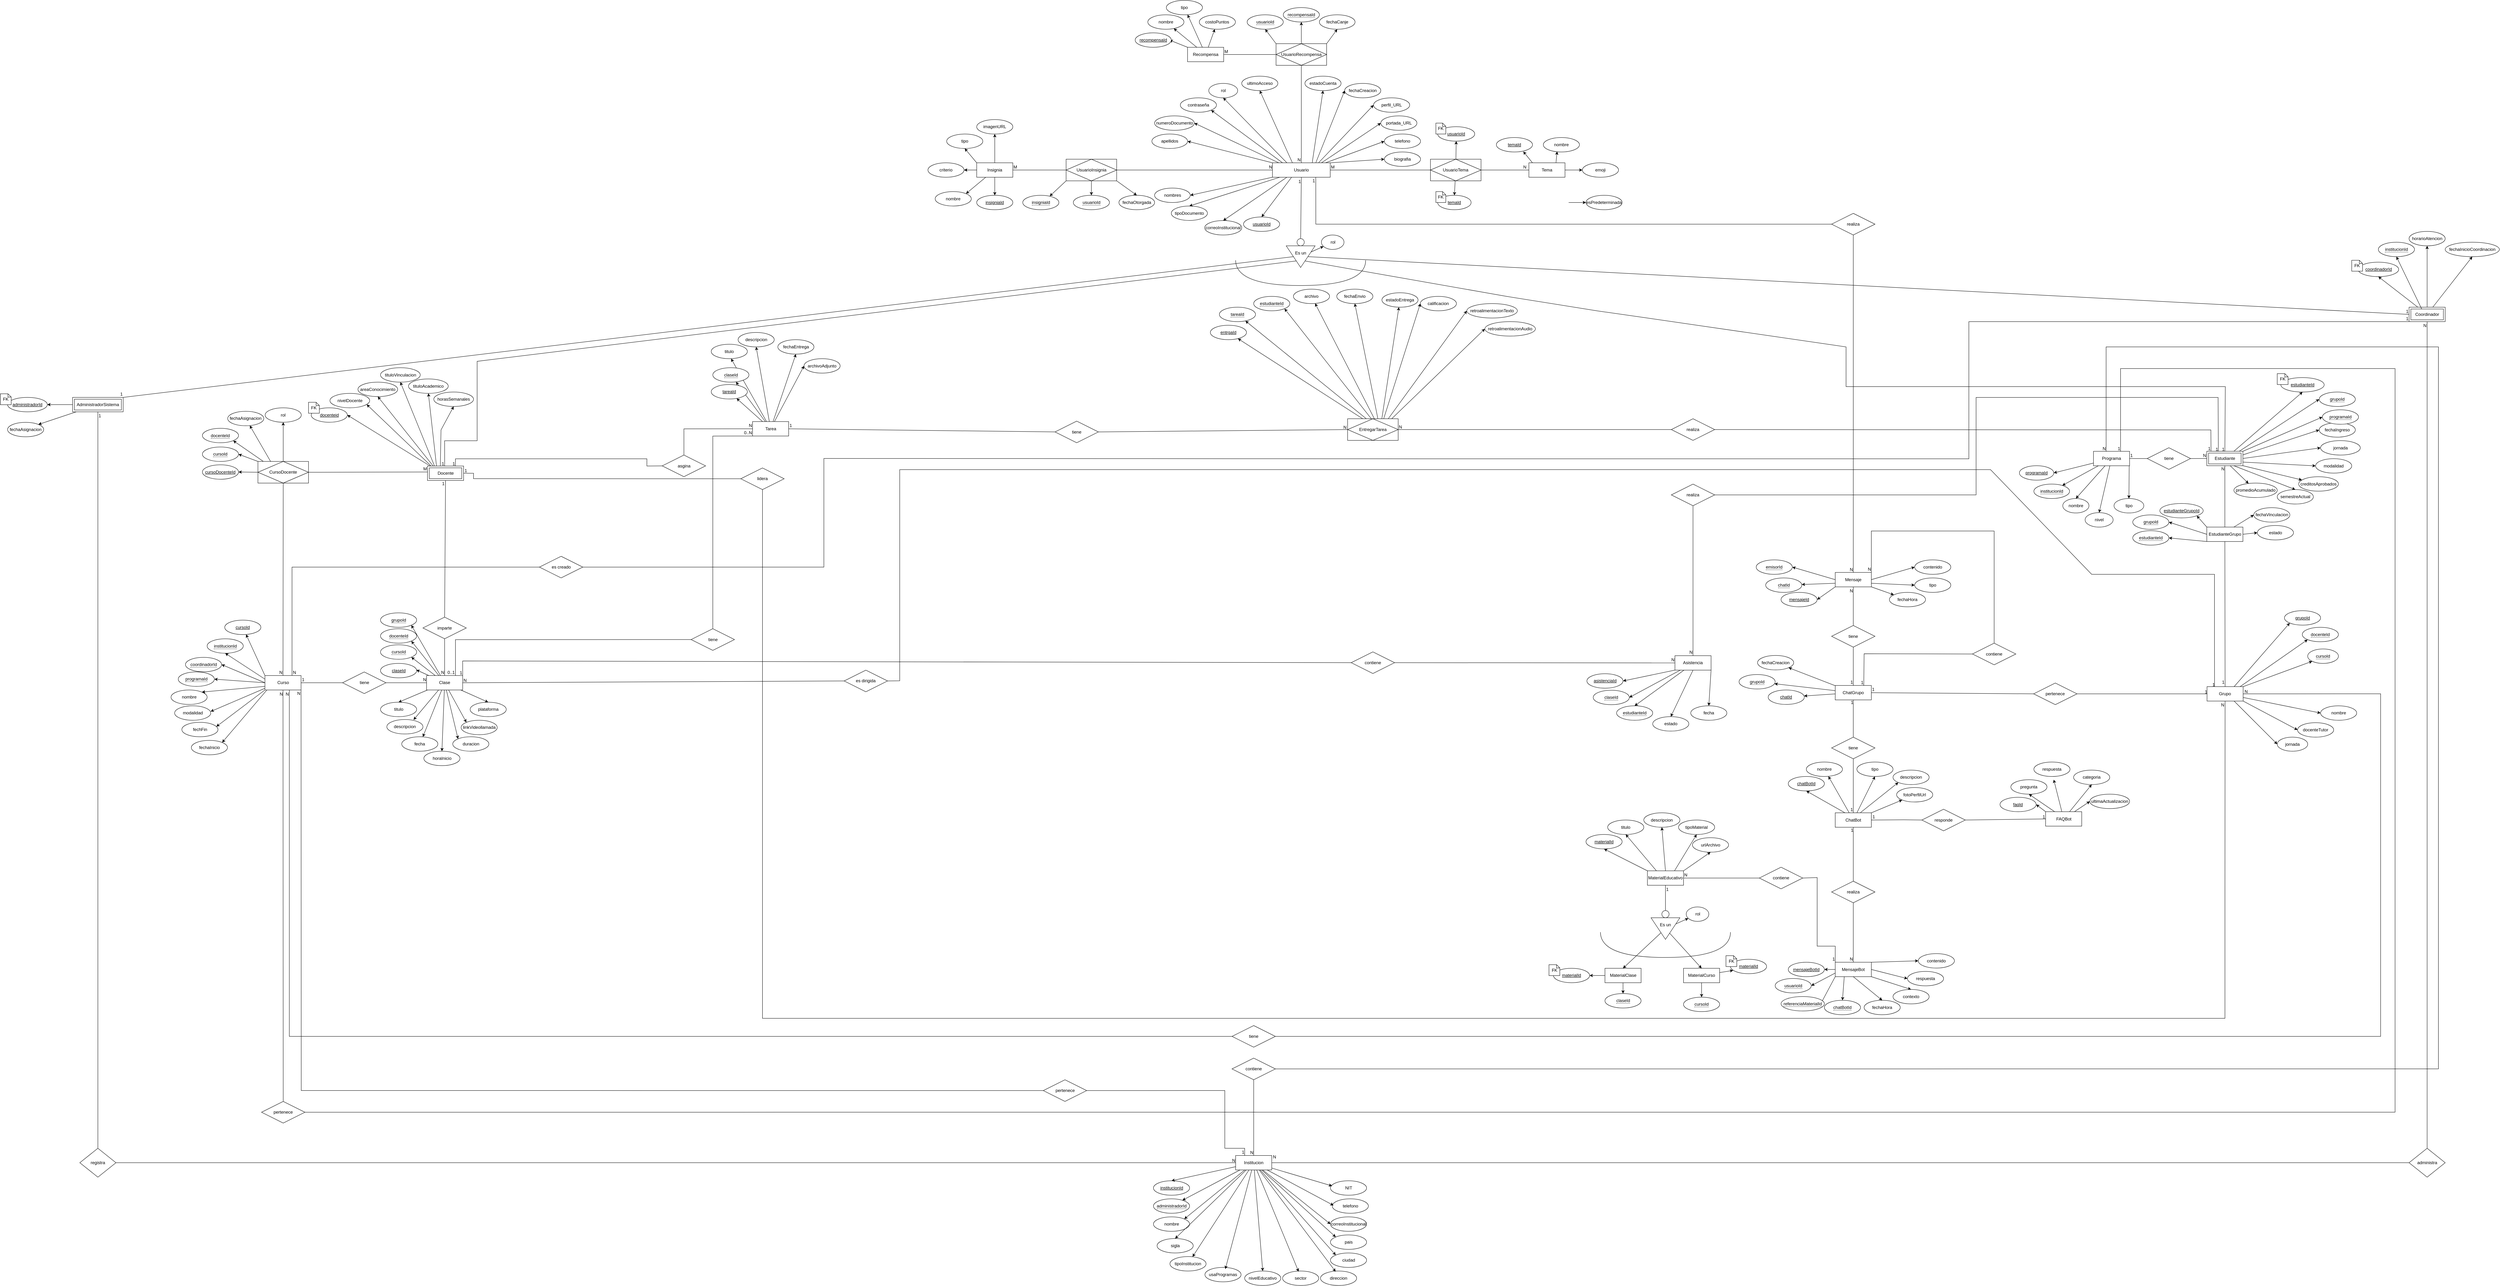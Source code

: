 <mxfile version="27.2.0">
  <diagram id="R2lEEEUBdFMjLlhIrx00" name="Page-1">
    <mxGraphModel dx="5078" dy="3084" grid="1" gridSize="10" guides="1" tooltips="1" connect="1" arrows="1" fold="1" page="1" pageScale="1" pageWidth="850" pageHeight="1100" math="0" shadow="0" extFonts="Permanent Marker^https://fonts.googleapis.com/css?family=Permanent+Marker">
      <root>
        <mxCell id="0" />
        <mxCell id="1" parent="0" />
        <mxCell id="ATPDctHjDe_tZaTQLYg7-54" value="institucionId" style="ellipse;whiteSpace=wrap;html=1;align=center;fontStyle=4;" parent="1" vertex="1">
          <mxGeometry x="242.5" y="1170" width="100" height="40" as="geometry" />
        </mxCell>
        <mxCell id="ATPDctHjDe_tZaTQLYg7-56" value="nombre" style="ellipse;whiteSpace=wrap;html=1;align=center;" parent="1" vertex="1">
          <mxGeometry x="242.5" y="1270" width="100" height="40" as="geometry" />
        </mxCell>
        <mxCell id="ATPDctHjDe_tZaTQLYg7-58" value="sigla" style="ellipse;whiteSpace=wrap;html=1;align=center;" parent="1" vertex="1">
          <mxGeometry x="252.5" y="1330" width="100" height="40" as="geometry" />
        </mxCell>
        <mxCell id="ATPDctHjDe_tZaTQLYg7-60" value="tipoInstitucion" style="ellipse;whiteSpace=wrap;html=1;align=center;" parent="1" vertex="1">
          <mxGeometry x="288.13" y="1380" width="100" height="40" as="geometry" />
        </mxCell>
        <mxCell id="ATPDctHjDe_tZaTQLYg7-83" value="nivelEducativo" style="ellipse;whiteSpace=wrap;html=1;align=center;" parent="1" vertex="1">
          <mxGeometry x="495" y="1420" width="100" height="40" as="geometry" />
        </mxCell>
        <mxCell id="ATPDctHjDe_tZaTQLYg7-85" value="sector" style="ellipse;whiteSpace=wrap;html=1;align=center;" parent="1" vertex="1">
          <mxGeometry x="600" y="1420" width="100" height="40" as="geometry" />
        </mxCell>
        <mxCell id="ATPDctHjDe_tZaTQLYg7-88" value="direccion" style="ellipse;whiteSpace=wrap;html=1;align=center;" parent="1" vertex="1">
          <mxGeometry x="705" y="1420" width="100" height="40" as="geometry" />
        </mxCell>
        <mxCell id="ATPDctHjDe_tZaTQLYg7-94" value="correoInstitucional" style="ellipse;whiteSpace=wrap;html=1;align=center;" parent="1" vertex="1">
          <mxGeometry x="732.5" y="1270" width="100" height="40" as="geometry" />
        </mxCell>
        <mxCell id="ATPDctHjDe_tZaTQLYg7-96" value="telefono" style="ellipse;whiteSpace=wrap;html=1;align=center;" parent="1" vertex="1">
          <mxGeometry x="737.5" y="1220" width="100" height="40" as="geometry" />
        </mxCell>
        <mxCell id="ATPDctHjDe_tZaTQLYg7-98" value="NIT" style="ellipse;whiteSpace=wrap;html=1;align=center;" parent="1" vertex="1">
          <mxGeometry x="732.5" y="1170" width="100" height="40" as="geometry" />
        </mxCell>
        <mxCell id="ATPDctHjDe_tZaTQLYg7-91" value="ciudad" style="ellipse;whiteSpace=wrap;html=1;align=center;" parent="1" vertex="1">
          <mxGeometry x="732.5" y="1370" width="100" height="40" as="geometry" />
        </mxCell>
        <mxCell id="ATPDctHjDe_tZaTQLYg7-90" value="pais" style="ellipse;whiteSpace=wrap;html=1;align=center;" parent="1" vertex="1">
          <mxGeometry x="732.5" y="1320" width="100" height="40" as="geometry" />
        </mxCell>
        <mxCell id="LewPVLKpu9hC1O8GUgil-18" value="&lt;span style=&quot;border-bottom: 1px dotted&quot;&gt;administradorId&lt;/span&gt;" style="ellipse;whiteSpace=wrap;html=1;align=center;" parent="1" vertex="1">
          <mxGeometry x="242.5" y="1220" width="100" height="40" as="geometry" />
        </mxCell>
        <mxCell id="3NcwyOSZlat6dOCYyIWV-23" value="" style="rounded=0;orthogonalLoop=1;jettySize=auto;html=1;exitX=0.5;exitY=0;exitDx=0;exitDy=0;entryX=0.5;entryY=1;entryDx=0;entryDy=0;" parent="1" source="lhHcM3C2uEgXGxLmE6ta-154" target="3NcwyOSZlat6dOCYyIWV-22" edge="1">
          <mxGeometry relative="1" as="geometry">
            <mxPoint x="1656.26" y="296.05" as="sourcePoint" />
          </mxGeometry>
        </mxCell>
        <mxCell id="3NcwyOSZlat6dOCYyIWV-69" style="edgeStyle=none;rounded=0;orthogonalLoop=1;jettySize=auto;html=1;entryX=0.5;entryY=1;entryDx=0;entryDy=0;exitX=0.25;exitY=0;exitDx=0;exitDy=0;" parent="1" source="lhHcM3C2uEgXGxLmE6ta-154" target="3NcwyOSZlat6dOCYyIWV-68" edge="1">
          <mxGeometry relative="1" as="geometry">
            <mxPoint x="1631.944" y="296.37" as="sourcePoint" />
          </mxGeometry>
        </mxCell>
        <mxCell id="3NcwyOSZlat6dOCYyIWV-73" value="" style="edgeStyle=none;rounded=0;orthogonalLoop=1;jettySize=auto;html=1;exitX=0;exitY=0;exitDx=0;exitDy=0;entryX=0.5;entryY=1;entryDx=0;entryDy=0;" parent="1" source="lhHcM3C2uEgXGxLmE6ta-154" target="lhHcM3C2uEgXGxLmE6ta-155" edge="1">
          <mxGeometry relative="1" as="geometry">
            <mxPoint x="1598.638" y="296.37" as="sourcePoint" />
            <mxPoint x="1537.5" y="283.08" as="targetPoint" />
          </mxGeometry>
        </mxCell>
        <mxCell id="3NcwyOSZlat6dOCYyIWV-89" style="edgeStyle=none;rounded=0;orthogonalLoop=1;jettySize=auto;html=1;entryX=0.5;entryY=1;entryDx=0;entryDy=0;exitX=1;exitY=0;exitDx=0;exitDy=0;" parent="1" source="lhHcM3C2uEgXGxLmE6ta-154" target="3NcwyOSZlat6dOCYyIWV-88" edge="1">
          <mxGeometry relative="1" as="geometry">
            <mxPoint x="1683.498" y="296.37" as="sourcePoint" />
          </mxGeometry>
        </mxCell>
        <mxCell id="cLRoCvXAYTtnO3edsNVs-38" style="rounded=0;orthogonalLoop=1;jettySize=auto;html=1;entryX=0.5;entryY=0;entryDx=0;entryDy=0;" parent="1" source="ATPDctHjDe_tZaTQLYg7-15" target="ATPDctHjDe_tZaTQLYg7-54" edge="1">
          <mxGeometry relative="1" as="geometry" />
        </mxCell>
        <mxCell id="cLRoCvXAYTtnO3edsNVs-39" style="rounded=0;orthogonalLoop=1;jettySize=auto;html=1;" parent="1" source="ATPDctHjDe_tZaTQLYg7-15" target="LewPVLKpu9hC1O8GUgil-18" edge="1">
          <mxGeometry relative="1" as="geometry" />
        </mxCell>
        <mxCell id="cLRoCvXAYTtnO3edsNVs-40" style="rounded=0;orthogonalLoop=1;jettySize=auto;html=1;entryX=1;entryY=0;entryDx=0;entryDy=0;" parent="1" source="ATPDctHjDe_tZaTQLYg7-15" target="ATPDctHjDe_tZaTQLYg7-56" edge="1">
          <mxGeometry relative="1" as="geometry">
            <mxPoint x="332.156" y="1272.601" as="targetPoint" />
          </mxGeometry>
        </mxCell>
        <mxCell id="cLRoCvXAYTtnO3edsNVs-41" style="rounded=0;orthogonalLoop=1;jettySize=auto;html=1;entryX=0.5;entryY=0;entryDx=0;entryDy=0;" parent="1" source="ATPDctHjDe_tZaTQLYg7-15" target="ATPDctHjDe_tZaTQLYg7-58" edge="1">
          <mxGeometry relative="1" as="geometry" />
        </mxCell>
        <mxCell id="cLRoCvXAYTtnO3edsNVs-42" style="rounded=0;orthogonalLoop=1;jettySize=auto;html=1;" parent="1" source="ATPDctHjDe_tZaTQLYg7-15" target="ATPDctHjDe_tZaTQLYg7-60" edge="1">
          <mxGeometry relative="1" as="geometry" />
        </mxCell>
        <mxCell id="cLRoCvXAYTtnO3edsNVs-43" style="rounded=0;orthogonalLoop=1;jettySize=auto;html=1;entryX=0.5;entryY=0;entryDx=0;entryDy=0;" parent="1" source="ATPDctHjDe_tZaTQLYg7-15" target="ATPDctHjDe_tZaTQLYg7-83" edge="1">
          <mxGeometry relative="1" as="geometry" />
        </mxCell>
        <mxCell id="cLRoCvXAYTtnO3edsNVs-46" style="edgeStyle=none;rounded=0;orthogonalLoop=1;jettySize=auto;html=1;entryX=0;entryY=0;entryDx=0;entryDy=0;" parent="1" source="ATPDctHjDe_tZaTQLYg7-15" target="ATPDctHjDe_tZaTQLYg7-91" edge="1">
          <mxGeometry relative="1" as="geometry" />
        </mxCell>
        <mxCell id="cLRoCvXAYTtnO3edsNVs-47" style="edgeStyle=none;rounded=0;orthogonalLoop=1;jettySize=auto;html=1;entryX=0;entryY=0;entryDx=0;entryDy=0;" parent="1" source="ATPDctHjDe_tZaTQLYg7-15" target="ATPDctHjDe_tZaTQLYg7-90" edge="1">
          <mxGeometry relative="1" as="geometry" />
        </mxCell>
        <mxCell id="cLRoCvXAYTtnO3edsNVs-48" style="edgeStyle=none;rounded=0;orthogonalLoop=1;jettySize=auto;html=1;entryX=0;entryY=0.5;entryDx=0;entryDy=0;" parent="1" source="ATPDctHjDe_tZaTQLYg7-15" target="ATPDctHjDe_tZaTQLYg7-94" edge="1">
          <mxGeometry relative="1" as="geometry" />
        </mxCell>
        <mxCell id="ATPDctHjDe_tZaTQLYg7-15" value="Institucion" style="whiteSpace=wrap;html=1;align=center;" parent="1" vertex="1">
          <mxGeometry x="470" y="1100" width="100" height="40" as="geometry" />
        </mxCell>
        <mxCell id="nNGgeQ_z0Uofp1EWI5dg-23" style="edgeStyle=none;rounded=0;orthogonalLoop=1;jettySize=auto;html=1;entryX=0.993;entryY=0.45;entryDx=0;entryDy=0;entryPerimeter=0;" parent="1" source="ATPDctHjDe_tZaTQLYg7-16" target="3NcwyOSZlat6dOCYyIWV-24" edge="1">
          <mxGeometry relative="1" as="geometry">
            <mxPoint x="-1857.5" y="-310" as="targetPoint" />
          </mxGeometry>
        </mxCell>
        <mxCell id="nNGgeQ_z0Uofp1EWI5dg-24" style="edgeStyle=none;rounded=0;orthogonalLoop=1;jettySize=auto;html=1;entryX=1;entryY=1;entryDx=0;entryDy=0;" parent="1" source="ATPDctHjDe_tZaTQLYg7-16" target="3NcwyOSZlat6dOCYyIWV-79" edge="1">
          <mxGeometry relative="1" as="geometry" />
        </mxCell>
        <mxCell id="nNGgeQ_z0Uofp1EWI5dg-25" style="edgeStyle=none;rounded=0;orthogonalLoop=1;jettySize=auto;html=1;entryX=1;entryY=1;entryDx=0;entryDy=0;" parent="1" source="ATPDctHjDe_tZaTQLYg7-16" target="3NcwyOSZlat6dOCYyIWV-60" edge="1">
          <mxGeometry relative="1" as="geometry" />
        </mxCell>
        <mxCell id="nNGgeQ_z0Uofp1EWI5dg-26" style="edgeStyle=none;rounded=0;orthogonalLoop=1;jettySize=auto;html=1;entryX=1;entryY=1;entryDx=0;entryDy=0;" parent="1" source="ATPDctHjDe_tZaTQLYg7-16" target="3NcwyOSZlat6dOCYyIWV-62" edge="1">
          <mxGeometry relative="1" as="geometry" />
        </mxCell>
        <mxCell id="nNGgeQ_z0Uofp1EWI5dg-128" style="edgeStyle=none;rounded=0;orthogonalLoop=1;jettySize=auto;html=1;entryX=0.5;entryY=0;entryDx=0;entryDy=0;" parent="1" source="ATPDctHjDe_tZaTQLYg7-16" target="3NcwyOSZlat6dOCYyIWV-58" edge="1">
          <mxGeometry relative="1" as="geometry" />
        </mxCell>
        <mxCell id="nNGgeQ_z0Uofp1EWI5dg-131" style="edgeStyle=none;rounded=0;orthogonalLoop=1;jettySize=auto;html=1;entryX=0.5;entryY=0;entryDx=0;entryDy=0;" parent="1" source="ATPDctHjDe_tZaTQLYg7-16" target="3NcwyOSZlat6dOCYyIWV-83" edge="1">
          <mxGeometry relative="1" as="geometry" />
        </mxCell>
        <mxCell id="nNGgeQ_z0Uofp1EWI5dg-132" style="edgeStyle=none;rounded=0;orthogonalLoop=1;jettySize=auto;html=1;entryX=0;entryY=0;entryDx=0;entryDy=0;" parent="1" source="ATPDctHjDe_tZaTQLYg7-16" target="3NcwyOSZlat6dOCYyIWV-84" edge="1">
          <mxGeometry relative="1" as="geometry" />
        </mxCell>
        <mxCell id="nNGgeQ_z0Uofp1EWI5dg-133" style="edgeStyle=none;rounded=0;orthogonalLoop=1;jettySize=auto;html=1;entryX=0;entryY=0;entryDx=0;entryDy=0;" parent="1" source="ATPDctHjDe_tZaTQLYg7-16" target="lhHcM3C2uEgXGxLmE6ta-150" edge="1">
          <mxGeometry relative="1" as="geometry" />
        </mxCell>
        <mxCell id="nNGgeQ_z0Uofp1EWI5dg-134" style="edgeStyle=none;rounded=0;orthogonalLoop=1;jettySize=auto;html=1;entryX=0.5;entryY=0;entryDx=0;entryDy=0;" parent="1" source="ATPDctHjDe_tZaTQLYg7-16" target="lhHcM3C2uEgXGxLmE6ta-151" edge="1">
          <mxGeometry relative="1" as="geometry" />
        </mxCell>
        <mxCell id="ATPDctHjDe_tZaTQLYg7-16" value="Clase" style="whiteSpace=wrap;html=1;align=center;" parent="1" vertex="1">
          <mxGeometry x="-1770" y="-229.61" width="100" height="40" as="geometry" />
        </mxCell>
        <mxCell id="uweEdrjmGyDk9FknyMfa-10" value="" style="edgeStyle=none;rounded=0;orthogonalLoop=1;jettySize=auto;html=1;exitX=0.75;exitY=0;exitDx=0;exitDy=0;entryX=0;entryY=1;entryDx=0;entryDy=0;" parent="1" source="ATPDctHjDe_tZaTQLYg7-18" target="3NcwyOSZlat6dOCYyIWV-28" edge="1">
          <mxGeometry relative="1" as="geometry" />
        </mxCell>
        <mxCell id="uweEdrjmGyDk9FknyMfa-11" value="" style="edgeStyle=none;rounded=0;orthogonalLoop=1;jettySize=auto;html=1;entryX=0;entryY=0.5;entryDx=0;entryDy=0;exitX=0.75;exitY=1;exitDx=0;exitDy=0;" parent="1" source="ATPDctHjDe_tZaTQLYg7-18" target="3NcwyOSZlat6dOCYyIWV-52" edge="1">
          <mxGeometry relative="1" as="geometry" />
        </mxCell>
        <mxCell id="uweEdrjmGyDk9FknyMfa-12" value="" style="edgeStyle=none;rounded=0;orthogonalLoop=1;jettySize=auto;html=1;exitX=1;exitY=0;exitDx=0;exitDy=0;entryX=0;entryY=1;entryDx=0;entryDy=0;" parent="1" source="ATPDctHjDe_tZaTQLYg7-18" target="3NcwyOSZlat6dOCYyIWV-32" edge="1">
          <mxGeometry relative="1" as="geometry" />
        </mxCell>
        <mxCell id="uweEdrjmGyDk9FknyMfa-13" style="edgeStyle=none;rounded=0;orthogonalLoop=1;jettySize=auto;html=1;entryX=0;entryY=1;entryDx=0;entryDy=0;exitX=0.908;exitY=0.014;exitDx=0;exitDy=0;exitPerimeter=0;" parent="1" source="ATPDctHjDe_tZaTQLYg7-18" target="3NcwyOSZlat6dOCYyIWV-50" edge="1">
          <mxGeometry relative="1" as="geometry" />
        </mxCell>
        <mxCell id="uweEdrjmGyDk9FknyMfa-15" style="edgeStyle=none;rounded=0;orthogonalLoop=1;jettySize=auto;html=1;entryX=0;entryY=0.5;entryDx=0;entryDy=0;exitX=1;exitY=1;exitDx=0;exitDy=0;" parent="1" source="ATPDctHjDe_tZaTQLYg7-18" target="3NcwyOSZlat6dOCYyIWV-54" edge="1">
          <mxGeometry relative="1" as="geometry" />
        </mxCell>
        <mxCell id="ATPDctHjDe_tZaTQLYg7-18" value="Grupo" style="whiteSpace=wrap;html=1;align=center;" parent="1" vertex="1">
          <mxGeometry x="3159.38" y="-198.89" width="100" height="40" as="geometry" />
        </mxCell>
        <mxCell id="ATPDctHjDe_tZaTQLYg7-20" value="registra" style="rhombus;whiteSpace=wrap;html=1;" parent="1" vertex="1">
          <mxGeometry x="-2730" y="1080" width="100" height="80" as="geometry" />
        </mxCell>
        <mxCell id="ATPDctHjDe_tZaTQLYg7-29" value="" style="endArrow=none;html=1;rounded=0;exitX=1;exitY=0.5;exitDx=0;exitDy=0;entryX=0;entryY=0.5;entryDx=0;entryDy=0;" parent="1" source="ATPDctHjDe_tZaTQLYg7-20" target="ATPDctHjDe_tZaTQLYg7-15" edge="1">
          <mxGeometry relative="1" as="geometry">
            <mxPoint x="847.5" y="-210.5" as="sourcePoint" />
            <mxPoint x="912.5" y="-210" as="targetPoint" />
          </mxGeometry>
        </mxCell>
        <mxCell id="ATPDctHjDe_tZaTQLYg7-30" value="N" style="resizable=0;html=1;whiteSpace=wrap;align=right;verticalAlign=bottom;" parent="ATPDctHjDe_tZaTQLYg7-29" connectable="0" vertex="1">
          <mxGeometry x="1" relative="1" as="geometry">
            <mxPoint y="2" as="offset" />
          </mxGeometry>
        </mxCell>
        <mxCell id="ATPDctHjDe_tZaTQLYg7-34" value="" style="endArrow=none;html=1;rounded=0;entryX=0.5;entryY=0;entryDx=0;entryDy=0;exitX=0.5;exitY=1;exitDx=0;exitDy=0;" parent="1" source="LewPVLKpu9hC1O8GUgil-41" target="ATPDctHjDe_tZaTQLYg7-20" edge="1">
          <mxGeometry relative="1" as="geometry">
            <mxPoint x="-1337.5" y="-980" as="sourcePoint" />
            <mxPoint x="-797.5" y="-1000.5" as="targetPoint" />
          </mxGeometry>
        </mxCell>
        <mxCell id="ATPDctHjDe_tZaTQLYg7-35" value="1" style="resizable=0;html=1;whiteSpace=wrap;align=left;verticalAlign=bottom;direction=east;" parent="ATPDctHjDe_tZaTQLYg7-34" connectable="0" vertex="1">
          <mxGeometry x="-1" relative="1" as="geometry">
            <mxPoint y="20" as="offset" />
          </mxGeometry>
        </mxCell>
        <mxCell id="ATPDctHjDe_tZaTQLYg7-53" value="administradorId" style="ellipse;whiteSpace=wrap;html=1;align=center;fontStyle=4;" parent="1" vertex="1">
          <mxGeometry x="-2930" y="-1000.15" width="110" height="40" as="geometry" />
        </mxCell>
        <mxCell id="ATPDctHjDe_tZaTQLYg7-63" value="administra" style="rhombus;whiteSpace=wrap;html=1;" parent="1" vertex="1">
          <mxGeometry x="3718.75" y="1080" width="100" height="80" as="geometry" />
        </mxCell>
        <mxCell id="ATPDctHjDe_tZaTQLYg7-68" value="" style="endArrow=none;html=1;rounded=0;exitX=0.5;exitY=0;exitDx=0;exitDy=0;entryX=0.5;entryY=1;entryDx=0;entryDy=0;" parent="1" source="ATPDctHjDe_tZaTQLYg7-63" target="LewPVLKpu9hC1O8GUgil-17" edge="1">
          <mxGeometry relative="1" as="geometry">
            <mxPoint x="1170" y="-320" as="sourcePoint" />
            <mxPoint x="3720" y="-1105" as="targetPoint" />
          </mxGeometry>
        </mxCell>
        <mxCell id="ATPDctHjDe_tZaTQLYg7-70" value="N" style="resizable=0;html=1;whiteSpace=wrap;align=right;verticalAlign=bottom;" parent="ATPDctHjDe_tZaTQLYg7-68" connectable="0" vertex="1">
          <mxGeometry x="1" relative="1" as="geometry">
            <mxPoint y="19" as="offset" />
          </mxGeometry>
        </mxCell>
        <mxCell id="ATPDctHjDe_tZaTQLYg7-81" value="horarioAtencion" style="ellipse;whiteSpace=wrap;html=1;align=center;" parent="1" vertex="1">
          <mxGeometry x="3718.75" y="-1460.0" width="100" height="40" as="geometry" />
        </mxCell>
        <mxCell id="cLRoCvXAYTtnO3edsNVs-83" style="edgeStyle=none;rounded=0;orthogonalLoop=1;jettySize=auto;html=1;entryX=0.5;entryY=0;entryDx=0;entryDy=0;exitX=0.332;exitY=0.996;exitDx=0;exitDy=0;exitPerimeter=0;" parent="1" source="ATPDctHjDe_tZaTQLYg7-100" target="ATPDctHjDe_tZaTQLYg7-103" edge="1">
          <mxGeometry relative="1" as="geometry" />
        </mxCell>
        <mxCell id="cLRoCvXAYTtnO3edsNVs-84" style="edgeStyle=none;rounded=0;orthogonalLoop=1;jettySize=auto;html=1;entryX=0.5;entryY=0;entryDx=0;entryDy=0;exitX=0.25;exitY=1;exitDx=0;exitDy=0;" parent="1" source="ATPDctHjDe_tZaTQLYg7-100" target="ATPDctHjDe_tZaTQLYg7-105" edge="1">
          <mxGeometry relative="1" as="geometry" />
        </mxCell>
        <mxCell id="cLRoCvXAYTtnO3edsNVs-85" style="edgeStyle=none;rounded=0;orthogonalLoop=1;jettySize=auto;html=1;entryX=1;entryY=0.5;entryDx=0;entryDy=0;exitX=0;exitY=1;exitDx=0;exitDy=0;" parent="1" source="ATPDctHjDe_tZaTQLYg7-100" target="ATPDctHjDe_tZaTQLYg7-107" edge="1">
          <mxGeometry relative="1" as="geometry" />
        </mxCell>
        <mxCell id="cLRoCvXAYTtnO3edsNVs-86" style="edgeStyle=none;rounded=0;orthogonalLoop=1;jettySize=auto;html=1;entryX=1;entryY=0.5;entryDx=0;entryDy=0;exitX=0;exitY=0;exitDx=0;exitDy=0;" parent="1" source="ATPDctHjDe_tZaTQLYg7-100" target="cLRoCvXAYTtnO3edsNVs-2" edge="1">
          <mxGeometry relative="1" as="geometry" />
        </mxCell>
        <mxCell id="cLRoCvXAYTtnO3edsNVs-87" style="edgeStyle=none;rounded=0;orthogonalLoop=1;jettySize=auto;html=1;entryX=0;entryY=0.5;entryDx=0;entryDy=0;exitX=1;exitY=0;exitDx=0;exitDy=0;" parent="1" source="ATPDctHjDe_tZaTQLYg7-100" target="ATPDctHjDe_tZaTQLYg7-123" edge="1">
          <mxGeometry relative="1" as="geometry" />
        </mxCell>
        <mxCell id="cLRoCvXAYTtnO3edsNVs-89" style="edgeStyle=none;rounded=0;orthogonalLoop=1;jettySize=auto;html=1;entryX=0;entryY=0.5;entryDx=0;entryDy=0;exitX=0.847;exitY=0.005;exitDx=0;exitDy=0;exitPerimeter=0;" parent="1" source="ATPDctHjDe_tZaTQLYg7-100" target="ATPDctHjDe_tZaTQLYg7-122" edge="1">
          <mxGeometry relative="1" as="geometry" />
        </mxCell>
        <mxCell id="cLRoCvXAYTtnO3edsNVs-90" style="edgeStyle=none;rounded=0;orthogonalLoop=1;jettySize=auto;html=1;entryX=0;entryY=0.5;entryDx=0;entryDy=0;exitX=0.798;exitY=-0.001;exitDx=0;exitDy=0;exitPerimeter=0;" parent="1" source="ATPDctHjDe_tZaTQLYg7-100" target="ATPDctHjDe_tZaTQLYg7-121" edge="1">
          <mxGeometry relative="1" as="geometry" />
        </mxCell>
        <mxCell id="cLRoCvXAYTtnO3edsNVs-94" style="edgeStyle=none;rounded=0;orthogonalLoop=1;jettySize=auto;html=1;entryX=1;entryY=1;entryDx=0;entryDy=0;exitX=0.182;exitY=0.024;exitDx=0;exitDy=0;exitPerimeter=0;" parent="1" source="ATPDctHjDe_tZaTQLYg7-100" target="ATPDctHjDe_tZaTQLYg7-109" edge="1">
          <mxGeometry relative="1" as="geometry" />
        </mxCell>
        <mxCell id="cLRoCvXAYTtnO3edsNVs-95" style="edgeStyle=none;rounded=0;orthogonalLoop=1;jettySize=auto;html=1;entryX=0.5;entryY=1;entryDx=0;entryDy=0;exitX=0.25;exitY=0;exitDx=0;exitDy=0;" parent="1" source="ATPDctHjDe_tZaTQLYg7-100" target="ATPDctHjDe_tZaTQLYg7-111" edge="1">
          <mxGeometry relative="1" as="geometry" />
        </mxCell>
        <mxCell id="cLRoCvXAYTtnO3edsNVs-96" style="edgeStyle=none;rounded=0;orthogonalLoop=1;jettySize=auto;html=1;entryX=0.5;entryY=1;entryDx=0;entryDy=0;exitX=0.688;exitY=0;exitDx=0;exitDy=0;exitPerimeter=0;" parent="1" source="ATPDctHjDe_tZaTQLYg7-100" target="ATPDctHjDe_tZaTQLYg7-113" edge="1">
          <mxGeometry relative="1" as="geometry" />
        </mxCell>
        <mxCell id="ATPDctHjDe_tZaTQLYg7-100" value="Usuario" style="whiteSpace=wrap;html=1;align=center;" parent="1" vertex="1">
          <mxGeometry x="571.87" y="-1650" width="160" height="40" as="geometry" />
        </mxCell>
        <mxCell id="ATPDctHjDe_tZaTQLYg7-103" value="usuarioId" style="ellipse;whiteSpace=wrap;html=1;align=center;fontStyle=4;" parent="1" vertex="1">
          <mxGeometry x="491.87" y="-1500.0" width="100" height="40" as="geometry" />
        </mxCell>
        <mxCell id="ATPDctHjDe_tZaTQLYg7-105" value="correoInstitucional" style="ellipse;whiteSpace=wrap;html=1;align=center;" parent="1" vertex="1">
          <mxGeometry x="384.37" y="-1490" width="102.5" height="40" as="geometry" />
        </mxCell>
        <mxCell id="ATPDctHjDe_tZaTQLYg7-107" value="nombres" style="ellipse;whiteSpace=wrap;html=1;align=center;" parent="1" vertex="1">
          <mxGeometry x="245.62" y="-1580" width="98.75" height="40" as="geometry" />
        </mxCell>
        <mxCell id="ATPDctHjDe_tZaTQLYg7-109" value="contraseña" style="ellipse;whiteSpace=wrap;html=1;align=center;" parent="1" vertex="1">
          <mxGeometry x="316.87" y="-1830" width="100" height="40" as="geometry" />
        </mxCell>
        <mxCell id="ATPDctHjDe_tZaTQLYg7-111" value="rol" style="ellipse;whiteSpace=wrap;html=1;align=center;" parent="1" vertex="1">
          <mxGeometry x="395.62" y="-1870" width="80" height="40" as="geometry" />
        </mxCell>
        <mxCell id="ATPDctHjDe_tZaTQLYg7-113" value="estadoCuenta" style="ellipse;whiteSpace=wrap;html=1;align=center;" parent="1" vertex="1">
          <mxGeometry x="661.87" y="-1890" width="100" height="40" as="geometry" />
        </mxCell>
        <mxCell id="ATPDctHjDe_tZaTQLYg7-115" value="fechaCreacion" style="ellipse;whiteSpace=wrap;html=1;align=center;" parent="1" vertex="1">
          <mxGeometry x="771.87" y="-1870" width="100" height="40" as="geometry" />
        </mxCell>
        <mxCell id="ATPDctHjDe_tZaTQLYg7-117" value="ultimoAcceso" style="ellipse;whiteSpace=wrap;html=1;align=center;" parent="1" vertex="1">
          <mxGeometry x="486.87" y="-1890" width="100" height="40" as="geometry" />
        </mxCell>
        <mxCell id="ATPDctHjDe_tZaTQLYg7-119" value="telefono" style="ellipse;whiteSpace=wrap;html=1;align=center;" parent="1" vertex="1">
          <mxGeometry x="881.87" y="-1729.7" width="100" height="40" as="geometry" />
        </mxCell>
        <mxCell id="ATPDctHjDe_tZaTQLYg7-121" value="perfil_URL" style="ellipse;whiteSpace=wrap;html=1;align=center;" parent="1" vertex="1">
          <mxGeometry x="851.87" y="-1830" width="100" height="40" as="geometry" />
        </mxCell>
        <mxCell id="ATPDctHjDe_tZaTQLYg7-122" value="portada_URL" style="ellipse;whiteSpace=wrap;html=1;align=center;" parent="1" vertex="1">
          <mxGeometry x="871.87" y="-1780.0" width="100" height="40" as="geometry" />
        </mxCell>
        <mxCell id="ATPDctHjDe_tZaTQLYg7-123" value="biografia" style="ellipse;whiteSpace=wrap;html=1;align=center;" parent="1" vertex="1">
          <mxGeometry x="881.87" y="-1680" width="100" height="40" as="geometry" />
        </mxCell>
        <mxCell id="ATPDctHjDe_tZaTQLYg7-135" style="edgeStyle=none;rounded=0;orthogonalLoop=1;jettySize=auto;html=1;entryX=0.745;entryY=0.967;entryDx=0;entryDy=0;exitX=0.099;exitY=0;exitDx=0;exitDy=0;exitPerimeter=0;entryPerimeter=0;" parent="1" source="ATPDctHjDe_tZaTQLYg7-127" target="ATPDctHjDe_tZaTQLYg7-134" edge="1">
          <mxGeometry relative="1" as="geometry" />
        </mxCell>
        <mxCell id="ATPDctHjDe_tZaTQLYg7-137" style="edgeStyle=none;rounded=0;orthogonalLoop=1;jettySize=auto;html=1;entryX=0.381;entryY=0.967;entryDx=0;entryDy=0;exitX=0.75;exitY=0;exitDx=0;exitDy=0;entryPerimeter=0;" parent="1" source="ATPDctHjDe_tZaTQLYg7-127" target="ATPDctHjDe_tZaTQLYg7-136" edge="1">
          <mxGeometry relative="1" as="geometry" />
        </mxCell>
        <mxCell id="ATPDctHjDe_tZaTQLYg7-127" value="Tema" style="whiteSpace=wrap;html=1;align=center;" parent="1" vertex="1">
          <mxGeometry x="1281.87" y="-1650" width="100" height="40" as="geometry" />
        </mxCell>
        <mxCell id="ATPDctHjDe_tZaTQLYg7-129" value="" style="endArrow=none;html=1;rounded=0;entryX=0;entryY=0.5;entryDx=0;entryDy=0;exitX=1;exitY=0.5;exitDx=0;exitDy=0;" parent="1" source="ATPDctHjDe_tZaTQLYg7-100" target="LewPVLKpu9hC1O8GUgil-30" edge="1">
          <mxGeometry relative="1" as="geometry">
            <mxPoint x="789.37" y="-1490" as="sourcePoint" />
            <mxPoint x="669.37" y="-1520" as="targetPoint" />
          </mxGeometry>
        </mxCell>
        <mxCell id="ATPDctHjDe_tZaTQLYg7-130" value="M" style="resizable=0;html=1;whiteSpace=wrap;align=left;verticalAlign=bottom;" parent="ATPDctHjDe_tZaTQLYg7-129" connectable="0" vertex="1">
          <mxGeometry x="-1" relative="1" as="geometry">
            <mxPoint as="offset" />
          </mxGeometry>
        </mxCell>
        <mxCell id="ATPDctHjDe_tZaTQLYg7-131" value="" style="endArrow=none;html=1;rounded=0;exitX=1;exitY=0.5;exitDx=0;exitDy=0;entryX=0;entryY=0.5;entryDx=0;entryDy=0;" parent="1" source="LewPVLKpu9hC1O8GUgil-30" target="ATPDctHjDe_tZaTQLYg7-127" edge="1">
          <mxGeometry relative="1" as="geometry">
            <mxPoint x="1099.37" y="-1500" as="sourcePoint" />
            <mxPoint x="1404.37" y="-1500" as="targetPoint" />
          </mxGeometry>
        </mxCell>
        <mxCell id="ATPDctHjDe_tZaTQLYg7-132" value="N" style="resizable=0;html=1;whiteSpace=wrap;align=right;verticalAlign=bottom;" parent="ATPDctHjDe_tZaTQLYg7-131" connectable="0" vertex="1">
          <mxGeometry x="1" relative="1" as="geometry">
            <mxPoint x="-5" as="offset" />
          </mxGeometry>
        </mxCell>
        <mxCell id="ATPDctHjDe_tZaTQLYg7-134" value="temaId" style="ellipse;whiteSpace=wrap;html=1;align=center;fontStyle=4;" parent="1" vertex="1">
          <mxGeometry x="1191.87" y="-1720" width="100" height="40" as="geometry" />
        </mxCell>
        <mxCell id="ATPDctHjDe_tZaTQLYg7-136" value="nombre" style="ellipse;whiteSpace=wrap;html=1;align=center;" parent="1" vertex="1">
          <mxGeometry x="1321.87" y="-1720" width="100" height="40" as="geometry" />
        </mxCell>
        <mxCell id="ATPDctHjDe_tZaTQLYg7-155" value="semestreActual" style="ellipse;whiteSpace=wrap;html=1;align=center;" parent="1" vertex="1">
          <mxGeometry x="3353.75" y="-744.69" width="100" height="40" as="geometry" />
        </mxCell>
        <mxCell id="LewPVLKpu9hC1O8GUgil-1" value="fechaAsignacion" style="ellipse;whiteSpace=wrap;html=1;align=center;" parent="1" vertex="1">
          <mxGeometry x="-2930" y="-931" width="100" height="40" as="geometry" />
        </mxCell>
        <mxCell id="LewPVLKpu9hC1O8GUgil-2" value="fechaIngreso" style="ellipse;whiteSpace=wrap;html=1;align=center;" parent="1" vertex="1">
          <mxGeometry x="3470" y="-930.0" width="100" height="40" as="geometry" />
        </mxCell>
        <mxCell id="LewPVLKpu9hC1O8GUgil-3" value="fechaInicioCoordinacion" style="ellipse;whiteSpace=wrap;html=1;align=center;" parent="1" vertex="1">
          <mxGeometry x="3818.75" y="-1430.0" width="150" height="40" as="geometry" />
        </mxCell>
        <mxCell id="cLRoCvXAYTtnO3edsNVs-57" style="edgeStyle=none;rounded=0;orthogonalLoop=1;jettySize=auto;html=1;entryX=0.5;entryY=1;entryDx=0;entryDy=0;exitX=0.75;exitY=0;exitDx=0;exitDy=0;" parent="1" source="LewPVLKpu9hC1O8GUgil-9" target="LewPVLKpu9hC1O8GUgil-22" edge="1">
          <mxGeometry relative="1" as="geometry" />
        </mxCell>
        <mxCell id="cLRoCvXAYTtnO3edsNVs-58" style="edgeStyle=none;rounded=0;orthogonalLoop=1;jettySize=auto;html=1;exitX=0.899;exitY=-0.001;exitDx=0;exitDy=0;entryX=0;entryY=0.5;entryDx=0;entryDy=0;exitPerimeter=0;" parent="1" source="LewPVLKpu9hC1O8GUgil-9" target="cLRoCvXAYTtnO3edsNVs-35" edge="1">
          <mxGeometry relative="1" as="geometry" />
        </mxCell>
        <mxCell id="cLRoCvXAYTtnO3edsNVs-59" style="edgeStyle=none;rounded=0;orthogonalLoop=1;jettySize=auto;html=1;exitX=1;exitY=0.25;exitDx=0;exitDy=0;entryX=0;entryY=0.5;entryDx=0;entryDy=0;" parent="1" source="LewPVLKpu9hC1O8GUgil-9" target="LewPVLKpu9hC1O8GUgil-2" edge="1">
          <mxGeometry relative="1" as="geometry" />
        </mxCell>
        <mxCell id="cLRoCvXAYTtnO3edsNVs-61" style="edgeStyle=none;rounded=0;orthogonalLoop=1;jettySize=auto;html=1;exitX=1;exitY=1;exitDx=0;exitDy=0;" parent="1" source="LewPVLKpu9hC1O8GUgil-9" target="cLRoCvXAYTtnO3edsNVs-27" edge="1">
          <mxGeometry relative="1" as="geometry" />
        </mxCell>
        <mxCell id="cLRoCvXAYTtnO3edsNVs-62" style="edgeStyle=none;rounded=0;orthogonalLoop=1;jettySize=auto;html=1;exitX=1;exitY=0.75;exitDx=0;exitDy=0;entryX=0;entryY=0.5;entryDx=0;entryDy=0;" parent="1" source="LewPVLKpu9hC1O8GUgil-9" target="cLRoCvXAYTtnO3edsNVs-26" edge="1">
          <mxGeometry relative="1" as="geometry" />
        </mxCell>
        <mxCell id="cLRoCvXAYTtnO3edsNVs-64" style="edgeStyle=none;rounded=0;orthogonalLoop=1;jettySize=auto;html=1;exitX=0.648;exitY=0.999;exitDx=0;exitDy=0;exitPerimeter=0;" parent="1" source="LewPVLKpu9hC1O8GUgil-9" target="cLRoCvXAYTtnO3edsNVs-31" edge="1">
          <mxGeometry relative="1" as="geometry" />
        </mxCell>
        <mxCell id="nNGgeQ_z0Uofp1EWI5dg-20" style="edgeStyle=none;rounded=0;orthogonalLoop=1;jettySize=auto;html=1;entryX=0;entryY=0.5;entryDx=0;entryDy=0;exitX=1;exitY=0;exitDx=0;exitDy=0;" parent="1" source="LewPVLKpu9hC1O8GUgil-9" target="nNGgeQ_z0Uofp1EWI5dg-19" edge="1">
          <mxGeometry relative="1" as="geometry" />
        </mxCell>
        <mxCell id="LewPVLKpu9hC1O8GUgil-9" value="Estudiante" style="shape=ext;margin=3;double=1;whiteSpace=wrap;html=1;align=center;" parent="1" vertex="1">
          <mxGeometry x="3158.75" y="-850.88" width="100" height="40" as="geometry" />
        </mxCell>
        <mxCell id="cLRoCvXAYTtnO3edsNVs-13" style="rounded=0;orthogonalLoop=1;jettySize=auto;html=1;entryX=0.5;entryY=1;entryDx=0;entryDy=0;" parent="1" source="LewPVLKpu9hC1O8GUgil-17" target="LewPVLKpu9hC1O8GUgil-3" edge="1">
          <mxGeometry relative="1" as="geometry" />
        </mxCell>
        <mxCell id="cLRoCvXAYTtnO3edsNVs-15" style="rounded=0;orthogonalLoop=1;jettySize=auto;html=1;entryX=0.5;entryY=1;entryDx=0;entryDy=0;" parent="1" source="LewPVLKpu9hC1O8GUgil-17" target="ATPDctHjDe_tZaTQLYg7-81" edge="1">
          <mxGeometry relative="1" as="geometry" />
        </mxCell>
        <mxCell id="LewPVLKpu9hC1O8GUgil-17" value="Coordinador" style="shape=ext;margin=3;double=1;whiteSpace=wrap;html=1;align=center;" parent="1" vertex="1">
          <mxGeometry x="3718.75" y="-1250" width="100" height="40" as="geometry" />
        </mxCell>
        <mxCell id="LewPVLKpu9hC1O8GUgil-21" value="FK" style="shape=note;size=9;whiteSpace=wrap;html=1;" parent="1" vertex="1">
          <mxGeometry x="-2950" y="-1010.15" width="30" height="30.3" as="geometry" />
        </mxCell>
        <mxCell id="LewPVLKpu9hC1O8GUgil-22" value="estudianteId" style="ellipse;whiteSpace=wrap;html=1;align=center;fontStyle=4;" parent="1" vertex="1">
          <mxGeometry x="3363.75" y="-1055.0" width="120" height="40" as="geometry" />
        </mxCell>
        <mxCell id="LewPVLKpu9hC1O8GUgil-23" value="FK" style="shape=note;size=9;whiteSpace=wrap;html=1;" parent="1" vertex="1">
          <mxGeometry x="3353.75" y="-1066.0" width="30" height="30.3" as="geometry" />
        </mxCell>
        <mxCell id="LewPVLKpu9hC1O8GUgil-25" value="coordinadorId" style="ellipse;whiteSpace=wrap;html=1;align=center;fontStyle=4;" parent="1" vertex="1">
          <mxGeometry x="3577.5" y="-1374.69" width="112.5" height="40" as="geometry" />
        </mxCell>
        <mxCell id="LewPVLKpu9hC1O8GUgil-26" value="FK" style="shape=note;size=9;whiteSpace=wrap;html=1;" parent="1" vertex="1">
          <mxGeometry x="3560" y="-1380" width="30" height="30.3" as="geometry" />
        </mxCell>
        <mxCell id="LewPVLKpu9hC1O8GUgil-27" value="docenteid" style="ellipse;whiteSpace=wrap;html=1;align=center;fontStyle=4;" parent="1" vertex="1">
          <mxGeometry x="-2089.37" y="-971.31" width="100" height="40" as="geometry" />
        </mxCell>
        <mxCell id="LewPVLKpu9hC1O8GUgil-29" value="FK" style="shape=note;size=9;whiteSpace=wrap;html=1;" parent="1" vertex="1">
          <mxGeometry x="-2096.87" y="-986.61" width="30" height="30.3" as="geometry" />
        </mxCell>
        <mxCell id="LewPVLKpu9hC1O8GUgil-38" style="rounded=0;orthogonalLoop=1;jettySize=auto;html=1;entryX=0.5;entryY=1;entryDx=0;entryDy=0;entryPerimeter=0;" parent="1" source="LewPVLKpu9hC1O8GUgil-30" target="cLRoCvXAYTtnO3edsNVs-98" edge="1">
          <mxGeometry relative="1" as="geometry">
            <mxPoint x="1079.37" y="-1712" as="targetPoint" />
          </mxGeometry>
        </mxCell>
        <mxCell id="LewPVLKpu9hC1O8GUgil-39" value="" style="rounded=0;orthogonalLoop=1;jettySize=auto;html=1;entryX=0.5;entryY=0;entryDx=0;entryDy=0;" parent="1" source="LewPVLKpu9hC1O8GUgil-30" target="cLRoCvXAYTtnO3edsNVs-99" edge="1">
          <mxGeometry relative="1" as="geometry">
            <mxPoint x="1079.37" y="-1560" as="targetPoint" />
          </mxGeometry>
        </mxCell>
        <mxCell id="LewPVLKpu9hC1O8GUgil-30" value="UsuarioTema" style="shape=associativeEntity;whiteSpace=wrap;html=1;align=center;" parent="1" vertex="1">
          <mxGeometry x="1009.37" y="-1660" width="140" height="60" as="geometry" />
        </mxCell>
        <mxCell id="cLRoCvXAYTtnO3edsNVs-8" style="rounded=0;orthogonalLoop=1;jettySize=auto;html=1;entryX=1;entryY=0.5;entryDx=0;entryDy=0;" parent="1" source="LewPVLKpu9hC1O8GUgil-41" target="ATPDctHjDe_tZaTQLYg7-53" edge="1">
          <mxGeometry relative="1" as="geometry" />
        </mxCell>
        <mxCell id="cLRoCvXAYTtnO3edsNVs-9" style="rounded=0;orthogonalLoop=1;jettySize=auto;html=1;entryX=1;entryY=0;entryDx=0;entryDy=0;" parent="1" source="LewPVLKpu9hC1O8GUgil-41" target="LewPVLKpu9hC1O8GUgil-1" edge="1">
          <mxGeometry relative="1" as="geometry" />
        </mxCell>
        <mxCell id="LewPVLKpu9hC1O8GUgil-41" value="AdministradorSistema" style="shape=ext;margin=3;double=1;whiteSpace=wrap;html=1;align=center;" parent="1" vertex="1">
          <mxGeometry x="-2750" y="-1000.15" width="140" height="40" as="geometry" />
        </mxCell>
        <mxCell id="3NcwyOSZlat6dOCYyIWV-144" style="edgeStyle=none;rounded=0;orthogonalLoop=1;jettySize=auto;html=1;" parent="1" source="LewPVLKpu9hC1O8GUgil-42" target="3NcwyOSZlat6dOCYyIWV-143" edge="1">
          <mxGeometry relative="1" as="geometry" />
        </mxCell>
        <mxCell id="LewPVLKpu9hC1O8GUgil-42" value="" style="triangle;whiteSpace=wrap;html=1;rotation=90;" parent="1" vertex="1">
          <mxGeometry x="620" y="-1430" width="60" height="80" as="geometry" />
        </mxCell>
        <mxCell id="cLRoCvXAYTtnO3edsNVs-68" value="" style="edgeStyle=none;rounded=0;orthogonalLoop=1;jettySize=auto;html=1;exitX=0.355;exitY=0.003;exitDx=0;exitDy=0;exitPerimeter=0;entryX=0.5;entryY=1;entryDx=0;entryDy=0;" parent="1" source="LewPVLKpu9hC1O8GUgil-43" target="cLRoCvXAYTtnO3edsNVs-22" edge="1">
          <mxGeometry relative="1" as="geometry">
            <mxPoint x="-1666.87" y="-795.91" as="sourcePoint" />
            <Array as="points">
              <mxPoint x="-1730" y="-910" />
            </Array>
          </mxGeometry>
        </mxCell>
        <mxCell id="cLRoCvXAYTtnO3edsNVs-71" style="edgeStyle=none;rounded=0;orthogonalLoop=1;jettySize=auto;html=1;entryX=0.5;entryY=1;entryDx=0;entryDy=0;exitX=0.195;exitY=0.002;exitDx=0;exitDy=0;exitPerimeter=0;" parent="1" source="LewPVLKpu9hC1O8GUgil-43" target="cLRoCvXAYTtnO3edsNVs-20" edge="1">
          <mxGeometry relative="1" as="geometry" />
        </mxCell>
        <mxCell id="LewPVLKpu9hC1O8GUgil-43" value="Docente" style="shape=ext;margin=3;double=1;whiteSpace=wrap;html=1;align=center;" parent="1" vertex="1">
          <mxGeometry x="-1767.5" y="-810" width="100" height="40" as="geometry" />
        </mxCell>
        <mxCell id="LewPVLKpu9hC1O8GUgil-44" value="" style="ellipse;whiteSpace=wrap;html=1;aspect=fixed;" parent="1" vertex="1">
          <mxGeometry x="640" y="-1440" width="20" height="20" as="geometry" />
        </mxCell>
        <mxCell id="LewPVLKpu9hC1O8GUgil-63" value="" style="endArrow=none;html=1;rounded=0;curved=1;edgeStyle=orthogonalEdgeStyle;" parent="1" edge="1">
          <mxGeometry width="50" height="50" relative="1" as="geometry">
            <mxPoint x="470" y="-1380" as="sourcePoint" />
            <mxPoint x="830" y="-1380" as="targetPoint" />
            <Array as="points">
              <mxPoint x="470" y="-1310" />
              <mxPoint x="830" y="-1310" />
            </Array>
          </mxGeometry>
        </mxCell>
        <mxCell id="LewPVLKpu9hC1O8GUgil-64" value="Es un" style="text;strokeColor=none;align=center;fillColor=none;html=1;verticalAlign=middle;whiteSpace=wrap;rounded=0;" parent="1" vertex="1">
          <mxGeometry x="610" y="-1420" width="80" height="40" as="geometry" />
        </mxCell>
        <mxCell id="cLRoCvXAYTtnO3edsNVs-2" value="apellidos" style="ellipse;whiteSpace=wrap;html=1;align=center;" parent="1" vertex="1">
          <mxGeometry x="238.12" y="-1729.7" width="98.75" height="40" as="geometry" />
        </mxCell>
        <mxCell id="cLRoCvXAYTtnO3edsNVs-4" value="tipoDocumento" style="ellipse;whiteSpace=wrap;html=1;align=center;" parent="1" vertex="1">
          <mxGeometry x="291.87" y="-1530.3" width="100" height="40" as="geometry" />
        </mxCell>
        <mxCell id="cLRoCvXAYTtnO3edsNVs-5" value="numeroDocumento" style="ellipse;whiteSpace=wrap;html=1;align=center;" parent="1" vertex="1">
          <mxGeometry x="245.62" y="-1780" width="110" height="40" as="geometry" />
        </mxCell>
        <mxCell id="cLRoCvXAYTtnO3edsNVs-10" style="rounded=0;orthogonalLoop=1;jettySize=auto;html=1;entryX=0.5;entryY=1;entryDx=0;entryDy=0;" parent="1" source="LewPVLKpu9hC1O8GUgil-17" target="LewPVLKpu9hC1O8GUgil-25" edge="1">
          <mxGeometry relative="1" as="geometry" />
        </mxCell>
        <mxCell id="cLRoCvXAYTtnO3edsNVs-11" value="&lt;span style=&quot;border-bottom: 1px dotted&quot;&gt;institucionId&lt;/span&gt;" style="ellipse;whiteSpace=wrap;html=1;align=center;" parent="1" vertex="1">
          <mxGeometry x="3633.75" y="-1430.0" width="100" height="40" as="geometry" />
        </mxCell>
        <mxCell id="cLRoCvXAYTtnO3edsNVs-12" style="rounded=0;orthogonalLoop=1;jettySize=auto;html=1;entryX=0.5;entryY=1;entryDx=0;entryDy=0;" parent="1" target="cLRoCvXAYTtnO3edsNVs-11" edge="1">
          <mxGeometry relative="1" as="geometry">
            <mxPoint x="3753.75" y="-1245" as="sourcePoint" />
          </mxGeometry>
        </mxCell>
        <mxCell id="cLRoCvXAYTtnO3edsNVs-16" value="areaConocimiento" style="ellipse;whiteSpace=wrap;html=1;align=center;" parent="1" vertex="1">
          <mxGeometry x="-1960" y="-1042.39" width="110" height="40" as="geometry" />
        </mxCell>
        <mxCell id="cLRoCvXAYTtnO3edsNVs-18" value="tituloAcademico" style="ellipse;whiteSpace=wrap;html=1;align=center;" parent="1" vertex="1">
          <mxGeometry x="-1820" y="-1051.31" width="110" height="40" as="geometry" />
        </mxCell>
        <mxCell id="cLRoCvXAYTtnO3edsNVs-20" value="tituloVinculacion" style="ellipse;whiteSpace=wrap;html=1;align=center;" parent="1" vertex="1">
          <mxGeometry x="-1897.5" y="-1082.39" width="110" height="40" as="geometry" />
        </mxCell>
        <mxCell id="cLRoCvXAYTtnO3edsNVs-22" value="horasSemanales" style="ellipse;whiteSpace=wrap;html=1;align=center;" parent="1" vertex="1">
          <mxGeometry x="-1750" y="-1015.0" width="110" height="40" as="geometry" />
        </mxCell>
        <mxCell id="cLRoCvXAYTtnO3edsNVs-24" value="nivelDocente" style="ellipse;whiteSpace=wrap;html=1;align=center;" parent="1" vertex="1">
          <mxGeometry x="-2037.5" y="-1011.31" width="110" height="40" as="geometry" />
        </mxCell>
        <mxCell id="cLRoCvXAYTtnO3edsNVs-26" value="modalidad" style="ellipse;whiteSpace=wrap;html=1;align=center;" parent="1" vertex="1">
          <mxGeometry x="3460" y="-830.39" width="100" height="40" as="geometry" />
        </mxCell>
        <mxCell id="cLRoCvXAYTtnO3edsNVs-27" value="creditosAprobados" style="ellipse;whiteSpace=wrap;html=1;align=center;" parent="1" vertex="1">
          <mxGeometry x="3413.12" y="-780.39" width="110" height="40" as="geometry" />
        </mxCell>
        <mxCell id="cLRoCvXAYTtnO3edsNVs-31" value="promedioAcumulado" style="ellipse;whiteSpace=wrap;html=1;align=center;" parent="1" vertex="1">
          <mxGeometry x="3233.75" y="-762.73" width="120" height="40" as="geometry" />
        </mxCell>
        <mxCell id="cLRoCvXAYTtnO3edsNVs-33" value="jornada" style="ellipse;whiteSpace=wrap;html=1;align=center;" parent="1" vertex="1">
          <mxGeometry x="3473.75" y="-880.39" width="110" height="40" as="geometry" />
        </mxCell>
        <mxCell id="cLRoCvXAYTtnO3edsNVs-35" value="&lt;span style=&quot;border-bottom: 1px dotted&quot;&gt;grupoId&lt;/span&gt;" style="ellipse;whiteSpace=wrap;html=1;align=center;" parent="1" vertex="1">
          <mxGeometry x="3470" y="-1015.0" width="100" height="40" as="geometry" />
        </mxCell>
        <mxCell id="cLRoCvXAYTtnO3edsNVs-44" style="edgeStyle=none;rounded=0;orthogonalLoop=1;jettySize=auto;html=1;entryX=0.443;entryY=0.04;entryDx=0;entryDy=0;entryPerimeter=0;" parent="1" source="ATPDctHjDe_tZaTQLYg7-15" target="ATPDctHjDe_tZaTQLYg7-85" edge="1">
          <mxGeometry relative="1" as="geometry" />
        </mxCell>
        <mxCell id="cLRoCvXAYTtnO3edsNVs-45" style="edgeStyle=none;rounded=0;orthogonalLoop=1;jettySize=auto;html=1;entryX=0.418;entryY=0.042;entryDx=0;entryDy=0;entryPerimeter=0;" parent="1" source="ATPDctHjDe_tZaTQLYg7-15" target="ATPDctHjDe_tZaTQLYg7-88" edge="1">
          <mxGeometry relative="1" as="geometry" />
        </mxCell>
        <mxCell id="cLRoCvXAYTtnO3edsNVs-49" style="edgeStyle=none;rounded=0;orthogonalLoop=1;jettySize=auto;html=1;entryX=0.035;entryY=0.456;entryDx=0;entryDy=0;entryPerimeter=0;" parent="1" source="ATPDctHjDe_tZaTQLYg7-15" target="ATPDctHjDe_tZaTQLYg7-96" edge="1">
          <mxGeometry relative="1" as="geometry" />
        </mxCell>
        <mxCell id="cLRoCvXAYTtnO3edsNVs-50" style="edgeStyle=none;rounded=0;orthogonalLoop=1;jettySize=auto;html=1;entryX=0.045;entryY=0.357;entryDx=0;entryDy=0;entryPerimeter=0;" parent="1" source="ATPDctHjDe_tZaTQLYg7-15" target="ATPDctHjDe_tZaTQLYg7-98" edge="1">
          <mxGeometry relative="1" as="geometry" />
        </mxCell>
        <mxCell id="nNGgeQ_z0Uofp1EWI5dg-159" value="" style="edgeStyle=none;rounded=0;orthogonalLoop=1;jettySize=auto;html=1;" parent="1" source="cLRoCvXAYTtnO3edsNVs-55" target="cLRoCvXAYTtnO3edsNVs-76" edge="1">
          <mxGeometry relative="1" as="geometry" />
        </mxCell>
        <mxCell id="nNGgeQ_z0Uofp1EWI5dg-160" style="edgeStyle=none;rounded=0;orthogonalLoop=1;jettySize=auto;html=1;entryX=1;entryY=0.5;entryDx=0;entryDy=0;" parent="1" source="cLRoCvXAYTtnO3edsNVs-55" target="cLRoCvXAYTtnO3edsNVs-72" edge="1">
          <mxGeometry relative="1" as="geometry" />
        </mxCell>
        <mxCell id="nNGgeQ_z0Uofp1EWI5dg-161" style="edgeStyle=none;rounded=0;orthogonalLoop=1;jettySize=auto;html=1;entryX=0.5;entryY=0;entryDx=0;entryDy=0;" parent="1" source="cLRoCvXAYTtnO3edsNVs-55" target="cLRoCvXAYTtnO3edsNVs-73" edge="1">
          <mxGeometry relative="1" as="geometry" />
        </mxCell>
        <mxCell id="nNGgeQ_z0Uofp1EWI5dg-162" style="edgeStyle=none;rounded=0;orthogonalLoop=1;jettySize=auto;html=1;entryX=0.5;entryY=0;entryDx=0;entryDy=0;" parent="1" source="cLRoCvXAYTtnO3edsNVs-55" target="cLRoCvXAYTtnO3edsNVs-74" edge="1">
          <mxGeometry relative="1" as="geometry" />
        </mxCell>
        <mxCell id="nNGgeQ_z0Uofp1EWI5dg-163" style="edgeStyle=none;rounded=0;orthogonalLoop=1;jettySize=auto;html=1;entryX=0.5;entryY=0;entryDx=0;entryDy=0;exitX=0.989;exitY=0.921;exitDx=0;exitDy=0;exitPerimeter=0;" parent="1" source="cLRoCvXAYTtnO3edsNVs-55" target="cLRoCvXAYTtnO3edsNVs-75" edge="1">
          <mxGeometry relative="1" as="geometry" />
        </mxCell>
        <mxCell id="cLRoCvXAYTtnO3edsNVs-55" value="Programa" style="whiteSpace=wrap;html=1;align=center;" parent="1" vertex="1">
          <mxGeometry x="2845" y="-850.73" width="100" height="40" as="geometry" />
        </mxCell>
        <mxCell id="cLRoCvXAYTtnO3edsNVs-60" style="edgeStyle=none;rounded=0;orthogonalLoop=1;jettySize=auto;html=1;entryX=0.5;entryY=0;entryDx=0;entryDy=0;exitX=0.75;exitY=1;exitDx=0;exitDy=0;" parent="1" source="LewPVLKpu9hC1O8GUgil-9" target="ATPDctHjDe_tZaTQLYg7-155" edge="1">
          <mxGeometry relative="1" as="geometry" />
        </mxCell>
        <mxCell id="cLRoCvXAYTtnO3edsNVs-63" style="edgeStyle=none;rounded=0;orthogonalLoop=1;jettySize=auto;html=1;entryX=0;entryY=0.5;entryDx=0;entryDy=0;exitX=1;exitY=0.5;exitDx=0;exitDy=0;" parent="1" source="LewPVLKpu9hC1O8GUgil-9" target="cLRoCvXAYTtnO3edsNVs-33" edge="1">
          <mxGeometry relative="1" as="geometry" />
        </mxCell>
        <mxCell id="cLRoCvXAYTtnO3edsNVs-65" style="edgeStyle=none;rounded=0;orthogonalLoop=1;jettySize=auto;html=1;entryX=1;entryY=0.5;entryDx=0;entryDy=0;exitX=0.075;exitY=0;exitDx=0;exitDy=0;exitPerimeter=0;" parent="1" source="LewPVLKpu9hC1O8GUgil-43" target="LewPVLKpu9hC1O8GUgil-27" edge="1">
          <mxGeometry relative="1" as="geometry" />
        </mxCell>
        <mxCell id="cLRoCvXAYTtnO3edsNVs-66" style="edgeStyle=none;rounded=0;orthogonalLoop=1;jettySize=auto;html=1;entryX=0.926;entryY=0.769;entryDx=0;entryDy=0;exitX=0.104;exitY=0.002;exitDx=0;exitDy=0;entryPerimeter=0;exitPerimeter=0;" parent="1" source="LewPVLKpu9hC1O8GUgil-43" target="cLRoCvXAYTtnO3edsNVs-24" edge="1">
          <mxGeometry relative="1" as="geometry" />
        </mxCell>
        <mxCell id="cLRoCvXAYTtnO3edsNVs-70" style="edgeStyle=none;rounded=0;orthogonalLoop=1;jettySize=auto;html=1;entryX=0.5;entryY=1;entryDx=0;entryDy=0;exitX=0.158;exitY=-0.001;exitDx=0;exitDy=0;exitPerimeter=0;" parent="1" source="LewPVLKpu9hC1O8GUgil-43" target="cLRoCvXAYTtnO3edsNVs-16" edge="1">
          <mxGeometry relative="1" as="geometry" />
        </mxCell>
        <mxCell id="cLRoCvXAYTtnO3edsNVs-72" value="programaId" style="ellipse;whiteSpace=wrap;html=1;align=center;fontStyle=4;" parent="1" vertex="1">
          <mxGeometry x="2640" y="-810.88" width="95" height="40" as="geometry" />
        </mxCell>
        <mxCell id="cLRoCvXAYTtnO3edsNVs-73" value="nombre" style="ellipse;whiteSpace=wrap;html=1;align=center;" parent="1" vertex="1">
          <mxGeometry x="2760" y="-720.0" width="72.5" height="40" as="geometry" />
        </mxCell>
        <mxCell id="cLRoCvXAYTtnO3edsNVs-74" value="nivel" style="ellipse;whiteSpace=wrap;html=1;align=center;" parent="1" vertex="1">
          <mxGeometry x="2821.87" y="-680.88" width="77.5" height="40" as="geometry" />
        </mxCell>
        <mxCell id="cLRoCvXAYTtnO3edsNVs-75" value="tipo" style="ellipse;whiteSpace=wrap;html=1;align=center;" parent="1" vertex="1">
          <mxGeometry x="2901.87" y="-720.0" width="82.5" height="40" as="geometry" />
        </mxCell>
        <mxCell id="cLRoCvXAYTtnO3edsNVs-76" value="&lt;span style=&quot;border-bottom: 1px dotted&quot;&gt;institucionId&lt;/span&gt;" style="ellipse;whiteSpace=wrap;html=1;align=center;" parent="1" vertex="1">
          <mxGeometry x="2680" y="-760" width="98.75" height="40" as="geometry" />
        </mxCell>
        <mxCell id="cLRoCvXAYTtnO3edsNVs-88" style="edgeStyle=none;rounded=0;orthogonalLoop=1;jettySize=auto;html=1;entryX=0;entryY=0.5;entryDx=0;entryDy=0;exitX=0.918;exitY=0.001;exitDx=0;exitDy=0;exitPerimeter=0;" parent="1" source="ATPDctHjDe_tZaTQLYg7-100" target="ATPDctHjDe_tZaTQLYg7-119" edge="1">
          <mxGeometry relative="1" as="geometry" />
        </mxCell>
        <mxCell id="cLRoCvXAYTtnO3edsNVs-91" style="edgeStyle=none;rounded=0;orthogonalLoop=1;jettySize=auto;html=1;entryX=0;entryY=0.5;entryDx=0;entryDy=0;exitX=0.75;exitY=0;exitDx=0;exitDy=0;" parent="1" source="ATPDctHjDe_tZaTQLYg7-100" target="ATPDctHjDe_tZaTQLYg7-115" edge="1">
          <mxGeometry relative="1" as="geometry" />
        </mxCell>
        <mxCell id="cLRoCvXAYTtnO3edsNVs-92" style="edgeStyle=none;rounded=0;orthogonalLoop=1;jettySize=auto;html=1;entryX=0.5;entryY=0;entryDx=0;entryDy=0;exitX=0.128;exitY=0.999;exitDx=0;exitDy=0;exitPerimeter=0;" parent="1" source="ATPDctHjDe_tZaTQLYg7-100" target="cLRoCvXAYTtnO3edsNVs-4" edge="1">
          <mxGeometry relative="1" as="geometry" />
        </mxCell>
        <mxCell id="cLRoCvXAYTtnO3edsNVs-93" style="edgeStyle=none;rounded=0;orthogonalLoop=1;jettySize=auto;html=1;entryX=1;entryY=0.5;entryDx=0;entryDy=0;exitX=0.109;exitY=0.001;exitDx=0;exitDy=0;exitPerimeter=0;" parent="1" source="ATPDctHjDe_tZaTQLYg7-100" target="cLRoCvXAYTtnO3edsNVs-5" edge="1">
          <mxGeometry relative="1" as="geometry" />
        </mxCell>
        <mxCell id="cLRoCvXAYTtnO3edsNVs-97" style="edgeStyle=none;rounded=0;orthogonalLoop=1;jettySize=auto;html=1;entryX=0.5;entryY=1;entryDx=0;entryDy=0;exitX=0.347;exitY=0.013;exitDx=0;exitDy=0;exitPerimeter=0;" parent="1" source="ATPDctHjDe_tZaTQLYg7-100" target="ATPDctHjDe_tZaTQLYg7-117" edge="1">
          <mxGeometry relative="1" as="geometry" />
        </mxCell>
        <mxCell id="cLRoCvXAYTtnO3edsNVs-98" value="usuarioId" style="ellipse;whiteSpace=wrap;html=1;align=center;fontStyle=4;" parent="1" vertex="1">
          <mxGeometry x="1029.37" y="-1750" width="102.5" height="40" as="geometry" />
        </mxCell>
        <mxCell id="cLRoCvXAYTtnO3edsNVs-99" value="temaId" style="ellipse;whiteSpace=wrap;html=1;align=center;fontStyle=4;" parent="1" vertex="1">
          <mxGeometry x="1029.37" y="-1560" width="92.5" height="40" as="geometry" />
        </mxCell>
        <mxCell id="cLRoCvXAYTtnO3edsNVs-100" value="FK" style="shape=note;size=9;whiteSpace=wrap;html=1;" parent="1" vertex="1">
          <mxGeometry x="1024.37" y="-1570.3" width="27.5" height="30.3" as="geometry" />
        </mxCell>
        <mxCell id="cLRoCvXAYTtnO3edsNVs-101" value="FK" style="shape=note;size=9;whiteSpace=wrap;html=1;" parent="1" vertex="1">
          <mxGeometry x="1024.37" y="-1760" width="27.5" height="30.3" as="geometry" />
        </mxCell>
        <mxCell id="3NcwyOSZlat6dOCYyIWV-4" value="" style="endArrow=none;html=1;rounded=0;exitX=0.5;exitY=1;exitDx=0;exitDy=0;entryX=0.5;entryY=0;entryDx=0;entryDy=0;" parent="1" source="ATPDctHjDe_tZaTQLYg7-100" target="LewPVLKpu9hC1O8GUgil-44" edge="1">
          <mxGeometry relative="1" as="geometry">
            <mxPoint x="650" y="-1510" as="sourcePoint" />
            <mxPoint x="650" y="-1560" as="targetPoint" />
          </mxGeometry>
        </mxCell>
        <mxCell id="3NcwyOSZlat6dOCYyIWV-5" value="1" style="resizable=0;html=1;whiteSpace=wrap;align=left;verticalAlign=bottom;" parent="3NcwyOSZlat6dOCYyIWV-4" connectable="0" vertex="1">
          <mxGeometry x="-1" relative="1" as="geometry">
            <mxPoint x="-10" y="20" as="offset" />
          </mxGeometry>
        </mxCell>
        <mxCell id="3NcwyOSZlat6dOCYyIWV-6" value="" style="resizable=0;html=1;whiteSpace=wrap;align=right;verticalAlign=bottom;" parent="3NcwyOSZlat6dOCYyIWV-4" connectable="0" vertex="1">
          <mxGeometry x="1" relative="1" as="geometry" />
        </mxCell>
        <mxCell id="3NcwyOSZlat6dOCYyIWV-10" value="" style="endArrow=none;html=1;rounded=0;entryX=0.5;entryY=1;entryDx=0;entryDy=0;exitX=1;exitY=0;exitDx=0;exitDy=0;" parent="1" source="LewPVLKpu9hC1O8GUgil-41" target="LewPVLKpu9hC1O8GUgil-42" edge="1">
          <mxGeometry relative="1" as="geometry">
            <mxPoint x="1169" y="-1138" as="sourcePoint" />
            <mxPoint x="680" y="-1320" as="targetPoint" />
          </mxGeometry>
        </mxCell>
        <mxCell id="3NcwyOSZlat6dOCYyIWV-11" value="1" style="resizable=0;html=1;whiteSpace=wrap;align=left;verticalAlign=bottom;" parent="3NcwyOSZlat6dOCYyIWV-10" connectable="0" vertex="1">
          <mxGeometry x="-1" relative="1" as="geometry">
            <mxPoint x="-10" as="offset" />
          </mxGeometry>
        </mxCell>
        <mxCell id="3NcwyOSZlat6dOCYyIWV-12" value="" style="resizable=0;html=1;whiteSpace=wrap;align=right;verticalAlign=bottom;" parent="3NcwyOSZlat6dOCYyIWV-10" connectable="0" vertex="1">
          <mxGeometry x="1" relative="1" as="geometry" />
        </mxCell>
        <mxCell id="3NcwyOSZlat6dOCYyIWV-17" value="" style="endArrow=none;html=1;rounded=0;entryX=0.7;entryY=0.345;entryDx=0;entryDy=0;entryPerimeter=0;exitX=0.5;exitY=0;exitDx=0;exitDy=0;" parent="1" source="LewPVLKpu9hC1O8GUgil-9" target="LewPVLKpu9hC1O8GUgil-42" edge="1">
          <mxGeometry relative="1" as="geometry">
            <mxPoint x="1700" y="-960" as="sourcePoint" />
            <mxPoint x="660" y="-1380" as="targetPoint" />
            <Array as="points">
              <mxPoint x="3210" y="-1030" />
              <mxPoint x="2830" y="-1030" />
              <mxPoint x="2160" y="-1030" />
              <mxPoint x="2160" y="-1140" />
              <mxPoint x="1610" y="-1220" />
              <mxPoint x="1470" y="-1240" />
              <mxPoint x="1220" y="-1280" />
            </Array>
          </mxGeometry>
        </mxCell>
        <mxCell id="3NcwyOSZlat6dOCYyIWV-18" value="1" style="resizable=0;html=1;whiteSpace=wrap;align=left;verticalAlign=bottom;" parent="3NcwyOSZlat6dOCYyIWV-17" connectable="0" vertex="1">
          <mxGeometry x="-1" relative="1" as="geometry">
            <mxPoint x="-10" y="3" as="offset" />
          </mxGeometry>
        </mxCell>
        <mxCell id="3NcwyOSZlat6dOCYyIWV-19" value="" style="resizable=0;html=1;whiteSpace=wrap;align=right;verticalAlign=bottom;" parent="3NcwyOSZlat6dOCYyIWV-17" connectable="0" vertex="1">
          <mxGeometry x="1" relative="1" as="geometry" />
        </mxCell>
        <mxCell id="3NcwyOSZlat6dOCYyIWV-136" value="" style="edgeStyle=none;rounded=0;orthogonalLoop=1;jettySize=auto;html=1;exitX=0;exitY=0;exitDx=0;exitDy=0;" parent="1" source="3NcwyOSZlat6dOCYyIWV-21" target="3NcwyOSZlat6dOCYyIWV-26" edge="1">
          <mxGeometry relative="1" as="geometry">
            <mxPoint x="-2242.5" y="-210.91" as="sourcePoint" />
          </mxGeometry>
        </mxCell>
        <mxCell id="3NcwyOSZlat6dOCYyIWV-137" style="edgeStyle=none;rounded=0;orthogonalLoop=1;jettySize=auto;html=1;entryX=0.5;entryY=1;entryDx=0;entryDy=0;exitX=0;exitY=0.25;exitDx=0;exitDy=0;" parent="1" source="3NcwyOSZlat6dOCYyIWV-21" target="3NcwyOSZlat6dOCYyIWV-38" edge="1">
          <mxGeometry relative="1" as="geometry" />
        </mxCell>
        <mxCell id="3NcwyOSZlat6dOCYyIWV-138" value="" style="edgeStyle=none;rounded=0;orthogonalLoop=1;jettySize=auto;html=1;entryX=1;entryY=0.5;entryDx=0;entryDy=0;exitX=0;exitY=0.5;exitDx=0;exitDy=0;" parent="1" source="3NcwyOSZlat6dOCYyIWV-21" target="3NcwyOSZlat6dOCYyIWV-41" edge="1">
          <mxGeometry relative="1" as="geometry">
            <mxPoint x="-2367.415" y="-119.349" as="targetPoint" />
          </mxGeometry>
        </mxCell>
        <mxCell id="3NcwyOSZlat6dOCYyIWV-139" value="" style="edgeStyle=none;rounded=0;orthogonalLoop=1;jettySize=auto;html=1;entryX=1;entryY=0;entryDx=0;entryDy=0;exitX=0;exitY=0.75;exitDx=0;exitDy=0;" parent="1" source="3NcwyOSZlat6dOCYyIWV-21" target="3NcwyOSZlat6dOCYyIWV-43" edge="1">
          <mxGeometry relative="1" as="geometry">
            <mxPoint x="-2366.464" y="-72.519" as="targetPoint" />
          </mxGeometry>
        </mxCell>
        <mxCell id="3NcwyOSZlat6dOCYyIWV-140" value="" style="edgeStyle=none;rounded=0;orthogonalLoop=1;jettySize=auto;html=1;exitX=0.053;exitY=1.004;exitDx=0;exitDy=0;entryX=1;entryY=0;entryDx=0;entryDy=0;exitPerimeter=0;" parent="1" source="3NcwyOSZlat6dOCYyIWV-21" target="3NcwyOSZlat6dOCYyIWV-75" edge="1">
          <mxGeometry relative="1" as="geometry" />
        </mxCell>
        <mxCell id="3NcwyOSZlat6dOCYyIWV-141" style="edgeStyle=none;rounded=0;orthogonalLoop=1;jettySize=auto;html=1;entryX=0.956;entryY=0.295;entryDx=0;entryDy=0;exitX=0;exitY=1;exitDx=0;exitDy=0;entryPerimeter=0;" parent="1" source="3NcwyOSZlat6dOCYyIWV-21" target="3NcwyOSZlat6dOCYyIWV-76" edge="1">
          <mxGeometry relative="1" as="geometry" />
        </mxCell>
        <mxCell id="3NcwyOSZlat6dOCYyIWV-142" style="edgeStyle=none;rounded=0;orthogonalLoop=1;jettySize=auto;html=1;entryX=0.997;entryY=0.394;entryDx=0;entryDy=0;exitX=-0.003;exitY=0.887;exitDx=0;exitDy=0;entryPerimeter=0;exitPerimeter=0;" parent="1" source="3NcwyOSZlat6dOCYyIWV-21" target="3NcwyOSZlat6dOCYyIWV-74" edge="1">
          <mxGeometry relative="1" as="geometry" />
        </mxCell>
        <mxCell id="nNGgeQ_z0Uofp1EWI5dg-74" style="edgeStyle=none;rounded=0;orthogonalLoop=1;jettySize=auto;html=1;entryX=1;entryY=0.5;entryDx=0;entryDy=0;exitX=0;exitY=0.5;exitDx=0;exitDy=0;" parent="1" source="3NcwyOSZlat6dOCYyIWV-21" target="nNGgeQ_z0Uofp1EWI5dg-73" edge="1">
          <mxGeometry relative="1" as="geometry" />
        </mxCell>
        <mxCell id="3NcwyOSZlat6dOCYyIWV-21" value="Curso" style="whiteSpace=wrap;html=1;align=center;" parent="1" vertex="1">
          <mxGeometry x="-2217.5" y="-229.61" width="100" height="40" as="geometry" />
        </mxCell>
        <mxCell id="3NcwyOSZlat6dOCYyIWV-22" value="descripcion" style="ellipse;whiteSpace=wrap;html=1;align=center;" parent="1" vertex="1">
          <mxGeometry x="1600.02" y="150.66" width="100" height="40" as="geometry" />
        </mxCell>
        <mxCell id="3NcwyOSZlat6dOCYyIWV-24" value="claseId" style="ellipse;whiteSpace=wrap;html=1;align=center;fontStyle=4;" parent="1" vertex="1">
          <mxGeometry x="-1897.5" y="-263.27" width="100" height="40" as="geometry" />
        </mxCell>
        <mxCell id="3NcwyOSZlat6dOCYyIWV-26" value="cursoId" style="ellipse;whiteSpace=wrap;html=1;align=center;fontStyle=4;" parent="1" vertex="1">
          <mxGeometry x="-2328.75" y="-383.12" width="100" height="40" as="geometry" />
        </mxCell>
        <mxCell id="3NcwyOSZlat6dOCYyIWV-28" value="grupoId" style="ellipse;whiteSpace=wrap;html=1;align=center;fontStyle=4;" parent="1" vertex="1">
          <mxGeometry x="3373.75" y="-409.27" width="100" height="40" as="geometry" />
        </mxCell>
        <mxCell id="3NcwyOSZlat6dOCYyIWV-32" value="&lt;span style=&quot;border-bottom: 1px dotted&quot;&gt;cursoId&lt;/span&gt;" style="ellipse;whiteSpace=wrap;html=1;align=center;" parent="1" vertex="1">
          <mxGeometry x="3438.12" y="-303.27" width="85" height="40" as="geometry" />
        </mxCell>
        <mxCell id="3NcwyOSZlat6dOCYyIWV-38" value="&lt;span style=&quot;border-bottom: 1px dotted&quot;&gt;institucionId&lt;/span&gt;" style="ellipse;whiteSpace=wrap;html=1;align=center;" parent="1" vertex="1">
          <mxGeometry x="-2377.5" y="-331.43" width="100" height="40" as="geometry" />
        </mxCell>
        <mxCell id="3NcwyOSZlat6dOCYyIWV-41" value="&lt;span style=&quot;border-bottom: 1px dotted&quot;&gt;coordinadorId&lt;/span&gt;" style="ellipse;whiteSpace=wrap;html=1;align=center;" parent="1" vertex="1">
          <mxGeometry x="-2437.5" y="-280" width="100" height="40" as="geometry" />
        </mxCell>
        <mxCell id="3NcwyOSZlat6dOCYyIWV-43" value="nombre" style="ellipse;whiteSpace=wrap;html=1;align=center;" parent="1" vertex="1">
          <mxGeometry x="-2477.5" y="-189.61" width="100" height="40" as="geometry" />
        </mxCell>
        <mxCell id="3NcwyOSZlat6dOCYyIWV-48" value="nombre" style="ellipse;whiteSpace=wrap;html=1;align=center;" parent="1" vertex="1">
          <mxGeometry x="3473.75" y="-145.7" width="100" height="40" as="geometry" />
        </mxCell>
        <mxCell id="3NcwyOSZlat6dOCYyIWV-50" value="&lt;span style=&quot;border-bottom: 1px dotted&quot;&gt;docenteId&lt;/span&gt;" style="ellipse;whiteSpace=wrap;html=1;align=center;" parent="1" vertex="1">
          <mxGeometry x="3423.12" y="-363.27" width="100" height="40" as="geometry" />
        </mxCell>
        <mxCell id="3NcwyOSZlat6dOCYyIWV-52" value="jornada" style="ellipse;whiteSpace=wrap;html=1;align=center;" parent="1" vertex="1">
          <mxGeometry x="3353.75" y="-58.97" width="84.37" height="38.97" as="geometry" />
        </mxCell>
        <mxCell id="3NcwyOSZlat6dOCYyIWV-54" value="docenteTutor" style="ellipse;whiteSpace=wrap;html=1;align=center;" parent="1" vertex="1">
          <mxGeometry x="3410" y="-98.97" width="100" height="40" as="geometry" />
        </mxCell>
        <mxCell id="3NcwyOSZlat6dOCYyIWV-56" value="fecha" style="ellipse;whiteSpace=wrap;html=1;align=center;" parent="1" vertex="1">
          <mxGeometry x="-1838.75" y="-60" width="100" height="40" as="geometry" />
        </mxCell>
        <mxCell id="3NcwyOSZlat6dOCYyIWV-58" value="titulo" style="ellipse;whiteSpace=wrap;html=1;align=center;" parent="1" vertex="1">
          <mxGeometry x="-1897.5" y="-155.7" width="100" height="40" as="geometry" />
        </mxCell>
        <mxCell id="3NcwyOSZlat6dOCYyIWV-60" value="&lt;span style=&quot;border-bottom: 1px dotted&quot;&gt;docenteId&lt;/span&gt;" style="ellipse;whiteSpace=wrap;html=1;align=center;" parent="1" vertex="1">
          <mxGeometry x="-1897.5" y="-359.27" width="100" height="40" as="geometry" />
        </mxCell>
        <mxCell id="3NcwyOSZlat6dOCYyIWV-62" value="&lt;span style=&quot;border-bottom: 1px dotted&quot;&gt;grupoId&lt;/span&gt;" style="ellipse;whiteSpace=wrap;html=1;align=center;" parent="1" vertex="1">
          <mxGeometry x="-1897.5" y="-403.27" width="100" height="40" as="geometry" />
        </mxCell>
        <mxCell id="3NcwyOSZlat6dOCYyIWV-68" value="titulo" style="ellipse;whiteSpace=wrap;html=1;align=center;" parent="1" vertex="1">
          <mxGeometry x="1500.02" y="170.66" width="100" height="40" as="geometry" />
        </mxCell>
        <mxCell id="3NcwyOSZlat6dOCYyIWV-74" value="modalidad" style="ellipse;whiteSpace=wrap;html=1;align=center;" parent="1" vertex="1">
          <mxGeometry x="-2467.5" y="-145.7" width="100" height="40" as="geometry" />
        </mxCell>
        <mxCell id="3NcwyOSZlat6dOCYyIWV-75" value="fechaInicio" style="ellipse;whiteSpace=wrap;html=1;align=center;" parent="1" vertex="1">
          <mxGeometry x="-2421.25" y="-50" width="100" height="40" as="geometry" />
        </mxCell>
        <mxCell id="3NcwyOSZlat6dOCYyIWV-76" value="fechFin" style="ellipse;whiteSpace=wrap;html=1;align=center;" parent="1" vertex="1">
          <mxGeometry x="-2447.5" y="-100.0" width="100" height="40" as="geometry" />
        </mxCell>
        <mxCell id="3NcwyOSZlat6dOCYyIWV-79" value="&lt;span style=&quot;border-bottom: 1px dotted&quot;&gt;cursoId&lt;/span&gt;" style="ellipse;whiteSpace=wrap;html=1;align=center;" parent="1" vertex="1">
          <mxGeometry x="-1897.5" y="-314.7" width="100" height="40" as="geometry" />
        </mxCell>
        <mxCell id="3NcwyOSZlat6dOCYyIWV-81" value="descripcion" style="ellipse;whiteSpace=wrap;html=1;align=center;" parent="1" vertex="1">
          <mxGeometry x="-1880" y="-107.7" width="100" height="40" as="geometry" />
        </mxCell>
        <mxCell id="3NcwyOSZlat6dOCYyIWV-83" value="horaInicio" style="ellipse;whiteSpace=wrap;html=1;align=center;" parent="1" vertex="1">
          <mxGeometry x="-1777.5" y="-20" width="100" height="40" as="geometry" />
        </mxCell>
        <mxCell id="3NcwyOSZlat6dOCYyIWV-84" value="duracion" style="ellipse;whiteSpace=wrap;html=1;align=center;" parent="1" vertex="1">
          <mxGeometry x="-1697.5" y="-60" width="100" height="40" as="geometry" />
        </mxCell>
        <mxCell id="3NcwyOSZlat6dOCYyIWV-88" value="urlArchivo" style="ellipse;whiteSpace=wrap;html=1;align=center;" parent="1" vertex="1">
          <mxGeometry x="1734.7" y="219.67" width="100" height="40" as="geometry" />
        </mxCell>
        <mxCell id="3NcwyOSZlat6dOCYyIWV-92" value="" style="edgeStyle=none;rounded=0;orthogonalLoop=1;jettySize=auto;html=1;exitX=0;exitY=0.5;exitDx=0;exitDy=0;entryX=1;entryY=0.5;entryDx=0;entryDy=0;" parent="1" source="3NcwyOSZlat6dOCYyIWV-116" target="3NcwyOSZlat6dOCYyIWV-91" edge="1">
          <mxGeometry relative="1" as="geometry">
            <mxPoint x="-2215.89" y="-843.43" as="sourcePoint" />
          </mxGeometry>
        </mxCell>
        <mxCell id="3NcwyOSZlat6dOCYyIWV-97" value="" style="edgeStyle=none;rounded=0;orthogonalLoop=1;jettySize=auto;html=1;exitX=0.102;exitY=-0.008;exitDx=0;exitDy=0;entryX=1;entryY=1;entryDx=0;entryDy=0;exitPerimeter=0;" parent="1" source="3NcwyOSZlat6dOCYyIWV-116" target="3NcwyOSZlat6dOCYyIWV-96" edge="1">
          <mxGeometry relative="1" as="geometry">
            <mxPoint x="-2178.12" y="-843.43" as="sourcePoint" />
          </mxGeometry>
        </mxCell>
        <mxCell id="3NcwyOSZlat6dOCYyIWV-100" value="" style="edgeStyle=none;rounded=0;orthogonalLoop=1;jettySize=auto;html=1;exitX=0.25;exitY=0;exitDx=0;exitDy=0;" parent="1" source="3NcwyOSZlat6dOCYyIWV-116" target="3NcwyOSZlat6dOCYyIWV-99" edge="1">
          <mxGeometry relative="1" as="geometry">
            <mxPoint x="-2156.87" y="-825.49" as="sourcePoint" />
          </mxGeometry>
        </mxCell>
        <mxCell id="3NcwyOSZlat6dOCYyIWV-101" value="" style="edgeStyle=none;rounded=0;orthogonalLoop=1;jettySize=auto;html=1;entryX=0.5;entryY=1;entryDx=0;entryDy=0;exitX=0.5;exitY=0;exitDx=0;exitDy=0;" parent="1" source="3NcwyOSZlat6dOCYyIWV-116" target="3NcwyOSZlat6dOCYyIWV-93" edge="1">
          <mxGeometry relative="1" as="geometry">
            <mxPoint x="-2170.62" y="-828.76" as="sourcePoint" />
          </mxGeometry>
        </mxCell>
        <mxCell id="3NcwyOSZlat6dOCYyIWV-91" value="cursoDocenteId" style="ellipse;whiteSpace=wrap;html=1;align=center;fontStyle=4;" parent="1" vertex="1">
          <mxGeometry x="-2390.62" y="-813.43" width="100" height="40" as="geometry" />
        </mxCell>
        <mxCell id="3NcwyOSZlat6dOCYyIWV-93" value="rol" style="ellipse;whiteSpace=wrap;html=1;align=center;" parent="1" vertex="1">
          <mxGeometry x="-2216.87" y="-971.31" width="100" height="40" as="geometry" />
        </mxCell>
        <mxCell id="3NcwyOSZlat6dOCYyIWV-94" value="&lt;span style=&quot;border-bottom: 1px dotted&quot;&gt;cursoId&lt;/span&gt;" style="ellipse;whiteSpace=wrap;html=1;align=center;" parent="1" vertex="1">
          <mxGeometry x="-2390.62" y="-862.73" width="100" height="40" as="geometry" />
        </mxCell>
        <mxCell id="3NcwyOSZlat6dOCYyIWV-96" value="&lt;span style=&quot;border-bottom: 1px dotted&quot;&gt;docenteId&lt;/span&gt;" style="ellipse;whiteSpace=wrap;html=1;align=center;" parent="1" vertex="1">
          <mxGeometry x="-2390.62" y="-914.46" width="100" height="40" as="geometry" />
        </mxCell>
        <mxCell id="3NcwyOSZlat6dOCYyIWV-98" style="edgeStyle=none;rounded=0;orthogonalLoop=1;jettySize=auto;html=1;entryX=1;entryY=0.5;entryDx=0;entryDy=0;exitX=0;exitY=0;exitDx=0;exitDy=0;" parent="1" source="3NcwyOSZlat6dOCYyIWV-116" target="3NcwyOSZlat6dOCYyIWV-94" edge="1">
          <mxGeometry relative="1" as="geometry">
            <mxPoint x="-2193.12" y="-843.43" as="sourcePoint" />
          </mxGeometry>
        </mxCell>
        <mxCell id="3NcwyOSZlat6dOCYyIWV-99" value="fechaAsignacion" style="ellipse;whiteSpace=wrap;html=1;align=center;" parent="1" vertex="1">
          <mxGeometry x="-2320.62" y="-961.61" width="100" height="40" as="geometry" />
        </mxCell>
        <mxCell id="3NcwyOSZlat6dOCYyIWV-107" value="estudianteGrupoId" style="ellipse;whiteSpace=wrap;html=1;align=center;fontStyle=4;" parent="1" vertex="1">
          <mxGeometry x="3028.75" y="-706.31" width="120" height="40" as="geometry" />
        </mxCell>
        <mxCell id="3NcwyOSZlat6dOCYyIWV-108" value="fechaVinculacion" style="ellipse;whiteSpace=wrap;html=1;align=center;" parent="1" vertex="1">
          <mxGeometry x="3288.75" y="-694.58" width="100" height="40" as="geometry" />
        </mxCell>
        <mxCell id="3NcwyOSZlat6dOCYyIWV-109" value="&lt;span style=&quot;border-bottom: 1px dotted&quot;&gt;estudianteId&lt;/span&gt;" style="ellipse;whiteSpace=wrap;html=1;align=center;" parent="1" vertex="1">
          <mxGeometry x="2953.75" y="-630.88" width="100" height="40" as="geometry" />
        </mxCell>
        <mxCell id="3NcwyOSZlat6dOCYyIWV-110" value="&lt;span style=&quot;border-bottom: 1px dotted&quot;&gt;grupoId&lt;/span&gt;" style="ellipse;whiteSpace=wrap;html=1;align=center;" parent="1" vertex="1">
          <mxGeometry x="2953.75" y="-674.58" width="100" height="40" as="geometry" />
        </mxCell>
        <mxCell id="3NcwyOSZlat6dOCYyIWV-112" value="estado" style="ellipse;whiteSpace=wrap;html=1;align=center;" parent="1" vertex="1">
          <mxGeometry x="3298.75" y="-645.28" width="100" height="40" as="geometry" />
        </mxCell>
        <mxCell id="3NcwyOSZlat6dOCYyIWV-114" value="usaProgramas" style="ellipse;whiteSpace=wrap;html=1;align=center;" parent="1" vertex="1">
          <mxGeometry x="385" y="1410" width="100" height="40" as="geometry" />
        </mxCell>
        <mxCell id="3NcwyOSZlat6dOCYyIWV-115" style="edgeStyle=none;rounded=0;orthogonalLoop=1;jettySize=auto;html=1;entryX=0.564;entryY=0.113;entryDx=0;entryDy=0;entryPerimeter=0;" parent="1" source="ATPDctHjDe_tZaTQLYg7-15" target="3NcwyOSZlat6dOCYyIWV-114" edge="1">
          <mxGeometry relative="1" as="geometry" />
        </mxCell>
        <mxCell id="3NcwyOSZlat6dOCYyIWV-116" value="CursoDocente" style="shape=associativeEntity;whiteSpace=wrap;html=1;align=center;" parent="1" vertex="1">
          <mxGeometry x="-2236.87" y="-822.73" width="140" height="60" as="geometry" />
        </mxCell>
        <mxCell id="uweEdrjmGyDk9FknyMfa-1" style="rounded=0;orthogonalLoop=1;jettySize=auto;html=1;entryX=1;entryY=1;entryDx=0;entryDy=0;exitX=0;exitY=0;exitDx=0;exitDy=0;" parent="1" source="nNGgeQ_z0Uofp1EWI5dg-67" target="3NcwyOSZlat6dOCYyIWV-107" edge="1">
          <mxGeometry relative="1" as="geometry">
            <mxPoint x="3138.75" y="-629.814" as="sourcePoint" />
          </mxGeometry>
        </mxCell>
        <mxCell id="uweEdrjmGyDk9FknyMfa-3" value="" style="rounded=0;orthogonalLoop=1;jettySize=auto;html=1;entryX=1;entryY=0.5;entryDx=0;entryDy=0;exitX=0;exitY=1;exitDx=0;exitDy=0;" parent="1" source="nNGgeQ_z0Uofp1EWI5dg-67" target="3NcwyOSZlat6dOCYyIWV-109" edge="1">
          <mxGeometry relative="1" as="geometry">
            <mxPoint x="3153.938" y="-594.58" as="sourcePoint" />
          </mxGeometry>
        </mxCell>
        <mxCell id="uweEdrjmGyDk9FknyMfa-5" style="edgeStyle=none;rounded=0;orthogonalLoop=1;jettySize=auto;html=1;entryX=0;entryY=0.5;entryDx=0;entryDy=0;exitX=0.75;exitY=0;exitDx=0;exitDy=0;" parent="1" source="nNGgeQ_z0Uofp1EWI5dg-67" target="3NcwyOSZlat6dOCYyIWV-108" edge="1">
          <mxGeometry relative="1" as="geometry">
            <mxPoint x="3278.75" y="-623.142" as="sourcePoint" />
          </mxGeometry>
        </mxCell>
        <mxCell id="3NcwyOSZlat6dOCYyIWV-123" style="edgeStyle=none;rounded=0;orthogonalLoop=1;jettySize=auto;html=1;entryX=0.5;entryY=1;entryDx=0;entryDy=0;exitX=0.25;exitY=0;exitDx=0;exitDy=0;" parent="1" source="LewPVLKpu9hC1O8GUgil-43" target="cLRoCvXAYTtnO3edsNVs-18" edge="1">
          <mxGeometry relative="1" as="geometry" />
        </mxCell>
        <mxCell id="3NcwyOSZlat6dOCYyIWV-143" value="rol" style="ellipse;whiteSpace=wrap;html=1;align=center;" parent="1" vertex="1">
          <mxGeometry x="707.5" y="-1450" width="62.5" height="40" as="geometry" />
        </mxCell>
        <mxCell id="lhHcM3C2uEgXGxLmE6ta-3" value="" style="rounded=0;orthogonalLoop=1;jettySize=auto;html=1;" parent="1" source="lhHcM3C2uEgXGxLmE6ta-1" target="lhHcM3C2uEgXGxLmE6ta-2" edge="1">
          <mxGeometry relative="1" as="geometry" />
        </mxCell>
        <mxCell id="lhHcM3C2uEgXGxLmE6ta-5" value="" style="edgeStyle=none;rounded=0;orthogonalLoop=1;jettySize=auto;html=1;" parent="1" source="lhHcM3C2uEgXGxLmE6ta-1" target="lhHcM3C2uEgXGxLmE6ta-4" edge="1">
          <mxGeometry relative="1" as="geometry" />
        </mxCell>
        <mxCell id="lhHcM3C2uEgXGxLmE6ta-7" style="edgeStyle=none;rounded=0;orthogonalLoop=1;jettySize=auto;html=1;" parent="1" source="lhHcM3C2uEgXGxLmE6ta-1" target="lhHcM3C2uEgXGxLmE6ta-6" edge="1">
          <mxGeometry relative="1" as="geometry" />
        </mxCell>
        <mxCell id="lhHcM3C2uEgXGxLmE6ta-1" value="ChatGrupo" style="whiteSpace=wrap;html=1;align=center;" parent="1" vertex="1">
          <mxGeometry x="2130" y="-202.11" width="100" height="40" as="geometry" />
        </mxCell>
        <mxCell id="lhHcM3C2uEgXGxLmE6ta-2" value="chatId" style="ellipse;whiteSpace=wrap;html=1;align=center;fontStyle=4;" parent="1" vertex="1">
          <mxGeometry x="1944.4" y="-189.61" width="100" height="40" as="geometry" />
        </mxCell>
        <mxCell id="lhHcM3C2uEgXGxLmE6ta-4" value="&lt;span style=&quot;border-bottom: 1px dotted&quot;&gt;grupoId&lt;/span&gt;" style="ellipse;whiteSpace=wrap;html=1;align=center;" parent="1" vertex="1">
          <mxGeometry x="1863.75" y="-232.34" width="100" height="40" as="geometry" />
        </mxCell>
        <mxCell id="lhHcM3C2uEgXGxLmE6ta-6" value="fechaCreacion" style="ellipse;whiteSpace=wrap;html=1;align=center;" parent="1" vertex="1">
          <mxGeometry x="1915" y="-285.23" width="100" height="40" as="geometry" />
        </mxCell>
        <mxCell id="lhHcM3C2uEgXGxLmE6ta-10" value="" style="rounded=0;orthogonalLoop=1;jettySize=auto;html=1;exitX=0;exitY=1;exitDx=0;exitDy=0;entryX=1;entryY=0.5;entryDx=0;entryDy=0;" parent="1" source="lhHcM3C2uEgXGxLmE6ta-13" target="lhHcM3C2uEgXGxLmE6ta-14" edge="1">
          <mxGeometry relative="1" as="geometry" />
        </mxCell>
        <mxCell id="lhHcM3C2uEgXGxLmE6ta-11" value="" style="edgeStyle=none;rounded=0;orthogonalLoop=1;jettySize=auto;html=1;exitX=0;exitY=0.75;exitDx=0;exitDy=0;" parent="1" source="lhHcM3C2uEgXGxLmE6ta-13" target="lhHcM3C2uEgXGxLmE6ta-15" edge="1">
          <mxGeometry relative="1" as="geometry" />
        </mxCell>
        <mxCell id="lhHcM3C2uEgXGxLmE6ta-12" style="edgeStyle=none;rounded=0;orthogonalLoop=1;jettySize=auto;html=1;exitX=1;exitY=0.5;exitDx=0;exitDy=0;entryX=0;entryY=0.5;entryDx=0;entryDy=0;" parent="1" source="lhHcM3C2uEgXGxLmE6ta-13" target="lhHcM3C2uEgXGxLmE6ta-16" edge="1">
          <mxGeometry relative="1" as="geometry" />
        </mxCell>
        <mxCell id="lhHcM3C2uEgXGxLmE6ta-18" style="edgeStyle=none;rounded=0;orthogonalLoop=1;jettySize=auto;html=1;entryX=1;entryY=0.5;entryDx=0;entryDy=0;exitX=0;exitY=0.5;exitDx=0;exitDy=0;" parent="1" source="lhHcM3C2uEgXGxLmE6ta-13" target="lhHcM3C2uEgXGxLmE6ta-17" edge="1">
          <mxGeometry relative="1" as="geometry">
            <mxPoint x="2030" y="-530" as="targetPoint" />
          </mxGeometry>
        </mxCell>
        <mxCell id="lhHcM3C2uEgXGxLmE6ta-22" value="" style="edgeStyle=none;rounded=0;orthogonalLoop=1;jettySize=auto;html=1;exitX=1;exitY=1;exitDx=0;exitDy=0;" parent="1" source="lhHcM3C2uEgXGxLmE6ta-13" target="lhHcM3C2uEgXGxLmE6ta-21" edge="1">
          <mxGeometry relative="1" as="geometry" />
        </mxCell>
        <mxCell id="lhHcM3C2uEgXGxLmE6ta-13" value="Mensaje" style="whiteSpace=wrap;html=1;align=center;" parent="1" vertex="1">
          <mxGeometry x="2130" y="-515.23" width="100" height="40" as="geometry" />
        </mxCell>
        <mxCell id="lhHcM3C2uEgXGxLmE6ta-14" value="mensajeId" style="ellipse;whiteSpace=wrap;html=1;align=center;fontStyle=4;" parent="1" vertex="1">
          <mxGeometry x="1980" y="-460.0" width="100" height="40" as="geometry" />
        </mxCell>
        <mxCell id="lhHcM3C2uEgXGxLmE6ta-15" value="&lt;span style=&quot;border-bottom: 1px dotted&quot;&gt;chatId&lt;/span&gt;" style="ellipse;whiteSpace=wrap;html=1;align=center;" parent="1" vertex="1">
          <mxGeometry x="1937.5" y="-500.0" width="100" height="40" as="geometry" />
        </mxCell>
        <mxCell id="lhHcM3C2uEgXGxLmE6ta-16" value="contenido" style="ellipse;whiteSpace=wrap;html=1;align=center;" parent="1" vertex="1">
          <mxGeometry x="2350" y="-550.0" width="100" height="40" as="geometry" />
        </mxCell>
        <mxCell id="lhHcM3C2uEgXGxLmE6ta-17" value="&lt;span style=&quot;border-bottom: 1px dotted&quot;&gt;emisorId&lt;/span&gt;" style="ellipse;whiteSpace=wrap;html=1;align=center;" parent="1" vertex="1">
          <mxGeometry x="1911.25" y="-550.0" width="100" height="40" as="geometry" />
        </mxCell>
        <mxCell id="lhHcM3C2uEgXGxLmE6ta-19" value="tipo" style="ellipse;whiteSpace=wrap;html=1;align=center;" parent="1" vertex="1">
          <mxGeometry x="2350" y="-500.0" width="100" height="40" as="geometry" />
        </mxCell>
        <mxCell id="lhHcM3C2uEgXGxLmE6ta-20" style="edgeStyle=none;rounded=0;orthogonalLoop=1;jettySize=auto;html=1;entryX=0;entryY=0.5;entryDx=0;entryDy=0;exitX=1;exitY=0.75;exitDx=0;exitDy=0;" parent="1" source="lhHcM3C2uEgXGxLmE6ta-13" target="lhHcM3C2uEgXGxLmE6ta-19" edge="1">
          <mxGeometry relative="1" as="geometry" />
        </mxCell>
        <mxCell id="lhHcM3C2uEgXGxLmE6ta-21" value="fechaHora" style="ellipse;whiteSpace=wrap;html=1;align=center;" parent="1" vertex="1">
          <mxGeometry x="2280" y="-460.0" width="100" height="40" as="geometry" />
        </mxCell>
        <mxCell id="nNGgeQ_z0Uofp1EWI5dg-123" value="" style="edgeStyle=none;rounded=0;orthogonalLoop=1;jettySize=auto;html=1;" parent="1" source="lhHcM3C2uEgXGxLmE6ta-28" target="lhHcM3C2uEgXGxLmE6ta-31" edge="1">
          <mxGeometry relative="1" as="geometry" />
        </mxCell>
        <mxCell id="nNGgeQ_z0Uofp1EWI5dg-124" style="edgeStyle=none;rounded=0;orthogonalLoop=1;jettySize=auto;html=1;entryX=0.5;entryY=1;entryDx=0;entryDy=0;exitX=0.28;exitY=0.016;exitDx=0;exitDy=0;exitPerimeter=0;" parent="1" source="lhHcM3C2uEgXGxLmE6ta-28" target="lhHcM3C2uEgXGxLmE6ta-29" edge="1">
          <mxGeometry relative="1" as="geometry" />
        </mxCell>
        <mxCell id="nNGgeQ_z0Uofp1EWI5dg-125" style="edgeStyle=none;rounded=0;orthogonalLoop=1;jettySize=auto;html=1;entryX=0;entryY=1;entryDx=0;entryDy=0;exitX=0.7;exitY=-0.017;exitDx=0;exitDy=0;exitPerimeter=0;" parent="1" source="lhHcM3C2uEgXGxLmE6ta-28" target="lhHcM3C2uEgXGxLmE6ta-33" edge="1">
          <mxGeometry relative="1" as="geometry" />
        </mxCell>
        <mxCell id="nNGgeQ_z0Uofp1EWI5dg-126" style="edgeStyle=none;rounded=0;orthogonalLoop=1;jettySize=auto;html=1;exitX=1;exitY=0;exitDx=0;exitDy=0;" parent="1" source="lhHcM3C2uEgXGxLmE6ta-28" target="lhHcM3C2uEgXGxLmE6ta-35" edge="1">
          <mxGeometry relative="1" as="geometry">
            <mxPoint x="2260" y="150" as="sourcePoint" />
          </mxGeometry>
        </mxCell>
        <mxCell id="nNGgeQ_z0Uofp1EWI5dg-127" style="edgeStyle=none;rounded=0;orthogonalLoop=1;jettySize=auto;html=1;entryX=0.5;entryY=1;entryDx=0;entryDy=0;exitX=0.6;exitY=0;exitDx=0;exitDy=0;exitPerimeter=0;" parent="1" source="lhHcM3C2uEgXGxLmE6ta-28" target="nNGgeQ_z0Uofp1EWI5dg-87" edge="1">
          <mxGeometry relative="1" as="geometry">
            <mxPoint x="2150.002" y="170.66" as="sourcePoint" />
            <mxPoint x="2252.94" y="50" as="targetPoint" />
          </mxGeometry>
        </mxCell>
        <mxCell id="lhHcM3C2uEgXGxLmE6ta-28" value="ChatBot" style="whiteSpace=wrap;html=1;align=center;" parent="1" vertex="1">
          <mxGeometry x="2130" y="150.66" width="100" height="40" as="geometry" />
        </mxCell>
        <mxCell id="lhHcM3C2uEgXGxLmE6ta-29" value="chatBotId" style="ellipse;whiteSpace=wrap;html=1;align=center;fontStyle=4;" parent="1" vertex="1">
          <mxGeometry x="2000" y="50.0" width="100" height="40" as="geometry" />
        </mxCell>
        <mxCell id="lhHcM3C2uEgXGxLmE6ta-31" value="nombre" style="ellipse;whiteSpace=wrap;html=1;align=center;" parent="1" vertex="1">
          <mxGeometry x="2050" y="10.0" width="100" height="40" as="geometry" />
        </mxCell>
        <mxCell id="lhHcM3C2uEgXGxLmE6ta-33" value="descripcion" style="ellipse;whiteSpace=wrap;html=1;align=center;" parent="1" vertex="1">
          <mxGeometry x="2290" y="32.43" width="100" height="40" as="geometry" />
        </mxCell>
        <mxCell id="lhHcM3C2uEgXGxLmE6ta-35" value="fotoPerfilUrl" style="ellipse;whiteSpace=wrap;html=1;align=center;" parent="1" vertex="1">
          <mxGeometry x="2300" y="80.66" width="100" height="40" as="geometry" />
        </mxCell>
        <mxCell id="lhHcM3C2uEgXGxLmE6ta-37" value="" style="rounded=0;orthogonalLoop=1;jettySize=auto;html=1;exitX=0;exitY=1;exitDx=0;exitDy=0;entryX=1;entryY=0.5;entryDx=0;entryDy=0;" parent="1" source="lhHcM3C2uEgXGxLmE6ta-42" target="lhHcM3C2uEgXGxLmE6ta-43" edge="1">
          <mxGeometry relative="1" as="geometry" />
        </mxCell>
        <mxCell id="lhHcM3C2uEgXGxLmE6ta-38" value="" style="edgeStyle=none;rounded=0;orthogonalLoop=1;jettySize=auto;html=1;entryX=1;entryY=0.5;entryDx=0;entryDy=0;exitX=0.15;exitY=0.997;exitDx=0;exitDy=0;exitPerimeter=0;" parent="1" source="lhHcM3C2uEgXGxLmE6ta-42" target="lhHcM3C2uEgXGxLmE6ta-44" edge="1">
          <mxGeometry relative="1" as="geometry">
            <mxPoint x="1650" y="-240" as="sourcePoint" />
          </mxGeometry>
        </mxCell>
        <mxCell id="lhHcM3C2uEgXGxLmE6ta-39" style="edgeStyle=none;rounded=0;orthogonalLoop=1;jettySize=auto;html=1;exitX=0.5;exitY=1;exitDx=0;exitDy=0;entryX=0.5;entryY=0;entryDx=0;entryDy=0;" parent="1" source="lhHcM3C2uEgXGxLmE6ta-42" target="lhHcM3C2uEgXGxLmE6ta-45" edge="1">
          <mxGeometry relative="1" as="geometry" />
        </mxCell>
        <mxCell id="lhHcM3C2uEgXGxLmE6ta-40" style="edgeStyle=none;rounded=0;orthogonalLoop=1;jettySize=auto;html=1;entryX=0.5;entryY=0;entryDx=0;entryDy=0;exitX=0.25;exitY=1;exitDx=0;exitDy=0;" parent="1" source="lhHcM3C2uEgXGxLmE6ta-42" target="lhHcM3C2uEgXGxLmE6ta-46" edge="1">
          <mxGeometry relative="1" as="geometry" />
        </mxCell>
        <mxCell id="lhHcM3C2uEgXGxLmE6ta-42" value="Asistencia" style="whiteSpace=wrap;html=1;align=center;" parent="1" vertex="1">
          <mxGeometry x="1686.25" y="-284.59" width="100" height="40" as="geometry" />
        </mxCell>
        <mxCell id="lhHcM3C2uEgXGxLmE6ta-43" value="asistenciaId" style="ellipse;whiteSpace=wrap;html=1;align=center;fontStyle=4;" parent="1" vertex="1">
          <mxGeometry x="1442.5" y="-234.59" width="100" height="40" as="geometry" />
        </mxCell>
        <mxCell id="lhHcM3C2uEgXGxLmE6ta-44" value="&lt;span style=&quot;border-bottom: 1px dotted&quot;&gt;claseId&lt;/span&gt;" style="ellipse;whiteSpace=wrap;html=1;align=center;" parent="1" vertex="1">
          <mxGeometry x="1460.0" y="-188.89" width="100" height="40" as="geometry" />
        </mxCell>
        <mxCell id="lhHcM3C2uEgXGxLmE6ta-45" value="estado" style="ellipse;whiteSpace=wrap;html=1;align=center;" parent="1" vertex="1">
          <mxGeometry x="1624.7" y="-115.7" width="100" height="40" as="geometry" />
        </mxCell>
        <mxCell id="lhHcM3C2uEgXGxLmE6ta-46" value="&lt;span style=&quot;border-bottom: 1px dotted&quot;&gt;estudianteId&lt;/span&gt;" style="ellipse;whiteSpace=wrap;html=1;align=center;" parent="1" vertex="1">
          <mxGeometry x="1524.7" y="-145.7" width="100" height="40" as="geometry" />
        </mxCell>
        <mxCell id="lhHcM3C2uEgXGxLmE6ta-47" value="fecha" style="ellipse;whiteSpace=wrap;html=1;align=center;" parent="1" vertex="1">
          <mxGeometry x="1730.0" y="-145.7" width="100" height="40" as="geometry" />
        </mxCell>
        <mxCell id="lhHcM3C2uEgXGxLmE6ta-48" style="edgeStyle=none;rounded=0;orthogonalLoop=1;jettySize=auto;html=1;entryX=0.5;entryY=0;entryDx=0;entryDy=0;exitX=1;exitY=1;exitDx=0;exitDy=0;" parent="1" source="lhHcM3C2uEgXGxLmE6ta-42" target="lhHcM3C2uEgXGxLmE6ta-47" edge="1">
          <mxGeometry relative="1" as="geometry" />
        </mxCell>
        <mxCell id="lhHcM3C2uEgXGxLmE6ta-50" value="" style="rounded=0;orthogonalLoop=1;jettySize=auto;html=1;" parent="1" source="lhHcM3C2uEgXGxLmE6ta-54" target="lhHcM3C2uEgXGxLmE6ta-55" edge="1">
          <mxGeometry relative="1" as="geometry" />
        </mxCell>
        <mxCell id="lhHcM3C2uEgXGxLmE6ta-51" value="" style="edgeStyle=none;rounded=0;orthogonalLoop=1;jettySize=auto;html=1;" parent="1" source="lhHcM3C2uEgXGxLmE6ta-54" target="lhHcM3C2uEgXGxLmE6ta-56" edge="1">
          <mxGeometry relative="1" as="geometry" />
        </mxCell>
        <mxCell id="lhHcM3C2uEgXGxLmE6ta-52" style="edgeStyle=none;rounded=0;orthogonalLoop=1;jettySize=auto;html=1;entryX=0.551;entryY=1;entryDx=0;entryDy=0;entryPerimeter=0;" parent="1" source="lhHcM3C2uEgXGxLmE6ta-54" target="lhHcM3C2uEgXGxLmE6ta-57" edge="1">
          <mxGeometry relative="1" as="geometry">
            <mxPoint x="-860.73" y="-1107.463" as="targetPoint" />
          </mxGeometry>
        </mxCell>
        <mxCell id="lhHcM3C2uEgXGxLmE6ta-62" value="" style="edgeStyle=none;rounded=0;orthogonalLoop=1;jettySize=auto;html=1;entryX=0.5;entryY=1;entryDx=0;entryDy=0;" parent="1" source="lhHcM3C2uEgXGxLmE6ta-54" target="lhHcM3C2uEgXGxLmE6ta-61" edge="1">
          <mxGeometry relative="1" as="geometry">
            <mxPoint x="-751.457" y="-1112.557" as="targetPoint" />
          </mxGeometry>
        </mxCell>
        <mxCell id="lhHcM3C2uEgXGxLmE6ta-64" style="edgeStyle=none;rounded=0;orthogonalLoop=1;jettySize=auto;html=1;entryX=0;entryY=0.5;entryDx=0;entryDy=0;" parent="1" source="lhHcM3C2uEgXGxLmE6ta-54" target="lhHcM3C2uEgXGxLmE6ta-63" edge="1">
          <mxGeometry relative="1" as="geometry" />
        </mxCell>
        <mxCell id="lhHcM3C2uEgXGxLmE6ta-54" value="Tarea" style="whiteSpace=wrap;html=1;align=center;" parent="1" vertex="1">
          <mxGeometry x="-867.5" y="-933.12" width="100" height="40" as="geometry" />
        </mxCell>
        <mxCell id="lhHcM3C2uEgXGxLmE6ta-55" value="tareaId" style="ellipse;whiteSpace=wrap;html=1;align=center;fontStyle=4;" parent="1" vertex="1">
          <mxGeometry x="-981.87" y="-1035.7" width="100" height="40" as="geometry" />
        </mxCell>
        <mxCell id="lhHcM3C2uEgXGxLmE6ta-56" value="&lt;span style=&quot;border-bottom: 1px dotted&quot;&gt;claseId&lt;/span&gt;" style="ellipse;whiteSpace=wrap;html=1;align=center;" parent="1" vertex="1">
          <mxGeometry x="-977.5" y="-1082.39" width="100" height="40" as="geometry" />
        </mxCell>
        <mxCell id="lhHcM3C2uEgXGxLmE6ta-57" value="titulo" style="ellipse;whiteSpace=wrap;html=1;align=center;" parent="1" vertex="1">
          <mxGeometry x="-981.87" y="-1147.39" width="100" height="40" as="geometry" />
        </mxCell>
        <mxCell id="lhHcM3C2uEgXGxLmE6ta-59" value="descripcion" style="ellipse;whiteSpace=wrap;html=1;align=center;" parent="1" vertex="1">
          <mxGeometry x="-907.5" y="-1180" width="100" height="40" as="geometry" />
        </mxCell>
        <mxCell id="lhHcM3C2uEgXGxLmE6ta-60" style="edgeStyle=none;rounded=0;orthogonalLoop=1;jettySize=auto;html=1;entryX=0.5;entryY=1;entryDx=0;entryDy=0;" parent="1" source="lhHcM3C2uEgXGxLmE6ta-54" target="lhHcM3C2uEgXGxLmE6ta-59" edge="1">
          <mxGeometry relative="1" as="geometry" />
        </mxCell>
        <mxCell id="lhHcM3C2uEgXGxLmE6ta-61" value="fechaEntrega" style="ellipse;whiteSpace=wrap;html=1;align=center;" parent="1" vertex="1">
          <mxGeometry x="-797.5" y="-1160" width="100" height="40" as="geometry" />
        </mxCell>
        <mxCell id="lhHcM3C2uEgXGxLmE6ta-63" value="archivoAdjunto" style="ellipse;whiteSpace=wrap;html=1;align=center;" parent="1" vertex="1">
          <mxGeometry x="-725" y="-1107.39" width="100" height="40" as="geometry" />
        </mxCell>
        <mxCell id="lhHcM3C2uEgXGxLmE6ta-65" value="" style="rounded=0;orthogonalLoop=1;jettySize=auto;html=1;" parent="1" target="lhHcM3C2uEgXGxLmE6ta-71" edge="1">
          <mxGeometry relative="1" as="geometry">
            <mxPoint x="838.889" y="-930" as="sourcePoint" />
          </mxGeometry>
        </mxCell>
        <mxCell id="lhHcM3C2uEgXGxLmE6ta-66" value="" style="edgeStyle=none;rounded=0;orthogonalLoop=1;jettySize=auto;html=1;" parent="1" target="lhHcM3C2uEgXGxLmE6ta-72" edge="1">
          <mxGeometry relative="1" as="geometry">
            <mxPoint x="845.31" y="-930" as="sourcePoint" />
          </mxGeometry>
        </mxCell>
        <mxCell id="lhHcM3C2uEgXGxLmE6ta-67" style="edgeStyle=none;rounded=0;orthogonalLoop=1;jettySize=auto;html=1;" parent="1" target="lhHcM3C2uEgXGxLmE6ta-73" edge="1">
          <mxGeometry relative="1" as="geometry">
            <mxPoint x="859.73" y="-930" as="sourcePoint" />
          </mxGeometry>
        </mxCell>
        <mxCell id="lhHcM3C2uEgXGxLmE6ta-68" value="" style="edgeStyle=none;rounded=0;orthogonalLoop=1;jettySize=auto;html=1;" parent="1" target="lhHcM3C2uEgXGxLmE6ta-76" edge="1">
          <mxGeometry relative="1" as="geometry">
            <mxPoint x="873.058" y="-930" as="sourcePoint" />
          </mxGeometry>
        </mxCell>
        <mxCell id="lhHcM3C2uEgXGxLmE6ta-69" style="edgeStyle=none;rounded=0;orthogonalLoop=1;jettySize=auto;html=1;entryX=0;entryY=0.5;entryDx=0;entryDy=0;" parent="1" target="lhHcM3C2uEgXGxLmE6ta-77" edge="1">
          <mxGeometry relative="1" as="geometry">
            <mxPoint x="876.358" y="-930" as="sourcePoint" />
          </mxGeometry>
        </mxCell>
        <mxCell id="lhHcM3C2uEgXGxLmE6ta-79" style="edgeStyle=none;rounded=0;orthogonalLoop=1;jettySize=auto;html=1;entryX=1;entryY=1;entryDx=0;entryDy=0;" parent="1" target="lhHcM3C2uEgXGxLmE6ta-78" edge="1">
          <mxGeometry relative="1" as="geometry">
            <mxPoint x="854.241" y="-930" as="sourcePoint" />
          </mxGeometry>
        </mxCell>
        <mxCell id="lhHcM3C2uEgXGxLmE6ta-83" style="edgeStyle=none;rounded=0;orthogonalLoop=1;jettySize=auto;html=1;entryX=0;entryY=0.5;entryDx=0;entryDy=0;" parent="1" target="lhHcM3C2uEgXGxLmE6ta-80" edge="1">
          <mxGeometry relative="1" as="geometry">
            <mxPoint x="884.545" y="-930" as="sourcePoint" />
          </mxGeometry>
        </mxCell>
        <mxCell id="lhHcM3C2uEgXGxLmE6ta-84" style="edgeStyle=none;rounded=0;orthogonalLoop=1;jettySize=auto;html=1;entryX=0;entryY=0.5;entryDx=0;entryDy=0;" parent="1" target="lhHcM3C2uEgXGxLmE6ta-82" edge="1">
          <mxGeometry relative="1" as="geometry">
            <mxPoint x="890.714" y="-930" as="sourcePoint" />
          </mxGeometry>
        </mxCell>
        <mxCell id="lhHcM3C2uEgXGxLmE6ta-71" value="entrgaId" style="ellipse;whiteSpace=wrap;html=1;align=center;fontStyle=4;" parent="1" vertex="1">
          <mxGeometry x="400" y="-1200" width="100" height="40" as="geometry" />
        </mxCell>
        <mxCell id="lhHcM3C2uEgXGxLmE6ta-72" value="&lt;span style=&quot;border-bottom: 1px dotted&quot;&gt;tareaId&lt;/span&gt;" style="ellipse;whiteSpace=wrap;html=1;align=center;" parent="1" vertex="1">
          <mxGeometry x="425" y="-1250" width="100" height="40" as="geometry" />
        </mxCell>
        <mxCell id="lhHcM3C2uEgXGxLmE6ta-73" value="archivo" style="ellipse;whiteSpace=wrap;html=1;align=center;" parent="1" vertex="1">
          <mxGeometry x="630" y="-1300" width="100" height="40" as="geometry" />
        </mxCell>
        <mxCell id="lhHcM3C2uEgXGxLmE6ta-74" value="fechaEnvio" style="ellipse;whiteSpace=wrap;html=1;align=center;" parent="1" vertex="1">
          <mxGeometry x="750" y="-1300" width="100" height="40" as="geometry" />
        </mxCell>
        <mxCell id="lhHcM3C2uEgXGxLmE6ta-75" style="edgeStyle=none;rounded=0;orthogonalLoop=1;jettySize=auto;html=1;entryX=0.5;entryY=1;entryDx=0;entryDy=0;" parent="1" target="lhHcM3C2uEgXGxLmE6ta-74" edge="1">
          <mxGeometry relative="1" as="geometry">
            <mxPoint x="866" y="-930" as="sourcePoint" />
          </mxGeometry>
        </mxCell>
        <mxCell id="lhHcM3C2uEgXGxLmE6ta-76" value="estadoEntrega" style="ellipse;whiteSpace=wrap;html=1;align=center;" parent="1" vertex="1">
          <mxGeometry x="875.01" y="-1290" width="100" height="40" as="geometry" />
        </mxCell>
        <mxCell id="lhHcM3C2uEgXGxLmE6ta-77" value="calificacion" style="ellipse;whiteSpace=wrap;html=1;align=center;" parent="1" vertex="1">
          <mxGeometry x="981.26" y="-1280" width="100" height="40" as="geometry" />
        </mxCell>
        <mxCell id="lhHcM3C2uEgXGxLmE6ta-78" value="&lt;span style=&quot;border-bottom: 1px dotted&quot;&gt;estudianteId&lt;/span&gt;" style="ellipse;whiteSpace=wrap;html=1;align=center;" parent="1" vertex="1">
          <mxGeometry x="520" y="-1280" width="100" height="40" as="geometry" />
        </mxCell>
        <mxCell id="lhHcM3C2uEgXGxLmE6ta-80" value="retroalimentacionTexto" style="ellipse;whiteSpace=wrap;html=1;align=center;" parent="1" vertex="1">
          <mxGeometry x="1110" y="-1260" width="140" height="40" as="geometry" />
        </mxCell>
        <mxCell id="lhHcM3C2uEgXGxLmE6ta-82" value="retroalimentacionAudio" style="ellipse;whiteSpace=wrap;html=1;align=center;" parent="1" vertex="1">
          <mxGeometry x="1160" y="-1210" width="140" height="40" as="geometry" />
        </mxCell>
        <mxCell id="lhHcM3C2uEgXGxLmE6ta-87" style="edgeStyle=none;rounded=0;orthogonalLoop=1;jettySize=auto;html=1;entryX=0.5;entryY=0;entryDx=0;entryDy=0;exitX=0.5;exitY=1;exitDx=0;exitDy=0;" parent="1" source="lhHcM3C2uEgXGxLmE6ta-85" target="lhHcM3C2uEgXGxLmE6ta-90" edge="1">
          <mxGeometry relative="1" as="geometry">
            <mxPoint x="-284.025" y="-1665.858" as="targetPoint" />
          </mxGeometry>
        </mxCell>
        <mxCell id="lhHcM3C2uEgXGxLmE6ta-91" value="" style="edgeStyle=none;rounded=0;orthogonalLoop=1;jettySize=auto;html=1;exitX=0.25;exitY=1;exitDx=0;exitDy=0;entryX=1;entryY=0;entryDx=0;entryDy=0;" parent="1" source="lhHcM3C2uEgXGxLmE6ta-85" target="lhHcM3C2uEgXGxLmE6ta-88" edge="1">
          <mxGeometry relative="1" as="geometry">
            <mxPoint x="-241.88" y="-1500" as="targetPoint" />
          </mxGeometry>
        </mxCell>
        <mxCell id="lhHcM3C2uEgXGxLmE6ta-93" value="" style="edgeStyle=none;rounded=0;orthogonalLoop=1;jettySize=auto;html=1;exitX=0;exitY=0.5;exitDx=0;exitDy=0;" parent="1" source="lhHcM3C2uEgXGxLmE6ta-85" target="lhHcM3C2uEgXGxLmE6ta-92" edge="1">
          <mxGeometry relative="1" as="geometry" />
        </mxCell>
        <mxCell id="lhHcM3C2uEgXGxLmE6ta-96" value="" style="edgeStyle=none;rounded=0;orthogonalLoop=1;jettySize=auto;html=1;exitX=0;exitY=0;exitDx=0;exitDy=0;entryX=0.5;entryY=1;entryDx=0;entryDy=0;" parent="1" source="lhHcM3C2uEgXGxLmE6ta-85" target="lhHcM3C2uEgXGxLmE6ta-94" edge="1">
          <mxGeometry relative="1" as="geometry" />
        </mxCell>
        <mxCell id="lhHcM3C2uEgXGxLmE6ta-85" value="Insignia" style="whiteSpace=wrap;html=1;align=center;" parent="1" vertex="1">
          <mxGeometry x="-246.88" y="-1650" width="100" height="40" as="geometry" />
        </mxCell>
        <mxCell id="lhHcM3C2uEgXGxLmE6ta-88" value="nombre" style="ellipse;whiteSpace=wrap;html=1;align=center;" parent="1" vertex="1">
          <mxGeometry x="-361.88" y="-1570.3" width="100" height="40" as="geometry" />
        </mxCell>
        <mxCell id="lhHcM3C2uEgXGxLmE6ta-90" value="insigniaId" style="ellipse;whiteSpace=wrap;html=1;align=center;fontStyle=4;" parent="1" vertex="1">
          <mxGeometry x="-246.88" y="-1560" width="100" height="40" as="geometry" />
        </mxCell>
        <mxCell id="lhHcM3C2uEgXGxLmE6ta-92" value="criterio" style="ellipse;whiteSpace=wrap;html=1;align=center;" parent="1" vertex="1">
          <mxGeometry x="-381.88" y="-1650" width="100" height="40" as="geometry" />
        </mxCell>
        <mxCell id="lhHcM3C2uEgXGxLmE6ta-94" value="tipo" style="ellipse;whiteSpace=wrap;html=1;align=center;" parent="1" vertex="1">
          <mxGeometry x="-330" y="-1729.7" width="100" height="40" as="geometry" />
        </mxCell>
        <mxCell id="lhHcM3C2uEgXGxLmE6ta-100" value="" style="edgeStyle=none;rounded=0;orthogonalLoop=1;jettySize=auto;html=1;exitX=0;exitY=1;exitDx=0;exitDy=0;entryX=0.748;entryY=0.058;entryDx=0;entryDy=0;entryPerimeter=0;" parent="1" source="lhHcM3C2uEgXGxLmE6ta-97" target="lhHcM3C2uEgXGxLmE6ta-98" edge="1">
          <mxGeometry relative="1" as="geometry" />
        </mxCell>
        <mxCell id="lhHcM3C2uEgXGxLmE6ta-101" value="" style="edgeStyle=none;rounded=0;orthogonalLoop=1;jettySize=auto;html=1;exitX=0.5;exitY=1;exitDx=0;exitDy=0;" parent="1" source="lhHcM3C2uEgXGxLmE6ta-97" target="lhHcM3C2uEgXGxLmE6ta-99" edge="1">
          <mxGeometry relative="1" as="geometry" />
        </mxCell>
        <mxCell id="lhHcM3C2uEgXGxLmE6ta-97" value="UsuarioInsignia" style="shape=associativeEntity;whiteSpace=wrap;html=1;align=center;" parent="1" vertex="1">
          <mxGeometry x="0.62" y="-1660" width="140" height="60" as="geometry" />
        </mxCell>
        <mxCell id="lhHcM3C2uEgXGxLmE6ta-98" value="&lt;span style=&quot;border-bottom: 1px dotted&quot;&gt;insigniaId&lt;/span&gt;" style="ellipse;whiteSpace=wrap;html=1;align=center;" parent="1" vertex="1">
          <mxGeometry x="-119.38" y="-1560" width="100" height="40" as="geometry" />
        </mxCell>
        <mxCell id="lhHcM3C2uEgXGxLmE6ta-99" value="&lt;span style=&quot;border-bottom: 1px dotted&quot;&gt;usuarioId&lt;/span&gt;" style="ellipse;whiteSpace=wrap;html=1;align=center;" parent="1" vertex="1">
          <mxGeometry x="20.62" y="-1560" width="100" height="40" as="geometry" />
        </mxCell>
        <mxCell id="lhHcM3C2uEgXGxLmE6ta-103" value="fechaOtorgada" style="ellipse;whiteSpace=wrap;html=1;align=center;" parent="1" vertex="1">
          <mxGeometry x="146.87" y="-1560" width="98.75" height="40" as="geometry" />
        </mxCell>
        <mxCell id="lhHcM3C2uEgXGxLmE6ta-104" style="edgeStyle=none;rounded=0;orthogonalLoop=1;jettySize=auto;html=1;entryX=0.5;entryY=0;entryDx=0;entryDy=0;exitX=1;exitY=1;exitDx=0;exitDy=0;" parent="1" source="lhHcM3C2uEgXGxLmE6ta-97" target="lhHcM3C2uEgXGxLmE6ta-103" edge="1">
          <mxGeometry relative="1" as="geometry">
            <mxPoint x="133.82" y="-1545.56" as="targetPoint" />
            <mxPoint x="103.582" y="-1485" as="sourcePoint" />
          </mxGeometry>
        </mxCell>
        <mxCell id="lhHcM3C2uEgXGxLmE6ta-105" value="" style="endArrow=none;html=1;rounded=0;entryX=0;entryY=0.5;entryDx=0;entryDy=0;exitX=1;exitY=0.5;exitDx=0;exitDy=0;" parent="1" source="lhHcM3C2uEgXGxLmE6ta-85" target="lhHcM3C2uEgXGxLmE6ta-97" edge="1">
          <mxGeometry relative="1" as="geometry">
            <mxPoint x="-263.38" y="-1630.36" as="sourcePoint" />
            <mxPoint x="-15.38" y="-1630.36" as="targetPoint" />
          </mxGeometry>
        </mxCell>
        <mxCell id="lhHcM3C2uEgXGxLmE6ta-106" value="M" style="resizable=0;html=1;whiteSpace=wrap;align=left;verticalAlign=bottom;" parent="lhHcM3C2uEgXGxLmE6ta-105" connectable="0" vertex="1">
          <mxGeometry x="-1" relative="1" as="geometry">
            <mxPoint as="offset" />
          </mxGeometry>
        </mxCell>
        <mxCell id="lhHcM3C2uEgXGxLmE6ta-130" style="edgeStyle=none;rounded=0;orthogonalLoop=1;jettySize=auto;html=1;entryX=0.95;entryY=0.5;entryDx=0;entryDy=0;entryPerimeter=0;" parent="1" source="lhHcM3C2uEgXGxLmE6ta-134" target="lhHcM3C2uEgXGxLmE6ta-136" edge="1">
          <mxGeometry relative="1" as="geometry">
            <mxPoint x="299.725" y="-1985.858" as="targetPoint" />
          </mxGeometry>
        </mxCell>
        <mxCell id="lhHcM3C2uEgXGxLmE6ta-131" value="" style="edgeStyle=none;rounded=0;orthogonalLoop=1;jettySize=auto;html=1;" parent="1" source="lhHcM3C2uEgXGxLmE6ta-134" target="lhHcM3C2uEgXGxLmE6ta-135" edge="1">
          <mxGeometry relative="1" as="geometry" />
        </mxCell>
        <mxCell id="lhHcM3C2uEgXGxLmE6ta-132" value="" style="edgeStyle=none;rounded=0;orthogonalLoop=1;jettySize=auto;html=1;" parent="1" source="lhHcM3C2uEgXGxLmE6ta-134" target="lhHcM3C2uEgXGxLmE6ta-137" edge="1">
          <mxGeometry relative="1" as="geometry" />
        </mxCell>
        <mxCell id="lhHcM3C2uEgXGxLmE6ta-133" value="" style="edgeStyle=none;rounded=0;orthogonalLoop=1;jettySize=auto;html=1;" parent="1" source="lhHcM3C2uEgXGxLmE6ta-134" target="lhHcM3C2uEgXGxLmE6ta-138" edge="1">
          <mxGeometry relative="1" as="geometry" />
        </mxCell>
        <mxCell id="lhHcM3C2uEgXGxLmE6ta-134" value="Recompensa" style="whiteSpace=wrap;html=1;align=center;" parent="1" vertex="1">
          <mxGeometry x="336.87" y="-1970" width="100" height="40" as="geometry" />
        </mxCell>
        <mxCell id="lhHcM3C2uEgXGxLmE6ta-135" value="nombre" style="ellipse;whiteSpace=wrap;html=1;align=center;" parent="1" vertex="1">
          <mxGeometry x="226.87" y="-2060" width="100" height="40" as="geometry" />
        </mxCell>
        <mxCell id="lhHcM3C2uEgXGxLmE6ta-136" value="recompensaId" style="ellipse;whiteSpace=wrap;html=1;align=center;fontStyle=4;" parent="1" vertex="1">
          <mxGeometry x="191.87" y="-2010" width="100" height="40" as="geometry" />
        </mxCell>
        <mxCell id="lhHcM3C2uEgXGxLmE6ta-137" value="tipo" style="ellipse;whiteSpace=wrap;html=1;align=center;" parent="1" vertex="1">
          <mxGeometry x="278.12" y="-2100" width="100" height="40" as="geometry" />
        </mxCell>
        <mxCell id="lhHcM3C2uEgXGxLmE6ta-138" value="costoPuntos" style="ellipse;whiteSpace=wrap;html=1;align=center;" parent="1" vertex="1">
          <mxGeometry x="369.37" y="-2060" width="100" height="40" as="geometry" />
        </mxCell>
        <mxCell id="lhHcM3C2uEgXGxLmE6ta-139" value="" style="edgeStyle=none;rounded=0;orthogonalLoop=1;jettySize=auto;html=1;exitX=0.5;exitY=0;exitDx=0;exitDy=0;" parent="1" source="lhHcM3C2uEgXGxLmE6ta-141" target="lhHcM3C2uEgXGxLmE6ta-142" edge="1">
          <mxGeometry relative="1" as="geometry">
            <mxPoint x="34.17" y="-2120" as="sourcePoint" />
          </mxGeometry>
        </mxCell>
        <mxCell id="lhHcM3C2uEgXGxLmE6ta-140" value="" style="edgeStyle=none;rounded=0;orthogonalLoop=1;jettySize=auto;html=1;exitX=0;exitY=0;exitDx=0;exitDy=0;entryX=0.5;entryY=1;entryDx=0;entryDy=0;" parent="1" source="lhHcM3C2uEgXGxLmE6ta-141" target="lhHcM3C2uEgXGxLmE6ta-143" edge="1">
          <mxGeometry relative="1" as="geometry">
            <mxPoint x="580.358" y="-1810" as="sourcePoint" />
          </mxGeometry>
        </mxCell>
        <mxCell id="lhHcM3C2uEgXGxLmE6ta-141" value="UsuarioRecompensa" style="shape=associativeEntity;whiteSpace=wrap;html=1;align=center;" parent="1" vertex="1">
          <mxGeometry x="581.87" y="-1980" width="140" height="60" as="geometry" />
        </mxCell>
        <mxCell id="lhHcM3C2uEgXGxLmE6ta-142" value="&lt;span style=&quot;border-bottom: 1px dotted&quot;&gt;recompensaId&lt;/span&gt;" style="ellipse;whiteSpace=wrap;html=1;align=center;" parent="1" vertex="1">
          <mxGeometry x="601.87" y="-2080" width="100" height="40" as="geometry" />
        </mxCell>
        <mxCell id="lhHcM3C2uEgXGxLmE6ta-143" value="&lt;span style=&quot;border-bottom: 1px dotted&quot;&gt;usuarioId&lt;/span&gt;" style="ellipse;whiteSpace=wrap;html=1;align=center;" parent="1" vertex="1">
          <mxGeometry x="501.87" y="-2060" width="100" height="40" as="geometry" />
        </mxCell>
        <mxCell id="lhHcM3C2uEgXGxLmE6ta-144" value="fechaCanje" style="ellipse;whiteSpace=wrap;html=1;align=center;" parent="1" vertex="1">
          <mxGeometry x="701.87" y="-2060" width="98.75" height="40" as="geometry" />
        </mxCell>
        <mxCell id="lhHcM3C2uEgXGxLmE6ta-145" style="edgeStyle=none;rounded=0;orthogonalLoop=1;jettySize=auto;html=1;entryX=0.5;entryY=1;entryDx=0;entryDy=0;exitX=1;exitY=0;exitDx=0;exitDy=0;" parent="1" source="lhHcM3C2uEgXGxLmE6ta-141" target="lhHcM3C2uEgXGxLmE6ta-144" edge="1">
          <mxGeometry relative="1" as="geometry">
            <mxPoint x="690.69" y="-2040.56" as="targetPoint" />
            <mxPoint x="761.87" y="-1980" as="sourcePoint" />
          </mxGeometry>
        </mxCell>
        <mxCell id="lhHcM3C2uEgXGxLmE6ta-146" value="" style="endArrow=none;html=1;rounded=0;entryX=0;entryY=0.5;entryDx=0;entryDy=0;exitX=1;exitY=0.5;exitDx=0;exitDy=0;" parent="1" source="lhHcM3C2uEgXGxLmE6ta-134" target="lhHcM3C2uEgXGxLmE6ta-141" edge="1">
          <mxGeometry relative="1" as="geometry">
            <mxPoint x="320.37" y="-1950.36" as="sourcePoint" />
            <mxPoint x="568.37" y="-1950.36" as="targetPoint" />
          </mxGeometry>
        </mxCell>
        <mxCell id="lhHcM3C2uEgXGxLmE6ta-147" value="M" style="resizable=0;html=1;whiteSpace=wrap;align=left;verticalAlign=bottom;" parent="lhHcM3C2uEgXGxLmE6ta-146" connectable="0" vertex="1">
          <mxGeometry x="-1" relative="1" as="geometry">
            <mxPoint as="offset" />
          </mxGeometry>
        </mxCell>
        <mxCell id="lhHcM3C2uEgXGxLmE6ta-150" value="linkVideollamada" style="ellipse;whiteSpace=wrap;html=1;align=center;" parent="1" vertex="1">
          <mxGeometry x="-1674.38" y="-105.7" width="100" height="40" as="geometry" />
        </mxCell>
        <mxCell id="lhHcM3C2uEgXGxLmE6ta-151" value="plataforma" style="ellipse;whiteSpace=wrap;html=1;align=center;" parent="1" vertex="1">
          <mxGeometry x="-1649.38" y="-155.7" width="100" height="40" as="geometry" />
        </mxCell>
        <mxCell id="lhHcM3C2uEgXGxLmE6ta-157" value="" style="edgeStyle=none;rounded=0;orthogonalLoop=1;jettySize=auto;html=1;exitX=0.75;exitY=0;exitDx=0;exitDy=0;entryX=0.5;entryY=1;entryDx=0;entryDy=0;" parent="1" source="lhHcM3C2uEgXGxLmE6ta-154" target="lhHcM3C2uEgXGxLmE6ta-156" edge="1">
          <mxGeometry relative="1" as="geometry" />
        </mxCell>
        <mxCell id="lhHcM3C2uEgXGxLmE6ta-154" value="MaterialEducativo" style="whiteSpace=wrap;html=1;align=center;" parent="1" vertex="1">
          <mxGeometry x="1610" y="311.37" width="100" height="40" as="geometry" />
        </mxCell>
        <mxCell id="lhHcM3C2uEgXGxLmE6ta-155" value="materialId" style="ellipse;whiteSpace=wrap;html=1;align=center;fontStyle=4;" parent="1" vertex="1">
          <mxGeometry x="1440" y="210.66" width="100" height="40" as="geometry" />
        </mxCell>
        <mxCell id="lhHcM3C2uEgXGxLmE6ta-156" value="tipoMaterial" style="ellipse;whiteSpace=wrap;html=1;align=center;" parent="1" vertex="1">
          <mxGeometry x="1696.25" y="170.66" width="100" height="40" as="geometry" />
        </mxCell>
        <mxCell id="lhHcM3C2uEgXGxLmE6ta-158" style="edgeStyle=none;rounded=0;orthogonalLoop=1;jettySize=auto;html=1;" parent="1" source="lhHcM3C2uEgXGxLmE6ta-159" target="lhHcM3C2uEgXGxLmE6ta-170" edge="1">
          <mxGeometry relative="1" as="geometry" />
        </mxCell>
        <mxCell id="lhHcM3C2uEgXGxLmE6ta-175" value="" style="edgeStyle=none;rounded=0;orthogonalLoop=1;jettySize=auto;html=1;entryX=0.5;entryY=0;entryDx=0;entryDy=0;" parent="1" source="lhHcM3C2uEgXGxLmE6ta-159" target="lhHcM3C2uEgXGxLmE6ta-174" edge="1">
          <mxGeometry relative="1" as="geometry" />
        </mxCell>
        <mxCell id="lhHcM3C2uEgXGxLmE6ta-176" value="" style="edgeStyle=none;rounded=0;orthogonalLoop=1;jettySize=auto;html=1;entryX=0.5;entryY=0;entryDx=0;entryDy=0;" parent="1" source="lhHcM3C2uEgXGxLmE6ta-159" target="lhHcM3C2uEgXGxLmE6ta-173" edge="1">
          <mxGeometry relative="1" as="geometry" />
        </mxCell>
        <mxCell id="lhHcM3C2uEgXGxLmE6ta-159" value="" style="triangle;whiteSpace=wrap;html=1;rotation=90;" parent="1" vertex="1">
          <mxGeometry x="1630.02" y="431.39" width="60" height="80" as="geometry" />
        </mxCell>
        <mxCell id="lhHcM3C2uEgXGxLmE6ta-160" value="" style="ellipse;whiteSpace=wrap;html=1;aspect=fixed;" parent="1" vertex="1">
          <mxGeometry x="1650.02" y="421.39" width="20" height="20" as="geometry" />
        </mxCell>
        <mxCell id="lhHcM3C2uEgXGxLmE6ta-161" value="" style="endArrow=none;html=1;rounded=0;curved=1;edgeStyle=orthogonalEdgeStyle;" parent="1" edge="1">
          <mxGeometry width="50" height="50" relative="1" as="geometry">
            <mxPoint x="1480.02" y="481.39" as="sourcePoint" />
            <mxPoint x="1840.02" y="481.39" as="targetPoint" />
            <Array as="points">
              <mxPoint x="1480.02" y="551.39" />
              <mxPoint x="1840.02" y="551.39" />
            </Array>
          </mxGeometry>
        </mxCell>
        <mxCell id="lhHcM3C2uEgXGxLmE6ta-162" value="Es un" style="text;strokeColor=none;align=center;fillColor=none;html=1;verticalAlign=middle;whiteSpace=wrap;rounded=0;" parent="1" vertex="1">
          <mxGeometry x="1620.02" y="441.39" width="80" height="40" as="geometry" />
        </mxCell>
        <mxCell id="lhHcM3C2uEgXGxLmE6ta-163" value="" style="endArrow=none;html=1;rounded=0;exitX=0.5;exitY=1;exitDx=0;exitDy=0;entryX=0.5;entryY=0;entryDx=0;entryDy=0;" parent="1" source="lhHcM3C2uEgXGxLmE6ta-154" target="lhHcM3C2uEgXGxLmE6ta-160" edge="1">
          <mxGeometry relative="1" as="geometry">
            <mxPoint x="1660.02" y="351.39" as="sourcePoint" />
            <mxPoint x="1820.02" y="471.39" as="targetPoint" />
          </mxGeometry>
        </mxCell>
        <mxCell id="lhHcM3C2uEgXGxLmE6ta-164" value="1" style="resizable=0;html=1;whiteSpace=wrap;align=left;verticalAlign=bottom;" parent="lhHcM3C2uEgXGxLmE6ta-163" connectable="0" vertex="1">
          <mxGeometry x="-1" relative="1" as="geometry">
            <mxPoint y="20" as="offset" />
          </mxGeometry>
        </mxCell>
        <mxCell id="lhHcM3C2uEgXGxLmE6ta-165" value="" style="resizable=0;html=1;whiteSpace=wrap;align=right;verticalAlign=bottom;" parent="lhHcM3C2uEgXGxLmE6ta-163" connectable="0" vertex="1">
          <mxGeometry x="1" relative="1" as="geometry" />
        </mxCell>
        <mxCell id="lhHcM3C2uEgXGxLmE6ta-170" value="rol" style="ellipse;whiteSpace=wrap;html=1;align=center;" parent="1" vertex="1">
          <mxGeometry x="1717.52" y="411.39" width="62.5" height="40" as="geometry" />
        </mxCell>
        <mxCell id="lhHcM3C2uEgXGxLmE6ta-182" value="" style="edgeStyle=none;rounded=0;orthogonalLoop=1;jettySize=auto;html=1;entryX=0.075;entryY=0.771;entryDx=0;entryDy=0;entryPerimeter=0;" parent="1" source="lhHcM3C2uEgXGxLmE6ta-173" target="lhHcM3C2uEgXGxLmE6ta-179" edge="1">
          <mxGeometry relative="1" as="geometry" />
        </mxCell>
        <mxCell id="lhHcM3C2uEgXGxLmE6ta-185" value="" style="edgeStyle=none;rounded=0;orthogonalLoop=1;jettySize=auto;html=1;" parent="1" source="lhHcM3C2uEgXGxLmE6ta-173" target="lhHcM3C2uEgXGxLmE6ta-183" edge="1">
          <mxGeometry relative="1" as="geometry" />
        </mxCell>
        <mxCell id="lhHcM3C2uEgXGxLmE6ta-173" value="MaterialCurso" style="whiteSpace=wrap;html=1;align=center;" parent="1" vertex="1">
          <mxGeometry x="1710" y="581.37" width="100" height="40" as="geometry" />
        </mxCell>
        <mxCell id="lhHcM3C2uEgXGxLmE6ta-181" value="" style="edgeStyle=none;rounded=0;orthogonalLoop=1;jettySize=auto;html=1;" parent="1" source="lhHcM3C2uEgXGxLmE6ta-174" target="lhHcM3C2uEgXGxLmE6ta-177" edge="1">
          <mxGeometry relative="1" as="geometry" />
        </mxCell>
        <mxCell id="lhHcM3C2uEgXGxLmE6ta-186" value="" style="edgeStyle=none;rounded=0;orthogonalLoop=1;jettySize=auto;html=1;" parent="1" source="lhHcM3C2uEgXGxLmE6ta-174" target="lhHcM3C2uEgXGxLmE6ta-184" edge="1">
          <mxGeometry relative="1" as="geometry" />
        </mxCell>
        <mxCell id="lhHcM3C2uEgXGxLmE6ta-174" value="MaterialClase" style="whiteSpace=wrap;html=1;align=center;" parent="1" vertex="1">
          <mxGeometry x="1492.5" y="581.37" width="100" height="40" as="geometry" />
        </mxCell>
        <mxCell id="lhHcM3C2uEgXGxLmE6ta-177" value="materialId" style="ellipse;whiteSpace=wrap;html=1;align=center;fontStyle=4;" parent="1" vertex="1">
          <mxGeometry x="1350" y="581.37" width="100" height="40" as="geometry" />
        </mxCell>
        <mxCell id="lhHcM3C2uEgXGxLmE6ta-178" value="FK" style="shape=note;size=9;whiteSpace=wrap;html=1;" parent="1" vertex="1">
          <mxGeometry x="1337.5" y="571.37" width="30" height="30.3" as="geometry" />
        </mxCell>
        <mxCell id="lhHcM3C2uEgXGxLmE6ta-179" value="materialId" style="ellipse;whiteSpace=wrap;html=1;align=center;fontStyle=4;" parent="1" vertex="1">
          <mxGeometry x="1840" y="556.37" width="100" height="40" as="geometry" />
        </mxCell>
        <mxCell id="lhHcM3C2uEgXGxLmE6ta-180" value="FK" style="shape=note;size=9;whiteSpace=wrap;html=1;" parent="1" vertex="1">
          <mxGeometry x="1827.5" y="546.37" width="30" height="30.3" as="geometry" />
        </mxCell>
        <mxCell id="lhHcM3C2uEgXGxLmE6ta-183" value="&lt;span style=&quot;border-bottom: 1px dotted&quot;&gt;cursoId&lt;/span&gt;" style="ellipse;whiteSpace=wrap;html=1;align=center;" parent="1" vertex="1">
          <mxGeometry x="1710" y="661.37" width="100" height="40" as="geometry" />
        </mxCell>
        <mxCell id="lhHcM3C2uEgXGxLmE6ta-184" value="&lt;span style=&quot;border-bottom: 1px dotted&quot;&gt;claseId&lt;/span&gt;" style="ellipse;whiteSpace=wrap;html=1;align=center;" parent="1" vertex="1">
          <mxGeometry x="1492.5" y="651.37" width="100" height="40" as="geometry" />
        </mxCell>
        <mxCell id="uweEdrjmGyDk9FknyMfa-2" style="rounded=0;orthogonalLoop=1;jettySize=auto;html=1;entryX=1;entryY=0.5;entryDx=0;entryDy=0;exitX=0;exitY=0.5;exitDx=0;exitDy=0;" parent="1" source="nNGgeQ_z0Uofp1EWI5dg-67" target="3NcwyOSZlat6dOCYyIWV-110" edge="1">
          <mxGeometry relative="1" as="geometry">
            <mxPoint x="3138.75" y="-607.12" as="sourcePoint" />
          </mxGeometry>
        </mxCell>
        <mxCell id="uweEdrjmGyDk9FknyMfa-4" style="edgeStyle=none;rounded=0;orthogonalLoop=1;jettySize=auto;html=1;entryX=0;entryY=0.5;entryDx=0;entryDy=0;exitX=1;exitY=0.5;exitDx=0;exitDy=0;" parent="1" source="nNGgeQ_z0Uofp1EWI5dg-67" target="3NcwyOSZlat6dOCYyIWV-112" edge="1">
          <mxGeometry relative="1" as="geometry">
            <mxPoint x="3246.452" y="-594.58" as="sourcePoint" />
          </mxGeometry>
        </mxCell>
        <mxCell id="uweEdrjmGyDk9FknyMfa-14" style="edgeStyle=none;rounded=0;orthogonalLoop=1;jettySize=auto;html=1;entryX=0;entryY=0.5;entryDx=0;entryDy=0;exitX=1;exitY=0.75;exitDx=0;exitDy=0;" parent="1" source="ATPDctHjDe_tZaTQLYg7-18" target="3NcwyOSZlat6dOCYyIWV-48" edge="1">
          <mxGeometry relative="1" as="geometry">
            <mxPoint x="3059.38" y="-146.73" as="targetPoint" />
            <mxPoint x="3179.38" y="-156.73" as="sourcePoint" />
          </mxGeometry>
        </mxCell>
        <mxCell id="nNGgeQ_z0Uofp1EWI5dg-12" value="tiene" style="shape=rhombus;perimeter=rhombusPerimeter;whiteSpace=wrap;html=1;align=center;" parent="1" vertex="1">
          <mxGeometry x="2993.75" y="-860.73" width="120" height="60" as="geometry" />
        </mxCell>
        <mxCell id="nNGgeQ_z0Uofp1EWI5dg-13" value="" style="endArrow=none;html=1;rounded=0;exitX=1;exitY=0.5;exitDx=0;exitDy=0;entryX=0;entryY=0.5;entryDx=0;entryDy=0;" parent="1" source="nNGgeQ_z0Uofp1EWI5dg-12" target="LewPVLKpu9hC1O8GUgil-9" edge="1">
          <mxGeometry relative="1" as="geometry">
            <mxPoint x="3118.75" y="-771.45" as="sourcePoint" />
            <mxPoint x="3278.75" y="-771.45" as="targetPoint" />
          </mxGeometry>
        </mxCell>
        <mxCell id="nNGgeQ_z0Uofp1EWI5dg-15" value="N" style="resizable=0;html=1;whiteSpace=wrap;align=right;verticalAlign=bottom;" parent="nNGgeQ_z0Uofp1EWI5dg-13" connectable="0" vertex="1">
          <mxGeometry x="1" relative="1" as="geometry" />
        </mxCell>
        <mxCell id="nNGgeQ_z0Uofp1EWI5dg-16" value="" style="endArrow=none;html=1;rounded=0;exitX=1;exitY=0.5;exitDx=0;exitDy=0;entryX=0;entryY=0.5;entryDx=0;entryDy=0;" parent="1" source="cLRoCvXAYTtnO3edsNVs-55" target="nNGgeQ_z0Uofp1EWI5dg-12" edge="1">
          <mxGeometry relative="1" as="geometry">
            <mxPoint x="2953.75" y="-831.07" as="sourcePoint" />
            <mxPoint x="2988.75" y="-830.88" as="targetPoint" />
          </mxGeometry>
        </mxCell>
        <mxCell id="nNGgeQ_z0Uofp1EWI5dg-17" value="1" style="resizable=0;html=1;whiteSpace=wrap;align=left;verticalAlign=bottom;" parent="nNGgeQ_z0Uofp1EWI5dg-16" connectable="0" vertex="1">
          <mxGeometry x="-1" relative="1" as="geometry" />
        </mxCell>
        <mxCell id="nNGgeQ_z0Uofp1EWI5dg-19" value="&lt;span style=&quot;border-bottom: 1px dotted&quot;&gt;programaId&lt;/span&gt;" style="ellipse;whiteSpace=wrap;html=1;align=center;" parent="1" vertex="1">
          <mxGeometry x="3478.75" y="-965.73" width="100" height="40" as="geometry" />
        </mxCell>
        <mxCell id="nNGgeQ_z0Uofp1EWI5dg-22" value="tiene" style="shape=rhombus;perimeter=rhombusPerimeter;whiteSpace=wrap;html=1;align=center;" parent="1" vertex="1">
          <mxGeometry x="-2002.5" y="-239.61" width="120" height="60" as="geometry" />
        </mxCell>
        <mxCell id="nNGgeQ_z0Uofp1EWI5dg-35" value="" style="endArrow=none;html=1;rounded=0;exitX=1;exitY=0.5;exitDx=0;exitDy=0;entryX=0;entryY=0.5;entryDx=0;entryDy=0;" parent="1" source="nNGgeQ_z0Uofp1EWI5dg-22" target="ATPDctHjDe_tZaTQLYg7-16" edge="1">
          <mxGeometry relative="1" as="geometry">
            <mxPoint x="-2037.5" y="-250" as="sourcePoint" />
            <mxPoint x="-1877.5" y="-250" as="targetPoint" />
          </mxGeometry>
        </mxCell>
        <mxCell id="nNGgeQ_z0Uofp1EWI5dg-36" value="N" style="resizable=0;html=1;whiteSpace=wrap;align=right;verticalAlign=bottom;" parent="nNGgeQ_z0Uofp1EWI5dg-35" connectable="0" vertex="1">
          <mxGeometry x="1" relative="1" as="geometry" />
        </mxCell>
        <mxCell id="nNGgeQ_z0Uofp1EWI5dg-37" value="" style="endArrow=none;html=1;rounded=0;exitX=1;exitY=0.5;exitDx=0;exitDy=0;entryX=0;entryY=0.5;entryDx=0;entryDy=0;" parent="1" source="3NcwyOSZlat6dOCYyIWV-21" target="nNGgeQ_z0Uofp1EWI5dg-22" edge="1">
          <mxGeometry relative="1" as="geometry">
            <mxPoint x="-2037.5" y="-250" as="sourcePoint" />
            <mxPoint x="-1877.5" y="-250" as="targetPoint" />
          </mxGeometry>
        </mxCell>
        <mxCell id="nNGgeQ_z0Uofp1EWI5dg-38" value="1" style="resizable=0;html=1;whiteSpace=wrap;align=left;verticalAlign=bottom;" parent="nNGgeQ_z0Uofp1EWI5dg-37" connectable="0" vertex="1">
          <mxGeometry x="-1" relative="1" as="geometry" />
        </mxCell>
        <mxCell id="XuCZ_9DU9JmB1jH0tT7E-1" value="&lt;font style=&quot;vertical-align: inherit;&quot;&gt;&lt;font style=&quot;vertical-align: inherit;&quot;&gt;N&lt;/font&gt;&lt;/font&gt;" style="resizable=0;html=1;whiteSpace=wrap;align=left;verticalAlign=bottom;" connectable="0" vertex="1" parent="nNGgeQ_z0Uofp1EWI5dg-37">
          <mxGeometry x="-1" relative="1" as="geometry">
            <mxPoint x="-13" y="38" as="offset" />
          </mxGeometry>
        </mxCell>
        <mxCell id="nNGgeQ_z0Uofp1EWI5dg-41" value="imparte" style="shape=rhombus;perimeter=rhombusPerimeter;whiteSpace=wrap;html=1;align=center;" parent="1" vertex="1">
          <mxGeometry x="-1780" y="-391.43" width="120" height="60" as="geometry" />
        </mxCell>
        <mxCell id="nNGgeQ_z0Uofp1EWI5dg-42" value="" style="endArrow=none;html=1;rounded=0;exitX=0.5;exitY=1;exitDx=0;exitDy=0;entryX=0.5;entryY=0;entryDx=0;entryDy=0;" parent="1" source="nNGgeQ_z0Uofp1EWI5dg-41" target="ATPDctHjDe_tZaTQLYg7-16" edge="1">
          <mxGeometry relative="1" as="geometry">
            <mxPoint x="-1872.5" y="-200" as="sourcePoint" />
            <mxPoint x="-1759.5" y="-200" as="targetPoint" />
          </mxGeometry>
        </mxCell>
        <mxCell id="nNGgeQ_z0Uofp1EWI5dg-43" value="N" style="resizable=0;html=1;whiteSpace=wrap;align=right;verticalAlign=bottom;" parent="nNGgeQ_z0Uofp1EWI5dg-42" connectable="0" vertex="1">
          <mxGeometry x="1" relative="1" as="geometry">
            <mxPoint as="offset" />
          </mxGeometry>
        </mxCell>
        <mxCell id="nNGgeQ_z0Uofp1EWI5dg-44" value="" style="endArrow=none;html=1;rounded=0;exitX=0.5;exitY=1;exitDx=0;exitDy=0;entryX=0.5;entryY=0;entryDx=0;entryDy=0;" parent="1" source="LewPVLKpu9hC1O8GUgil-43" target="nNGgeQ_z0Uofp1EWI5dg-41" edge="1">
          <mxGeometry relative="1" as="geometry">
            <mxPoint x="-1700.75" y="-550.15" as="sourcePoint" />
            <mxPoint x="-1585.75" y="-550.15" as="targetPoint" />
          </mxGeometry>
        </mxCell>
        <mxCell id="nNGgeQ_z0Uofp1EWI5dg-45" value="1" style="resizable=0;html=1;whiteSpace=wrap;align=left;verticalAlign=bottom;" parent="nNGgeQ_z0Uofp1EWI5dg-44" connectable="0" vertex="1">
          <mxGeometry x="-1" relative="1" as="geometry">
            <mxPoint x="-12" y="17" as="offset" />
          </mxGeometry>
        </mxCell>
        <mxCell id="nNGgeQ_z0Uofp1EWI5dg-46" value="" style="endArrow=none;html=1;rounded=0;exitX=1;exitY=0.5;exitDx=0;exitDy=0;entryX=-0.001;entryY=0.413;entryDx=0;entryDy=0;entryPerimeter=0;" parent="1" source="3NcwyOSZlat6dOCYyIWV-116" target="LewPVLKpu9hC1O8GUgil-43" edge="1">
          <mxGeometry relative="1" as="geometry">
            <mxPoint x="-1956.87" y="-815.91" as="sourcePoint" />
            <mxPoint x="-1796.87" y="-815.91" as="targetPoint" />
          </mxGeometry>
        </mxCell>
        <mxCell id="nNGgeQ_z0Uofp1EWI5dg-47" value="M" style="resizable=0;html=1;whiteSpace=wrap;align=right;verticalAlign=bottom;" parent="nNGgeQ_z0Uofp1EWI5dg-46" connectable="0" vertex="1">
          <mxGeometry x="1" relative="1" as="geometry" />
        </mxCell>
        <mxCell id="nNGgeQ_z0Uofp1EWI5dg-48" value="" style="endArrow=none;html=1;rounded=0;entryX=0.5;entryY=0;entryDx=0;entryDy=0;exitX=0.5;exitY=1;exitDx=0;exitDy=0;" parent="1" source="lhHcM3C2uEgXGxLmE6ta-141" target="ATPDctHjDe_tZaTQLYg7-100" edge="1">
          <mxGeometry relative="1" as="geometry">
            <mxPoint x="621.87" y="-1700" as="sourcePoint" />
            <mxPoint x="781.87" y="-1700" as="targetPoint" />
          </mxGeometry>
        </mxCell>
        <mxCell id="nNGgeQ_z0Uofp1EWI5dg-49" value="N" style="resizable=0;html=1;whiteSpace=wrap;align=right;verticalAlign=bottom;" parent="nNGgeQ_z0Uofp1EWI5dg-48" connectable="0" vertex="1">
          <mxGeometry x="1" relative="1" as="geometry">
            <mxPoint as="offset" />
          </mxGeometry>
        </mxCell>
        <mxCell id="nNGgeQ_z0Uofp1EWI5dg-50" value="" style="endArrow=none;html=1;rounded=0;exitX=1;exitY=0.5;exitDx=0;exitDy=0;entryX=0;entryY=0.5;entryDx=0;entryDy=0;" parent="1" source="lhHcM3C2uEgXGxLmE6ta-97" target="ATPDctHjDe_tZaTQLYg7-100" edge="1">
          <mxGeometry relative="1" as="geometry">
            <mxPoint x="351.87" y="-1630" as="sourcePoint" />
            <mxPoint x="511.87" y="-1630" as="targetPoint" />
          </mxGeometry>
        </mxCell>
        <mxCell id="nNGgeQ_z0Uofp1EWI5dg-51" value="N" style="resizable=0;html=1;whiteSpace=wrap;align=right;verticalAlign=bottom;" parent="nNGgeQ_z0Uofp1EWI5dg-50" connectable="0" vertex="1">
          <mxGeometry x="1" relative="1" as="geometry" />
        </mxCell>
        <mxCell id="nNGgeQ_z0Uofp1EWI5dg-53" value="" style="endArrow=none;html=1;rounded=0;exitX=0.5;exitY=0;exitDx=0;exitDy=0;entryX=0;entryY=0.5;entryDx=0;entryDy=0;" parent="1" source="LewPVLKpu9hC1O8GUgil-42" target="LewPVLKpu9hC1O8GUgil-17" edge="1">
          <mxGeometry relative="1" as="geometry">
            <mxPoint x="730" y="-1390" as="sourcePoint" />
            <mxPoint x="1740" y="-1100" as="targetPoint" />
          </mxGeometry>
        </mxCell>
        <mxCell id="nNGgeQ_z0Uofp1EWI5dg-54" value="1" style="resizable=0;html=1;whiteSpace=wrap;align=right;verticalAlign=bottom;" parent="nNGgeQ_z0Uofp1EWI5dg-53" connectable="0" vertex="1">
          <mxGeometry x="1" relative="1" as="geometry" />
        </mxCell>
        <mxCell id="nNGgeQ_z0Uofp1EWI5dg-55" value="" style="endArrow=none;html=1;rounded=0;entryX=0.698;entryY=0.654;entryDx=0;entryDy=0;entryPerimeter=0;exitX=0.476;exitY=-0.004;exitDx=0;exitDy=0;exitPerimeter=0;" parent="1" source="LewPVLKpu9hC1O8GUgil-43" target="LewPVLKpu9hC1O8GUgil-42" edge="1">
          <mxGeometry relative="1" as="geometry">
            <mxPoint x="-1700" y="-820" as="sourcePoint" />
            <mxPoint x="600" y="-1360" as="targetPoint" />
            <Array as="points">
              <mxPoint x="-1720" y="-880" />
              <mxPoint x="-1630" y="-880" />
              <mxPoint x="-1630" y="-1100" />
            </Array>
          </mxGeometry>
        </mxCell>
        <mxCell id="nNGgeQ_z0Uofp1EWI5dg-56" value="1" style="resizable=0;html=1;whiteSpace=wrap;align=left;verticalAlign=bottom;" parent="nNGgeQ_z0Uofp1EWI5dg-55" connectable="0" vertex="1">
          <mxGeometry x="-1" relative="1" as="geometry">
            <mxPoint x="-10" y="3" as="offset" />
          </mxGeometry>
        </mxCell>
        <mxCell id="nNGgeQ_z0Uofp1EWI5dg-57" value="" style="resizable=0;html=1;whiteSpace=wrap;align=right;verticalAlign=bottom;" parent="nNGgeQ_z0Uofp1EWI5dg-55" connectable="0" vertex="1">
          <mxGeometry x="1" relative="1" as="geometry" />
        </mxCell>
        <mxCell id="nNGgeQ_z0Uofp1EWI5dg-58" value="" style="endArrow=none;html=1;rounded=0;exitX=0.5;exitY=1;exitDx=0;exitDy=0;entryX=0.5;entryY=0;entryDx=0;entryDy=0;" parent="1" source="3NcwyOSZlat6dOCYyIWV-116" target="3NcwyOSZlat6dOCYyIWV-21" edge="1">
          <mxGeometry relative="1" as="geometry">
            <mxPoint x="-2188.75" y="-570.15" as="sourcePoint" />
            <mxPoint x="-2028.75" y="-570.15" as="targetPoint" />
          </mxGeometry>
        </mxCell>
        <mxCell id="nNGgeQ_z0Uofp1EWI5dg-59" value="N" style="resizable=0;html=1;whiteSpace=wrap;align=right;verticalAlign=bottom;" parent="nNGgeQ_z0Uofp1EWI5dg-58" connectable="0" vertex="1">
          <mxGeometry x="1" relative="1" as="geometry">
            <mxPoint as="offset" />
          </mxGeometry>
        </mxCell>
        <mxCell id="nNGgeQ_z0Uofp1EWI5dg-63" value="" style="endArrow=none;html=1;rounded=0;exitX=0.5;exitY=1;exitDx=0;exitDy=0;entryX=0.5;entryY=0;entryDx=0;entryDy=0;" parent="1" source="LewPVLKpu9hC1O8GUgil-9" target="nNGgeQ_z0Uofp1EWI5dg-67" edge="1">
          <mxGeometry relative="1" as="geometry">
            <mxPoint x="3178.75" y="-780.88" as="sourcePoint" />
            <mxPoint x="3208.75" y="-654.58" as="targetPoint" />
          </mxGeometry>
        </mxCell>
        <mxCell id="nNGgeQ_z0Uofp1EWI5dg-64" value="N" style="resizable=0;html=1;whiteSpace=wrap;align=left;verticalAlign=bottom;" parent="nNGgeQ_z0Uofp1EWI5dg-63" connectable="0" vertex="1">
          <mxGeometry x="-1" relative="1" as="geometry">
            <mxPoint x="-12" y="17" as="offset" />
          </mxGeometry>
        </mxCell>
        <mxCell id="nNGgeQ_z0Uofp1EWI5dg-65" value="" style="endArrow=none;html=1;rounded=0;exitX=0.5;exitY=1;exitDx=0;exitDy=0;entryX=0.5;entryY=0;entryDx=0;entryDy=0;" parent="1" source="nNGgeQ_z0Uofp1EWI5dg-67" target="ATPDctHjDe_tZaTQLYg7-18" edge="1">
          <mxGeometry relative="1" as="geometry">
            <mxPoint x="3208.75" y="-594.58" as="sourcePoint" />
            <mxPoint x="3198.75" y="-404.88" as="targetPoint" />
          </mxGeometry>
        </mxCell>
        <mxCell id="nNGgeQ_z0Uofp1EWI5dg-66" value="1" style="resizable=0;html=1;whiteSpace=wrap;align=left;verticalAlign=bottom;" parent="nNGgeQ_z0Uofp1EWI5dg-65" connectable="0" vertex="1">
          <mxGeometry x="-1" relative="1" as="geometry">
            <mxPoint x="-10" y="398" as="offset" />
          </mxGeometry>
        </mxCell>
        <mxCell id="nNGgeQ_z0Uofp1EWI5dg-67" value="EstudianteGrupo" style="whiteSpace=wrap;html=1;align=center;" parent="1" vertex="1">
          <mxGeometry x="3158.75" y="-640.88" width="100" height="40" as="geometry" />
        </mxCell>
        <mxCell id="nNGgeQ_z0Uofp1EWI5dg-73" value="&lt;span style=&quot;border-bottom: 1px dotted&quot;&gt;programaId&lt;/span&gt;" style="ellipse;whiteSpace=wrap;html=1;align=center;" parent="1" vertex="1">
          <mxGeometry x="-2457.5" y="-239.61" width="100" height="40" as="geometry" />
        </mxCell>
        <mxCell id="nNGgeQ_z0Uofp1EWI5dg-82" value="" style="edgeStyle=none;rounded=0;orthogonalLoop=1;jettySize=auto;html=1;" parent="1" source="nNGgeQ_z0Uofp1EWI5dg-75" edge="1">
          <mxGeometry relative="1" as="geometry">
            <mxPoint x="2735.049" y="58.908" as="targetPoint" />
          </mxGeometry>
        </mxCell>
        <mxCell id="nNGgeQ_z0Uofp1EWI5dg-84" style="edgeStyle=none;rounded=0;orthogonalLoop=1;jettySize=auto;html=1;entryX=0.5;entryY=1;entryDx=0;entryDy=0;exitX=0.25;exitY=0;exitDx=0;exitDy=0;" parent="1" source="nNGgeQ_z0Uofp1EWI5dg-75" target="nNGgeQ_z0Uofp1EWI5dg-78" edge="1">
          <mxGeometry relative="1" as="geometry" />
        </mxCell>
        <mxCell id="nNGgeQ_z0Uofp1EWI5dg-85" style="edgeStyle=none;rounded=0;orthogonalLoop=1;jettySize=auto;html=1;entryX=0.5;entryY=1;entryDx=0;entryDy=0;" parent="1" source="nNGgeQ_z0Uofp1EWI5dg-75" target="nNGgeQ_z0Uofp1EWI5dg-81" edge="1">
          <mxGeometry relative="1" as="geometry" />
        </mxCell>
        <mxCell id="nNGgeQ_z0Uofp1EWI5dg-86" style="edgeStyle=none;rounded=0;orthogonalLoop=1;jettySize=auto;html=1;entryX=0;entryY=0.5;entryDx=0;entryDy=0;" parent="1" source="nNGgeQ_z0Uofp1EWI5dg-75" target="nNGgeQ_z0Uofp1EWI5dg-79" edge="1">
          <mxGeometry relative="1" as="geometry" />
        </mxCell>
        <mxCell id="nNGgeQ_z0Uofp1EWI5dg-75" value="FAQBot" style="whiteSpace=wrap;html=1;align=center;" parent="1" vertex="1">
          <mxGeometry x="2712.5" y="147.58" width="100" height="40" as="geometry" />
        </mxCell>
        <mxCell id="nNGgeQ_z0Uofp1EWI5dg-77" value="faqId" style="ellipse;whiteSpace=wrap;html=1;align=center;fontStyle=4;" parent="1" vertex="1">
          <mxGeometry x="2586.25" y="107.58" width="100" height="40" as="geometry" />
        </mxCell>
        <mxCell id="nNGgeQ_z0Uofp1EWI5dg-78" value="pregunta" style="ellipse;whiteSpace=wrap;html=1;align=center;" parent="1" vertex="1">
          <mxGeometry x="2616.25" y="59.01" width="100" height="40" as="geometry" />
        </mxCell>
        <mxCell id="nNGgeQ_z0Uofp1EWI5dg-79" value="ultimaActualizacion" style="ellipse;whiteSpace=wrap;html=1;align=center;" parent="1" vertex="1">
          <mxGeometry x="2835" y="99.01" width="110" height="40" as="geometry" />
        </mxCell>
        <mxCell id="nNGgeQ_z0Uofp1EWI5dg-80" value="respuesta" style="ellipse;whiteSpace=wrap;html=1;align=center;" parent="1" vertex="1">
          <mxGeometry x="2680" y="10.0" width="100" height="40" as="geometry" />
        </mxCell>
        <mxCell id="nNGgeQ_z0Uofp1EWI5dg-81" value="categoria" style="ellipse;whiteSpace=wrap;html=1;align=center;" parent="1" vertex="1">
          <mxGeometry x="2790" y="32.43" width="100" height="40" as="geometry" />
        </mxCell>
        <mxCell id="nNGgeQ_z0Uofp1EWI5dg-83" style="edgeStyle=none;rounded=0;orthogonalLoop=1;jettySize=auto;html=1;entryX=1;entryY=0.5;entryDx=0;entryDy=0;exitX=0;exitY=0;exitDx=0;exitDy=0;" parent="1" source="nNGgeQ_z0Uofp1EWI5dg-75" target="nNGgeQ_z0Uofp1EWI5dg-77" edge="1">
          <mxGeometry relative="1" as="geometry" />
        </mxCell>
        <mxCell id="nNGgeQ_z0Uofp1EWI5dg-87" value="tipo" style="ellipse;whiteSpace=wrap;html=1;align=center;" parent="1" vertex="1">
          <mxGeometry x="2190" y="10.0" width="100" height="40" as="geometry" />
        </mxCell>
        <mxCell id="nNGgeQ_z0Uofp1EWI5dg-91" value="" style="rounded=0;orthogonalLoop=1;jettySize=auto;html=1;exitX=0;exitY=0.5;exitDx=0;exitDy=0;entryX=1;entryY=0.5;entryDx=0;entryDy=0;" parent="1" source="nNGgeQ_z0Uofp1EWI5dg-95" target="nNGgeQ_z0Uofp1EWI5dg-96" edge="1">
          <mxGeometry relative="1" as="geometry" />
        </mxCell>
        <mxCell id="nNGgeQ_z0Uofp1EWI5dg-92" style="edgeStyle=none;rounded=0;orthogonalLoop=1;jettySize=auto;html=1;exitX=1;exitY=1;exitDx=0;exitDy=0;entryX=0.5;entryY=0;entryDx=0;entryDy=0;" parent="1" source="nNGgeQ_z0Uofp1EWI5dg-95" target="nNGgeQ_z0Uofp1EWI5dg-97" edge="1">
          <mxGeometry relative="1" as="geometry">
            <mxPoint x="2235.63" y="567.89" as="sourcePoint" />
          </mxGeometry>
        </mxCell>
        <mxCell id="nNGgeQ_z0Uofp1EWI5dg-93" value="" style="edgeStyle=none;rounded=0;orthogonalLoop=1;jettySize=auto;html=1;exitX=1;exitY=0;exitDx=0;exitDy=0;entryX=0;entryY=0.5;entryDx=0;entryDy=0;" parent="1" source="nNGgeQ_z0Uofp1EWI5dg-95" target="nNGgeQ_z0Uofp1EWI5dg-100" edge="1">
          <mxGeometry relative="1" as="geometry" />
        </mxCell>
        <mxCell id="nNGgeQ_z0Uofp1EWI5dg-94" style="edgeStyle=none;rounded=0;orthogonalLoop=1;jettySize=auto;html=1;entryX=0;entryY=0.5;entryDx=0;entryDy=0;exitX=1;exitY=0.5;exitDx=0;exitDy=0;" parent="1" source="nNGgeQ_z0Uofp1EWI5dg-95" target="nNGgeQ_z0Uofp1EWI5dg-101" edge="1">
          <mxGeometry relative="1" as="geometry" />
        </mxCell>
        <mxCell id="nNGgeQ_z0Uofp1EWI5dg-105" style="edgeStyle=none;rounded=0;orthogonalLoop=1;jettySize=auto;html=1;entryX=0.5;entryY=0;entryDx=0;entryDy=0;exitX=0.25;exitY=1;exitDx=0;exitDy=0;" parent="1" source="nNGgeQ_z0Uofp1EWI5dg-95" target="nNGgeQ_z0Uofp1EWI5dg-104" edge="1">
          <mxGeometry relative="1" as="geometry" />
        </mxCell>
        <mxCell id="nNGgeQ_z0Uofp1EWI5dg-116" style="edgeStyle=none;rounded=0;orthogonalLoop=1;jettySize=auto;html=1;entryX=1;entryY=1;entryDx=0;entryDy=0;exitX=0;exitY=1;exitDx=0;exitDy=0;" parent="1" source="nNGgeQ_z0Uofp1EWI5dg-95" target="nNGgeQ_z0Uofp1EWI5dg-115" edge="1">
          <mxGeometry relative="1" as="geometry" />
        </mxCell>
        <mxCell id="nNGgeQ_z0Uofp1EWI5dg-95" value="MensajeBot" style="whiteSpace=wrap;html=1;align=center;" parent="1" vertex="1">
          <mxGeometry x="2130" y="564.59" width="100" height="40" as="geometry" />
        </mxCell>
        <mxCell id="nNGgeQ_z0Uofp1EWI5dg-96" value="mensajeBotId" style="ellipse;whiteSpace=wrap;html=1;align=center;fontStyle=4;" parent="1" vertex="1">
          <mxGeometry x="2000" y="564.59" width="100" height="40" as="geometry" />
        </mxCell>
        <mxCell id="nNGgeQ_z0Uofp1EWI5dg-97" value="contexto" style="ellipse;whiteSpace=wrap;html=1;align=center;" parent="1" vertex="1">
          <mxGeometry x="2290" y="640.0" width="100" height="40" as="geometry" />
        </mxCell>
        <mxCell id="nNGgeQ_z0Uofp1EWI5dg-98" value="fechaHora" style="ellipse;whiteSpace=wrap;html=1;align=center;" parent="1" vertex="1">
          <mxGeometry x="2210" y="670.0" width="100" height="40" as="geometry" />
        </mxCell>
        <mxCell id="nNGgeQ_z0Uofp1EWI5dg-99" style="edgeStyle=none;rounded=0;orthogonalLoop=1;jettySize=auto;html=1;entryX=0.5;entryY=0;entryDx=0;entryDy=0;exitX=0.5;exitY=1;exitDx=0;exitDy=0;" parent="1" source="nNGgeQ_z0Uofp1EWI5dg-95" target="nNGgeQ_z0Uofp1EWI5dg-98" edge="1">
          <mxGeometry relative="1" as="geometry">
            <mxPoint x="2245.63" y="563.89" as="sourcePoint" />
          </mxGeometry>
        </mxCell>
        <mxCell id="nNGgeQ_z0Uofp1EWI5dg-100" value="contenido" style="ellipse;whiteSpace=wrap;html=1;align=center;" parent="1" vertex="1">
          <mxGeometry x="2360" y="540.71" width="100" height="40" as="geometry" />
        </mxCell>
        <mxCell id="nNGgeQ_z0Uofp1EWI5dg-101" value="respuesta" style="ellipse;whiteSpace=wrap;html=1;align=center;" parent="1" vertex="1">
          <mxGeometry x="2330" y="590.0" width="100" height="40" as="geometry" />
        </mxCell>
        <mxCell id="nNGgeQ_z0Uofp1EWI5dg-104" value="&lt;span style=&quot;border-bottom: 1px dotted&quot;&gt;chatBotId&lt;/span&gt;" style="ellipse;whiteSpace=wrap;html=1;align=center;" parent="1" vertex="1">
          <mxGeometry x="2100" y="670.0" width="100" height="40" as="geometry" />
        </mxCell>
        <mxCell id="nNGgeQ_z0Uofp1EWI5dg-106" value="&lt;span style=&quot;border-bottom: 1px dotted&quot;&gt;usuarioId&lt;/span&gt;" style="ellipse;whiteSpace=wrap;html=1;align=center;" parent="1" vertex="1">
          <mxGeometry x="1963.75" y="609.59" width="100" height="40" as="geometry" />
        </mxCell>
        <mxCell id="nNGgeQ_z0Uofp1EWI5dg-107" style="edgeStyle=none;rounded=0;orthogonalLoop=1;jettySize=auto;html=1;entryX=1;entryY=0.5;entryDx=0;entryDy=0;exitX=0;exitY=0.75;exitDx=0;exitDy=0;" parent="1" source="nNGgeQ_z0Uofp1EWI5dg-95" target="nNGgeQ_z0Uofp1EWI5dg-106" edge="1">
          <mxGeometry relative="1" as="geometry" />
        </mxCell>
        <mxCell id="nNGgeQ_z0Uofp1EWI5dg-108" value="realiza" style="shape=rhombus;perimeter=rhombusPerimeter;whiteSpace=wrap;html=1;align=center;" parent="1" vertex="1">
          <mxGeometry x="2120" y="340.0" width="120" height="60" as="geometry" />
        </mxCell>
        <mxCell id="nNGgeQ_z0Uofp1EWI5dg-111" value="" style="endArrow=none;html=1;rounded=0;exitX=0.5;exitY=1;exitDx=0;exitDy=0;entryX=0.5;entryY=0;entryDx=0;entryDy=0;" parent="1" source="nNGgeQ_z0Uofp1EWI5dg-108" target="nNGgeQ_z0Uofp1EWI5dg-95" edge="1">
          <mxGeometry relative="1" as="geometry">
            <mxPoint x="2171.25" y="408.89" as="sourcePoint" />
            <mxPoint x="2256.23" y="408.89" as="targetPoint" />
          </mxGeometry>
        </mxCell>
        <mxCell id="nNGgeQ_z0Uofp1EWI5dg-112" value="N" style="resizable=0;html=1;whiteSpace=wrap;align=right;verticalAlign=bottom;" parent="nNGgeQ_z0Uofp1EWI5dg-111" connectable="0" vertex="1">
          <mxGeometry x="1" relative="1" as="geometry" />
        </mxCell>
        <mxCell id="nNGgeQ_z0Uofp1EWI5dg-113" value="" style="endArrow=none;html=1;rounded=0;exitX=0.5;exitY=1;exitDx=0;exitDy=0;entryX=0.5;entryY=0;entryDx=0;entryDy=0;" parent="1" source="lhHcM3C2uEgXGxLmE6ta-28" target="nNGgeQ_z0Uofp1EWI5dg-108" edge="1">
          <mxGeometry relative="1" as="geometry">
            <mxPoint x="2273.13" y="175.32" as="sourcePoint" />
            <mxPoint x="2362.13" y="175.32" as="targetPoint" />
          </mxGeometry>
        </mxCell>
        <mxCell id="nNGgeQ_z0Uofp1EWI5dg-114" value="1" style="resizable=0;html=1;whiteSpace=wrap;align=right;verticalAlign=bottom;" parent="nNGgeQ_z0Uofp1EWI5dg-113" connectable="0" vertex="1">
          <mxGeometry x="1" relative="1" as="geometry">
            <mxPoint x="1" y="-133" as="offset" />
          </mxGeometry>
        </mxCell>
        <mxCell id="nNGgeQ_z0Uofp1EWI5dg-115" value="&lt;span style=&quot;border-bottom: 1px dotted&quot;&gt;referenciaMaterialId&lt;/span&gt;" style="ellipse;whiteSpace=wrap;html=1;align=center;" parent="1" vertex="1">
          <mxGeometry x="1980" y="659.59" width="120" height="40" as="geometry" />
        </mxCell>
        <mxCell id="nNGgeQ_z0Uofp1EWI5dg-117" value="responde" style="shape=rhombus;perimeter=rhombusPerimeter;whiteSpace=wrap;html=1;align=center;" parent="1" vertex="1">
          <mxGeometry x="2370" y="140.66" width="120" height="60" as="geometry" />
        </mxCell>
        <mxCell id="nNGgeQ_z0Uofp1EWI5dg-118" value="" style="endArrow=none;html=1;rounded=0;exitX=0;exitY=0.5;exitDx=0;exitDy=0;entryX=1;entryY=0.5;entryDx=0;entryDy=0;" parent="1" source="nNGgeQ_z0Uofp1EWI5dg-75" target="nNGgeQ_z0Uofp1EWI5dg-117" edge="1">
          <mxGeometry relative="1" as="geometry">
            <mxPoint x="2879.38" y="113.9" as="sourcePoint" />
            <mxPoint x="3039.38" y="113.9" as="targetPoint" />
          </mxGeometry>
        </mxCell>
        <mxCell id="nNGgeQ_z0Uofp1EWI5dg-120" value="1" style="resizable=0;html=1;whiteSpace=wrap;align=right;verticalAlign=bottom;" parent="nNGgeQ_z0Uofp1EWI5dg-118" connectable="0" vertex="1">
          <mxGeometry x="1" relative="1" as="geometry">
            <mxPoint x="222" as="offset" />
          </mxGeometry>
        </mxCell>
        <mxCell id="nNGgeQ_z0Uofp1EWI5dg-121" value="" style="endArrow=none;html=1;rounded=0;exitX=0;exitY=0.5;exitDx=0;exitDy=0;entryX=1;entryY=0.5;entryDx=0;entryDy=0;" parent="1" source="nNGgeQ_z0Uofp1EWI5dg-117" target="lhHcM3C2uEgXGxLmE6ta-28" edge="1">
          <mxGeometry relative="1" as="geometry">
            <mxPoint x="2526.88" y="-283.73" as="sourcePoint" />
            <mxPoint x="2526.88" y="-172.73" as="targetPoint" />
            <Array as="points">
              <mxPoint x="2320" y="170" />
            </Array>
          </mxGeometry>
        </mxCell>
        <mxCell id="nNGgeQ_z0Uofp1EWI5dg-122" value="1" style="resizable=0;html=1;whiteSpace=wrap;align=right;verticalAlign=bottom;" parent="nNGgeQ_z0Uofp1EWI5dg-121" connectable="0" vertex="1">
          <mxGeometry x="1" relative="1" as="geometry">
            <mxPoint x="11" as="offset" />
          </mxGeometry>
        </mxCell>
        <mxCell id="nNGgeQ_z0Uofp1EWI5dg-129" style="edgeStyle=none;rounded=0;orthogonalLoop=1;jettySize=auto;html=1;entryX=0.739;entryY=0.024;entryDx=0;entryDy=0;entryPerimeter=0;" parent="1" source="ATPDctHjDe_tZaTQLYg7-16" target="3NcwyOSZlat6dOCYyIWV-81" edge="1">
          <mxGeometry relative="1" as="geometry" />
        </mxCell>
        <mxCell id="nNGgeQ_z0Uofp1EWI5dg-130" style="edgeStyle=none;rounded=0;orthogonalLoop=1;jettySize=auto;html=1;entryX=0.584;entryY=0.006;entryDx=0;entryDy=0;entryPerimeter=0;" parent="1" source="ATPDctHjDe_tZaTQLYg7-16" target="3NcwyOSZlat6dOCYyIWV-56" edge="1">
          <mxGeometry relative="1" as="geometry" />
        </mxCell>
        <mxCell id="nNGgeQ_z0Uofp1EWI5dg-137" value="pertenece" style="shape=rhombus;perimeter=rhombusPerimeter;whiteSpace=wrap;html=1;align=center;" parent="1" vertex="1">
          <mxGeometry x="-2226.87" y="950.15" width="120" height="60" as="geometry" />
        </mxCell>
        <mxCell id="nNGgeQ_z0Uofp1EWI5dg-138" value="es dirigida" style="shape=rhombus;perimeter=rhombusPerimeter;whiteSpace=wrap;html=1;align=center;" parent="1" vertex="1">
          <mxGeometry x="-613.75" y="-244.59" width="120" height="60" as="geometry" />
        </mxCell>
        <mxCell id="nNGgeQ_z0Uofp1EWI5dg-139" value="" style="endArrow=none;html=1;rounded=0;exitX=1;exitY=0.5;exitDx=0;exitDy=0;entryX=0;entryY=0.5;entryDx=0;entryDy=0;" parent="1" source="ATPDctHjDe_tZaTQLYg7-16" target="nNGgeQ_z0Uofp1EWI5dg-138" edge="1">
          <mxGeometry relative="1" as="geometry">
            <mxPoint x="-1047.5" y="-510" as="sourcePoint" />
            <mxPoint x="-887.5" y="-510" as="targetPoint" />
          </mxGeometry>
        </mxCell>
        <mxCell id="nNGgeQ_z0Uofp1EWI5dg-140" value="N" style="resizable=0;html=1;whiteSpace=wrap;align=right;verticalAlign=bottom;" parent="nNGgeQ_z0Uofp1EWI5dg-139" connectable="0" vertex="1">
          <mxGeometry x="1" relative="1" as="geometry">
            <mxPoint x="-1044" y="7" as="offset" />
          </mxGeometry>
        </mxCell>
        <mxCell id="nNGgeQ_z0Uofp1EWI5dg-141" value="" style="endArrow=none;html=1;rounded=0;exitX=1;exitY=0.5;exitDx=0;exitDy=0;entryX=0.208;entryY=-0.006;entryDx=0;entryDy=0;entryPerimeter=0;" parent="1" source="nNGgeQ_z0Uofp1EWI5dg-138" target="ATPDctHjDe_tZaTQLYg7-18" edge="1">
          <mxGeometry relative="1" as="geometry">
            <mxPoint x="150.63" y="344.15" as="sourcePoint" />
            <mxPoint x="1010.63" y="384.15" as="targetPoint" />
            <Array as="points">
              <mxPoint x="-460" y="-215" />
              <mxPoint x="-460" y="-800" />
              <mxPoint x="820" y="-800" />
              <mxPoint x="2560" y="-800" />
              <mxPoint x="2840" y="-510" />
              <mxPoint x="3180" y="-510" />
              <mxPoint x="3180" y="-320" />
            </Array>
          </mxGeometry>
        </mxCell>
        <mxCell id="nNGgeQ_z0Uofp1EWI5dg-142" value="1" style="resizable=0;html=1;whiteSpace=wrap;align=right;verticalAlign=bottom;" parent="nNGgeQ_z0Uofp1EWI5dg-141" connectable="0" vertex="1">
          <mxGeometry x="1" relative="1" as="geometry">
            <mxPoint x="2" y="4" as="offset" />
          </mxGeometry>
        </mxCell>
        <mxCell id="nNGgeQ_z0Uofp1EWI5dg-143" value="" style="endArrow=none;html=1;rounded=0;entryX=0.5;entryY=0;entryDx=0;entryDy=0;exitX=0.5;exitY=1;exitDx=0;exitDy=0;" parent="1" source="3NcwyOSZlat6dOCYyIWV-21" target="nNGgeQ_z0Uofp1EWI5dg-137" edge="1">
          <mxGeometry relative="1" as="geometry">
            <mxPoint x="-2160" y="-170" as="sourcePoint" />
            <mxPoint y="610" as="targetPoint" />
          </mxGeometry>
        </mxCell>
        <mxCell id="nNGgeQ_z0Uofp1EWI5dg-145" value="" style="endArrow=none;html=1;rounded=0;exitX=1;exitY=0.5;exitDx=0;exitDy=0;entryX=0.75;entryY=0;entryDx=0;entryDy=0;" parent="1" source="nNGgeQ_z0Uofp1EWI5dg-137" target="cLRoCvXAYTtnO3edsNVs-55" edge="1">
          <mxGeometry relative="1" as="geometry">
            <mxPoint x="-600" y="-60" as="sourcePoint" />
            <mxPoint x="1830" y="-1170" as="targetPoint" />
            <Array as="points">
              <mxPoint x="50" y="980" />
              <mxPoint x="3680" y="980" />
              <mxPoint x="3680" y="-1080" />
              <mxPoint x="2920" y="-1080" />
            </Array>
          </mxGeometry>
        </mxCell>
        <mxCell id="nNGgeQ_z0Uofp1EWI5dg-146" value="1" style="resizable=0;html=1;whiteSpace=wrap;align=right;verticalAlign=bottom;" parent="nNGgeQ_z0Uofp1EWI5dg-145" connectable="0" vertex="1">
          <mxGeometry x="1" relative="1" as="geometry">
            <mxPoint y="1" as="offset" />
          </mxGeometry>
        </mxCell>
        <mxCell id="nNGgeQ_z0Uofp1EWI5dg-147" value="contiene" style="shape=rhombus;perimeter=rhombusPerimeter;whiteSpace=wrap;html=1;align=center;" parent="1" vertex="1">
          <mxGeometry x="460" y="830.15" width="120" height="60" as="geometry" />
        </mxCell>
        <mxCell id="nNGgeQ_z0Uofp1EWI5dg-148" value="" style="endArrow=none;html=1;rounded=0;exitX=0.5;exitY=1;exitDx=0;exitDy=0;entryX=0.5;entryY=0;entryDx=0;entryDy=0;" parent="1" source="nNGgeQ_z0Uofp1EWI5dg-147" target="ATPDctHjDe_tZaTQLYg7-15" edge="1">
          <mxGeometry relative="1" as="geometry">
            <mxPoint x="820" y="820" as="sourcePoint" />
            <mxPoint x="980" y="820" as="targetPoint" />
          </mxGeometry>
        </mxCell>
        <mxCell id="nNGgeQ_z0Uofp1EWI5dg-150" value="N" style="resizable=0;html=1;whiteSpace=wrap;align=right;verticalAlign=bottom;" parent="nNGgeQ_z0Uofp1EWI5dg-148" connectable="0" vertex="1">
          <mxGeometry x="1" relative="1" as="geometry">
            <mxPoint as="offset" />
          </mxGeometry>
        </mxCell>
        <mxCell id="nNGgeQ_z0Uofp1EWI5dg-151" value="" style="endArrow=none;html=1;rounded=0;exitX=1;exitY=0.5;exitDx=0;exitDy=0;entryX=0.35;entryY=0.012;entryDx=0;entryDy=0;entryPerimeter=0;" parent="1" source="nNGgeQ_z0Uofp1EWI5dg-147" target="cLRoCvXAYTtnO3edsNVs-55" edge="1">
          <mxGeometry relative="1" as="geometry">
            <mxPoint x="580" y="786.19" as="sourcePoint" />
            <mxPoint x="2879.7" y="-925.33" as="targetPoint" />
            <Array as="points">
              <mxPoint x="3800" y="860" />
              <mxPoint x="3800" y="-1130" />
              <mxPoint x="3800" y="-1140" />
              <mxPoint x="3600" y="-1140" />
              <mxPoint x="2880" y="-1140" />
            </Array>
          </mxGeometry>
        </mxCell>
        <mxCell id="nNGgeQ_z0Uofp1EWI5dg-152" value="N" style="resizable=0;html=1;whiteSpace=wrap;align=right;verticalAlign=bottom;" parent="nNGgeQ_z0Uofp1EWI5dg-151" connectable="0" vertex="1">
          <mxGeometry x="1" relative="1" as="geometry">
            <mxPoint y="1" as="offset" />
          </mxGeometry>
        </mxCell>
        <mxCell id="nNGgeQ_z0Uofp1EWI5dg-153" value="pertenece" style="shape=rhombus;perimeter=rhombusPerimeter;whiteSpace=wrap;html=1;align=center;rotation=0;" parent="1" vertex="1">
          <mxGeometry x="-62.5" y="890.15" width="120" height="60" as="geometry" />
        </mxCell>
        <mxCell id="nNGgeQ_z0Uofp1EWI5dg-154" value="" style="endArrow=none;html=1;rounded=0;exitX=1;exitY=1;exitDx=0;exitDy=0;entryX=0;entryY=0.5;entryDx=0;entryDy=0;" parent="1" source="3NcwyOSZlat6dOCYyIWV-21" target="nNGgeQ_z0Uofp1EWI5dg-153" edge="1">
          <mxGeometry relative="1" as="geometry">
            <mxPoint x="-710" y="440" as="sourcePoint" />
            <mxPoint x="-70" y="920" as="targetPoint" />
            <Array as="points">
              <mxPoint x="-2117" y="920" />
            </Array>
          </mxGeometry>
        </mxCell>
        <mxCell id="nNGgeQ_z0Uofp1EWI5dg-155" value="N" style="resizable=0;html=1;whiteSpace=wrap;align=left;verticalAlign=bottom;" parent="nNGgeQ_z0Uofp1EWI5dg-154" connectable="0" vertex="1">
          <mxGeometry x="-1" relative="1" as="geometry">
            <mxPoint x="-45" y="20" as="offset" />
          </mxGeometry>
        </mxCell>
        <mxCell id="nNGgeQ_z0Uofp1EWI5dg-157" value="" style="endArrow=none;html=1;rounded=0;exitX=1;exitY=0.5;exitDx=0;exitDy=0;entryX=0.25;entryY=0;entryDx=0;entryDy=0;" parent="1" source="nNGgeQ_z0Uofp1EWI5dg-153" target="ATPDctHjDe_tZaTQLYg7-15" edge="1">
          <mxGeometry relative="1" as="geometry">
            <mxPoint x="-230" y="590" as="sourcePoint" />
            <mxPoint x="490" y="1080" as="targetPoint" />
            <Array as="points">
              <mxPoint x="440" y="920" />
              <mxPoint x="440" y="1080" />
              <mxPoint x="495" y="1080" />
            </Array>
          </mxGeometry>
        </mxCell>
        <mxCell id="nNGgeQ_z0Uofp1EWI5dg-158" value="1" style="resizable=0;html=1;whiteSpace=wrap;align=right;verticalAlign=bottom;" parent="nNGgeQ_z0Uofp1EWI5dg-157" connectable="0" vertex="1">
          <mxGeometry x="1" relative="1" as="geometry" />
        </mxCell>
        <mxCell id="nNGgeQ_z0Uofp1EWI5dg-165" value="es creado" style="shape=rhombus;perimeter=rhombusPerimeter;whiteSpace=wrap;html=1;align=center;" parent="1" vertex="1">
          <mxGeometry x="-1457.5" y="-560" width="120" height="60" as="geometry" />
        </mxCell>
        <mxCell id="nNGgeQ_z0Uofp1EWI5dg-166" value="" style="endArrow=none;html=1;rounded=0;exitX=0.75;exitY=0;exitDx=0;exitDy=0;entryX=0;entryY=0.5;entryDx=0;entryDy=0;" parent="1" source="3NcwyOSZlat6dOCYyIWV-21" target="nNGgeQ_z0Uofp1EWI5dg-165" edge="1">
          <mxGeometry relative="1" as="geometry">
            <mxPoint x="-1967.5" y="-360" as="sourcePoint" />
            <mxPoint x="-1807.5" y="-360" as="targetPoint" />
            <Array as="points">
              <mxPoint x="-2142.5" y="-530" />
            </Array>
          </mxGeometry>
        </mxCell>
        <mxCell id="nNGgeQ_z0Uofp1EWI5dg-167" value="N" style="resizable=0;html=1;whiteSpace=wrap;align=left;verticalAlign=bottom;" parent="nNGgeQ_z0Uofp1EWI5dg-166" connectable="0" vertex="1">
          <mxGeometry x="-1" relative="1" as="geometry" />
        </mxCell>
        <mxCell id="nNGgeQ_z0Uofp1EWI5dg-169" value="" style="endArrow=none;html=1;rounded=0;exitX=1;exitY=0.5;exitDx=0;exitDy=0;entryX=0;entryY=1;entryDx=0;entryDy=0;" parent="1" source="nNGgeQ_z0Uofp1EWI5dg-165" target="LewPVLKpu9hC1O8GUgil-17" edge="1">
          <mxGeometry relative="1" as="geometry">
            <mxPoint x="-10" y="80" as="sourcePoint" />
            <mxPoint x="150" y="80" as="targetPoint" />
            <Array as="points">
              <mxPoint x="-670" y="-530" />
              <mxPoint x="-670" y="-831" />
              <mxPoint x="990" y="-830" />
              <mxPoint x="1460" y="-830" />
              <mxPoint x="1920" y="-830" />
              <mxPoint x="2230" y="-830" />
              <mxPoint x="2500" y="-830" />
              <mxPoint x="2500" y="-1210" />
            </Array>
          </mxGeometry>
        </mxCell>
        <mxCell id="nNGgeQ_z0Uofp1EWI5dg-170" value="1" style="resizable=0;html=1;whiteSpace=wrap;align=right;verticalAlign=bottom;" parent="nNGgeQ_z0Uofp1EWI5dg-169" connectable="0" vertex="1">
          <mxGeometry x="1" relative="1" as="geometry" />
        </mxCell>
        <mxCell id="nNGgeQ_z0Uofp1EWI5dg-172" value="" style="endArrow=none;html=1;rounded=0;entryX=0.675;entryY=1.007;entryDx=0;entryDy=0;exitX=0;exitY=0.5;exitDx=0;exitDy=0;entryPerimeter=0;" parent="1" source="nNGgeQ_z0Uofp1EWI5dg-175" target="3NcwyOSZlat6dOCYyIWV-21" edge="1">
          <mxGeometry relative="1" as="geometry">
            <mxPoint x="562.32" y="829.91" as="sourcePoint" />
            <mxPoint x="-2144.82" y="-189.61" as="targetPoint" />
            <Array as="points">
              <mxPoint x="-2150" y="770" />
            </Array>
          </mxGeometry>
        </mxCell>
        <mxCell id="nNGgeQ_z0Uofp1EWI5dg-174" value="N" style="resizable=0;html=1;whiteSpace=wrap;align=right;verticalAlign=bottom;" parent="nNGgeQ_z0Uofp1EWI5dg-172" connectable="0" vertex="1">
          <mxGeometry x="1" relative="1" as="geometry">
            <mxPoint x="-17" y="20" as="offset" />
          </mxGeometry>
        </mxCell>
        <mxCell id="nNGgeQ_z0Uofp1EWI5dg-175" value="tiene" style="shape=rhombus;perimeter=rhombusPerimeter;whiteSpace=wrap;html=1;align=center;" parent="1" vertex="1">
          <mxGeometry x="460" y="740" width="120" height="60" as="geometry" />
        </mxCell>
        <mxCell id="nNGgeQ_z0Uofp1EWI5dg-176" value="" style="endArrow=none;html=1;rounded=0;exitX=1;exitY=0.5;exitDx=0;exitDy=0;entryX=1;entryY=0.5;entryDx=0;entryDy=0;" parent="1" source="nNGgeQ_z0Uofp1EWI5dg-175" target="ATPDctHjDe_tZaTQLYg7-18" edge="1">
          <mxGeometry relative="1" as="geometry">
            <mxPoint x="100" y="890" as="sourcePoint" />
            <mxPoint x="2080" y="410" as="targetPoint" />
            <Array as="points">
              <mxPoint x="2140" y="770" />
              <mxPoint x="3640" y="770" />
              <mxPoint x="3640" y="-179" />
            </Array>
          </mxGeometry>
        </mxCell>
        <mxCell id="nNGgeQ_z0Uofp1EWI5dg-177" value="N" style="resizable=0;html=1;whiteSpace=wrap;align=right;verticalAlign=bottom;" parent="nNGgeQ_z0Uofp1EWI5dg-176" connectable="0" vertex="1">
          <mxGeometry x="1" relative="1" as="geometry">
            <mxPoint x="14" y="2" as="offset" />
          </mxGeometry>
        </mxCell>
        <mxCell id="nNGgeQ_z0Uofp1EWI5dg-178" value="lidera" style="shape=rhombus;perimeter=rhombusPerimeter;whiteSpace=wrap;html=1;align=center;rotation=0;" parent="1" vertex="1">
          <mxGeometry x="-900" y="-804.69" width="120" height="60" as="geometry" />
        </mxCell>
        <mxCell id="nNGgeQ_z0Uofp1EWI5dg-180" value="" style="endArrow=none;html=1;rounded=0;entryX=0;entryY=0.5;entryDx=0;entryDy=0;exitX=1;exitY=0.5;exitDx=0;exitDy=0;" parent="1" source="LewPVLKpu9hC1O8GUgil-43" target="nNGgeQ_z0Uofp1EWI5dg-178" edge="1">
          <mxGeometry relative="1" as="geometry">
            <mxPoint x="-1657.5" y="-790" as="sourcePoint" />
            <mxPoint x="-1137.5" y="-690" as="targetPoint" />
            <Array as="points">
              <mxPoint x="-1640" y="-790" />
              <mxPoint x="-1640" y="-775" />
            </Array>
          </mxGeometry>
        </mxCell>
        <mxCell id="nNGgeQ_z0Uofp1EWI5dg-181" value="1" style="resizable=0;html=1;whiteSpace=wrap;align=right;verticalAlign=bottom;" parent="nNGgeQ_z0Uofp1EWI5dg-180" connectable="0" vertex="1">
          <mxGeometry x="1" relative="1" as="geometry">
            <mxPoint x="-756" y="-14" as="offset" />
          </mxGeometry>
        </mxCell>
        <mxCell id="nNGgeQ_z0Uofp1EWI5dg-182" value="" style="endArrow=none;html=1;rounded=0;exitX=0.5;exitY=1;exitDx=0;exitDy=0;entryX=0.5;entryY=1;entryDx=0;entryDy=0;" parent="1" source="nNGgeQ_z0Uofp1EWI5dg-178" target="ATPDctHjDe_tZaTQLYg7-18" edge="1">
          <mxGeometry relative="1" as="geometry">
            <mxPoint x="-840" y="-730" as="sourcePoint" />
            <mxPoint x="3209.38" y="-144.2" as="targetPoint" />
            <Array as="points">
              <mxPoint x="-840" y="720" />
              <mxPoint x="3209" y="720" />
              <mxPoint x="3209" y="354.69" />
            </Array>
          </mxGeometry>
        </mxCell>
        <mxCell id="nNGgeQ_z0Uofp1EWI5dg-184" value="N" style="resizable=0;html=1;whiteSpace=wrap;align=right;verticalAlign=bottom;" parent="nNGgeQ_z0Uofp1EWI5dg-182" connectable="0" vertex="1">
          <mxGeometry x="1" relative="1" as="geometry">
            <mxPoint x="-1" y="19" as="offset" />
          </mxGeometry>
        </mxCell>
        <mxCell id="nNGgeQ_z0Uofp1EWI5dg-192" value="" style="endArrow=none;html=1;rounded=0;exitX=0.773;exitY=-0.003;exitDx=0;exitDy=0;entryX=0;entryY=0.5;entryDx=0;entryDy=0;exitPerimeter=0;" parent="1" source="LewPVLKpu9hC1O8GUgil-43" target="nNGgeQ_z0Uofp1EWI5dg-195" edge="1">
          <mxGeometry relative="1" as="geometry">
            <mxPoint x="-1407.5" y="-808.99" as="sourcePoint" />
            <mxPoint x="-1117.5" y="-810" as="targetPoint" />
            <Array as="points">
              <mxPoint x="-1690" y="-830" />
              <mxPoint x="-1160" y="-830" />
              <mxPoint x="-1160" y="-810" />
            </Array>
          </mxGeometry>
        </mxCell>
        <mxCell id="nNGgeQ_z0Uofp1EWI5dg-193" value="1" style="resizable=0;html=1;whiteSpace=wrap;align=left;verticalAlign=bottom;" parent="nNGgeQ_z0Uofp1EWI5dg-192" connectable="0" vertex="1">
          <mxGeometry x="-1" relative="1" as="geometry">
            <mxPoint x="-10" y="3" as="offset" />
          </mxGeometry>
        </mxCell>
        <mxCell id="nNGgeQ_z0Uofp1EWI5dg-195" value="asgina" style="shape=rhombus;perimeter=rhombusPerimeter;whiteSpace=wrap;html=1;align=center;" parent="1" vertex="1">
          <mxGeometry x="-1117.5" y="-840.39" width="120" height="60" as="geometry" />
        </mxCell>
        <mxCell id="nNGgeQ_z0Uofp1EWI5dg-196" value="" style="endArrow=none;html=1;rounded=0;exitX=0.5;exitY=0;exitDx=0;exitDy=0;entryX=0;entryY=0.5;entryDx=0;entryDy=0;" parent="1" source="nNGgeQ_z0Uofp1EWI5dg-195" target="lhHcM3C2uEgXGxLmE6ta-54" edge="1">
          <mxGeometry relative="1" as="geometry">
            <mxPoint x="-1137.5" y="-930" as="sourcePoint" />
            <mxPoint x="-977.5" y="-930" as="targetPoint" />
            <Array as="points">
              <mxPoint x="-1057.5" y="-913" />
            </Array>
          </mxGeometry>
        </mxCell>
        <mxCell id="nNGgeQ_z0Uofp1EWI5dg-197" value="N" style="resizable=0;html=1;whiteSpace=wrap;align=right;verticalAlign=bottom;" parent="nNGgeQ_z0Uofp1EWI5dg-196" connectable="0" vertex="1">
          <mxGeometry x="1" relative="1" as="geometry" />
        </mxCell>
        <mxCell id="nNGgeQ_z0Uofp1EWI5dg-198" value="tiene" style="shape=rhombus;perimeter=rhombusPerimeter;whiteSpace=wrap;html=1;align=center;" parent="1" vertex="1">
          <mxGeometry x="-1037.5" y="-359.27" width="120" height="60" as="geometry" />
        </mxCell>
        <mxCell id="nNGgeQ_z0Uofp1EWI5dg-199" value="" style="endArrow=none;html=1;rounded=0;entryX=0;entryY=0.5;entryDx=0;entryDy=0;" parent="1" target="nNGgeQ_z0Uofp1EWI5dg-198" edge="1">
          <mxGeometry relative="1" as="geometry">
            <mxPoint x="-1690" y="-230" as="sourcePoint" />
            <mxPoint x="-1187.5" y="-300" as="targetPoint" />
            <Array as="points">
              <mxPoint x="-1690" y="-329" />
            </Array>
          </mxGeometry>
        </mxCell>
        <mxCell id="nNGgeQ_z0Uofp1EWI5dg-200" value="0..1" style="resizable=0;html=1;whiteSpace=wrap;align=right;verticalAlign=bottom;" parent="nNGgeQ_z0Uofp1EWI5dg-199" connectable="0" vertex="1">
          <mxGeometry x="1" relative="1" as="geometry">
            <mxPoint x="-653" y="100" as="offset" />
          </mxGeometry>
        </mxCell>
        <mxCell id="nNGgeQ_z0Uofp1EWI5dg-201" value="" style="endArrow=none;html=1;rounded=0;exitX=0.5;exitY=0;exitDx=0;exitDy=0;entryX=0;entryY=1;entryDx=0;entryDy=0;" parent="1" source="nNGgeQ_z0Uofp1EWI5dg-198" target="lhHcM3C2uEgXGxLmE6ta-54" edge="1">
          <mxGeometry relative="1" as="geometry">
            <mxPoint x="-977.5" y="-360" as="sourcePoint" />
            <mxPoint x="-1037.5" y="-400" as="targetPoint" />
            <Array as="points">
              <mxPoint x="-977.5" y="-893" />
            </Array>
          </mxGeometry>
        </mxCell>
        <mxCell id="nNGgeQ_z0Uofp1EWI5dg-203" value="0..N" style="resizable=0;html=1;whiteSpace=wrap;align=right;verticalAlign=bottom;" parent="nNGgeQ_z0Uofp1EWI5dg-201" connectable="0" vertex="1">
          <mxGeometry x="1" relative="1" as="geometry" />
        </mxCell>
        <mxCell id="nNGgeQ_z0Uofp1EWI5dg-205" value="" style="endArrow=none;html=1;rounded=0;exitX=1;exitY=0.5;exitDx=0;exitDy=0;entryX=0;entryY=0.5;entryDx=0;entryDy=0;" parent="1" source="ATPDctHjDe_tZaTQLYg7-15" target="ATPDctHjDe_tZaTQLYg7-63" edge="1">
          <mxGeometry relative="1" as="geometry">
            <mxPoint x="570" y="1119" as="sourcePoint" />
            <mxPoint x="3660" y="1120" as="targetPoint" />
          </mxGeometry>
        </mxCell>
        <mxCell id="nNGgeQ_z0Uofp1EWI5dg-206" value="N" style="resizable=0;html=1;whiteSpace=wrap;align=right;verticalAlign=bottom;" parent="nNGgeQ_z0Uofp1EWI5dg-205" connectable="0" vertex="1">
          <mxGeometry x="1" relative="1" as="geometry">
            <mxPoint x="-3136" y="-8" as="offset" />
          </mxGeometry>
        </mxCell>
        <mxCell id="V86sCHW_8b6O5bK29w6i-1" value="tiene" style="shape=rhombus;perimeter=rhombusPerimeter;whiteSpace=wrap;html=1;align=center;" parent="1" vertex="1">
          <mxGeometry x="2120" y="-58.97" width="120" height="60" as="geometry" />
        </mxCell>
        <mxCell id="V86sCHW_8b6O5bK29w6i-5" value="" style="endArrow=none;html=1;rounded=0;entryX=0.5;entryY=0;entryDx=0;entryDy=0;exitX=0.5;exitY=1;exitDx=0;exitDy=0;" parent="1" source="V86sCHW_8b6O5bK29w6i-1" target="lhHcM3C2uEgXGxLmE6ta-28" edge="1">
          <mxGeometry relative="1" as="geometry">
            <mxPoint x="2180" y="-70" as="sourcePoint" />
            <mxPoint x="2468.75" y="-233.61" as="targetPoint" />
            <Array as="points" />
          </mxGeometry>
        </mxCell>
        <mxCell id="V86sCHW_8b6O5bK29w6i-7" value="1" style="resizable=0;html=1;whiteSpace=wrap;align=right;verticalAlign=bottom;" parent="V86sCHW_8b6O5bK29w6i-5" connectable="0" vertex="1">
          <mxGeometry x="1" relative="1" as="geometry" />
        </mxCell>
        <mxCell id="V86sCHW_8b6O5bK29w6i-8" value="tiene" style="shape=rhombus;perimeter=rhombusPerimeter;whiteSpace=wrap;html=1;align=center;" parent="1" vertex="1">
          <mxGeometry x="2120" y="-368.35" width="120" height="60" as="geometry" />
        </mxCell>
        <mxCell id="V86sCHW_8b6O5bK29w6i-12" value="" style="endArrow=none;html=1;rounded=0;entryX=0.5;entryY=1;entryDx=0;entryDy=0;exitX=0.5;exitY=0;exitDx=0;exitDy=0;" parent="1" source="V86sCHW_8b6O5bK29w6i-8" target="lhHcM3C2uEgXGxLmE6ta-13" edge="1">
          <mxGeometry relative="1" as="geometry">
            <mxPoint x="2090.65" y="-564.53" as="sourcePoint" />
            <mxPoint x="2250.65" y="-564.53" as="targetPoint" />
          </mxGeometry>
        </mxCell>
        <mxCell id="V86sCHW_8b6O5bK29w6i-13" value="N" style="resizable=0;html=1;whiteSpace=wrap;align=right;verticalAlign=bottom;" parent="V86sCHW_8b6O5bK29w6i-12" connectable="0" vertex="1">
          <mxGeometry x="1" relative="1" as="geometry">
            <mxPoint y="20" as="offset" />
          </mxGeometry>
        </mxCell>
        <mxCell id="V86sCHW_8b6O5bK29w6i-14" value="" style="endArrow=none;html=1;rounded=0;exitX=0.5;exitY=1;exitDx=0;exitDy=0;entryX=0.5;entryY=0;entryDx=0;entryDy=0;" parent="1" source="V86sCHW_8b6O5bK29w6i-8" target="lhHcM3C2uEgXGxLmE6ta-1" edge="1">
          <mxGeometry relative="1" as="geometry">
            <mxPoint x="2300.65" y="-384.53" as="sourcePoint" />
            <mxPoint x="2460.65" y="-384.53" as="targetPoint" />
          </mxGeometry>
        </mxCell>
        <mxCell id="V86sCHW_8b6O5bK29w6i-16" value="1" style="resizable=0;html=1;whiteSpace=wrap;align=right;verticalAlign=bottom;" parent="V86sCHW_8b6O5bK29w6i-14" connectable="0" vertex="1">
          <mxGeometry x="1" relative="1" as="geometry" />
        </mxCell>
        <mxCell id="V86sCHW_8b6O5bK29w6i-19" value="" style="endArrow=none;html=1;rounded=0;entryX=0.5;entryY=1;entryDx=0;entryDy=0;exitX=0.5;exitY=0;exitDx=0;exitDy=0;" parent="1" source="V86sCHW_8b6O5bK29w6i-1" target="lhHcM3C2uEgXGxLmE6ta-1" edge="1">
          <mxGeometry relative="1" as="geometry">
            <mxPoint x="2182.52" y="-101.15" as="sourcePoint" />
            <mxPoint x="2342.52" y="-101.15" as="targetPoint" />
          </mxGeometry>
        </mxCell>
        <mxCell id="V86sCHW_8b6O5bK29w6i-20" value="1" style="resizable=0;html=1;whiteSpace=wrap;align=right;verticalAlign=bottom;" parent="V86sCHW_8b6O5bK29w6i-19" connectable="0" vertex="1">
          <mxGeometry x="1" relative="1" as="geometry">
            <mxPoint x="1" y="15" as="offset" />
          </mxGeometry>
        </mxCell>
        <mxCell id="V86sCHW_8b6O5bK29w6i-22" value="pertenece" style="shape=rhombus;perimeter=rhombusPerimeter;whiteSpace=wrap;html=1;align=center;" parent="1" vertex="1">
          <mxGeometry x="2679.38" y="-208.89" width="120" height="60" as="geometry" />
        </mxCell>
        <mxCell id="V86sCHW_8b6O5bK29w6i-23" value="" style="endArrow=none;html=1;rounded=0;exitX=1;exitY=0.5;exitDx=0;exitDy=0;entryX=0;entryY=0.5;entryDx=0;entryDy=0;" parent="1" source="lhHcM3C2uEgXGxLmE6ta-1" target="V86sCHW_8b6O5bK29w6i-22" edge="1">
          <mxGeometry relative="1" as="geometry">
            <mxPoint x="2250" y="-220" as="sourcePoint" />
            <mxPoint x="2490" y="-120" as="targetPoint" />
          </mxGeometry>
        </mxCell>
        <mxCell id="V86sCHW_8b6O5bK29w6i-24" value="1" style="resizable=0;html=1;whiteSpace=wrap;align=left;verticalAlign=bottom;" parent="V86sCHW_8b6O5bK29w6i-23" connectable="0" vertex="1">
          <mxGeometry x="-1" relative="1" as="geometry" />
        </mxCell>
        <mxCell id="V86sCHW_8b6O5bK29w6i-26" value="" style="endArrow=none;html=1;rounded=0;exitX=1;exitY=0.5;exitDx=0;exitDy=0;entryX=0;entryY=0.5;entryDx=0;entryDy=0;" parent="1" source="V86sCHW_8b6O5bK29w6i-22" target="ATPDctHjDe_tZaTQLYg7-18" edge="1">
          <mxGeometry relative="1" as="geometry">
            <mxPoint x="2380" y="-160" as="sourcePoint" />
            <mxPoint x="2540" y="-160" as="targetPoint" />
          </mxGeometry>
        </mxCell>
        <mxCell id="V86sCHW_8b6O5bK29w6i-27" value="1" style="resizable=0;html=1;whiteSpace=wrap;align=right;verticalAlign=bottom;" parent="V86sCHW_8b6O5bK29w6i-26" connectable="0" vertex="1">
          <mxGeometry x="1" relative="1" as="geometry">
            <mxPoint x="2" y="3" as="offset" />
          </mxGeometry>
        </mxCell>
        <mxCell id="V86sCHW_8b6O5bK29w6i-28" value="tiene" style="shape=rhombus;perimeter=rhombusPerimeter;whiteSpace=wrap;html=1;align=center;" parent="1" vertex="1">
          <mxGeometry x="-30" y="-934.46" width="120" height="60" as="geometry" />
        </mxCell>
        <mxCell id="V86sCHW_8b6O5bK29w6i-29" value="" style="endArrow=none;html=1;rounded=0;exitX=1;exitY=0.5;exitDx=0;exitDy=0;entryX=0;entryY=0.5;entryDx=0;entryDy=0;" parent="1" source="lhHcM3C2uEgXGxLmE6ta-54" target="V86sCHW_8b6O5bK29w6i-28" edge="1">
          <mxGeometry relative="1" as="geometry">
            <mxPoint x="-750" y="-910" as="sourcePoint" />
            <mxPoint x="-580" y="-770" as="targetPoint" />
          </mxGeometry>
        </mxCell>
        <mxCell id="V86sCHW_8b6O5bK29w6i-30" value="1" style="resizable=0;html=1;whiteSpace=wrap;align=left;verticalAlign=bottom;" parent="V86sCHW_8b6O5bK29w6i-29" connectable="0" vertex="1">
          <mxGeometry x="-1" relative="1" as="geometry" />
        </mxCell>
        <mxCell id="V86sCHW_8b6O5bK29w6i-32" value="" style="endArrow=none;html=1;rounded=0;exitX=1;exitY=0.5;exitDx=0;exitDy=0;entryX=0;entryY=0.5;entryDx=0;entryDy=0;" parent="1" source="V86sCHW_8b6O5bK29w6i-28" target="V86sCHW_8b6O5bK29w6i-43" edge="1">
          <mxGeometry relative="1" as="geometry">
            <mxPoint x="-100" y="-790" as="sourcePoint" />
            <mxPoint x="820" y="-910" as="targetPoint" />
          </mxGeometry>
        </mxCell>
        <mxCell id="V86sCHW_8b6O5bK29w6i-33" value="N" style="resizable=0;html=1;whiteSpace=wrap;align=right;verticalAlign=bottom;" parent="V86sCHW_8b6O5bK29w6i-32" connectable="0" vertex="1">
          <mxGeometry x="1" relative="1" as="geometry">
            <mxPoint x="-1" y="2" as="offset" />
          </mxGeometry>
        </mxCell>
        <mxCell id="V86sCHW_8b6O5bK29w6i-38" value="" style="endArrow=none;html=1;rounded=0;exitX=1;exitY=0.5;exitDx=0;exitDy=0;entryX=0;entryY=0.5;entryDx=0;entryDy=0;" parent="1" source="V86sCHW_8b6O5bK29w6i-43" target="V86sCHW_8b6O5bK29w6i-40" edge="1">
          <mxGeometry relative="1" as="geometry">
            <mxPoint x="920" y="-910" as="sourcePoint" />
            <mxPoint x="1128" y="-757.15" as="targetPoint" />
          </mxGeometry>
        </mxCell>
        <mxCell id="V86sCHW_8b6O5bK29w6i-39" value="N" style="resizable=0;html=1;whiteSpace=wrap;align=left;verticalAlign=bottom;" parent="V86sCHW_8b6O5bK29w6i-38" connectable="0" vertex="1">
          <mxGeometry x="-1" relative="1" as="geometry">
            <mxPoint y="1" as="offset" />
          </mxGeometry>
        </mxCell>
        <mxCell id="V86sCHW_8b6O5bK29w6i-40" value="realiza" style="shape=rhombus;perimeter=rhombusPerimeter;whiteSpace=wrap;html=1;align=center;" parent="1" vertex="1">
          <mxGeometry x="1676.25" y="-941" width="120" height="60" as="geometry" />
        </mxCell>
        <mxCell id="V86sCHW_8b6O5bK29w6i-41" value="" style="endArrow=none;html=1;rounded=0;exitX=1;exitY=0.5;exitDx=0;exitDy=0;entryX=0.117;entryY=-0.011;entryDx=0;entryDy=0;entryPerimeter=0;" parent="1" source="V86sCHW_8b6O5bK29w6i-40" target="LewPVLKpu9hC1O8GUgil-9" edge="1">
          <mxGeometry relative="1" as="geometry">
            <mxPoint x="1608" y="-777.15" as="sourcePoint" />
            <mxPoint x="3170" y="-910" as="targetPoint" />
            <Array as="points">
              <mxPoint x="3170" y="-910" />
            </Array>
          </mxGeometry>
        </mxCell>
        <mxCell id="V86sCHW_8b6O5bK29w6i-42" value="1" style="resizable=0;html=1;whiteSpace=wrap;align=right;verticalAlign=bottom;" parent="V86sCHW_8b6O5bK29w6i-41" connectable="0" vertex="1">
          <mxGeometry x="1" relative="1" as="geometry">
            <mxPoint y="2" as="offset" />
          </mxGeometry>
        </mxCell>
        <mxCell id="V86sCHW_8b6O5bK29w6i-43" value="EntregarTarea" style="shape=associativeEntity;whiteSpace=wrap;html=1;align=center;" parent="1" vertex="1">
          <mxGeometry x="780" y="-941" width="140" height="60" as="geometry" />
        </mxCell>
        <mxCell id="V86sCHW_8b6O5bK29w6i-47" value="realiza" style="shape=rhombus;perimeter=rhombusPerimeter;whiteSpace=wrap;html=1;align=center;" parent="1" vertex="1">
          <mxGeometry x="2120" y="-1510" width="120" height="60" as="geometry" />
        </mxCell>
        <mxCell id="V86sCHW_8b6O5bK29w6i-48" value="" style="endArrow=none;html=1;rounded=0;exitX=0.75;exitY=1;exitDx=0;exitDy=0;entryX=0;entryY=0.5;entryDx=0;entryDy=0;" parent="1" source="ATPDctHjDe_tZaTQLYg7-100" target="V86sCHW_8b6O5bK29w6i-47" edge="1">
          <mxGeometry relative="1" as="geometry">
            <mxPoint x="1410" y="-1140" as="sourcePoint" />
            <mxPoint x="1570" y="-1140" as="targetPoint" />
            <Array as="points">
              <mxPoint x="692" y="-1480" />
            </Array>
          </mxGeometry>
        </mxCell>
        <mxCell id="V86sCHW_8b6O5bK29w6i-49" value="1" style="resizable=0;html=1;whiteSpace=wrap;align=left;verticalAlign=bottom;" parent="V86sCHW_8b6O5bK29w6i-48" connectable="0" vertex="1">
          <mxGeometry x="-1" relative="1" as="geometry">
            <mxPoint x="-11" y="18" as="offset" />
          </mxGeometry>
        </mxCell>
        <mxCell id="V86sCHW_8b6O5bK29w6i-51" value="" style="endArrow=none;html=1;rounded=0;exitX=0.5;exitY=1;exitDx=0;exitDy=0;entryX=0.5;entryY=0;entryDx=0;entryDy=0;" parent="1" source="V86sCHW_8b6O5bK29w6i-47" target="lhHcM3C2uEgXGxLmE6ta-13" edge="1">
          <mxGeometry relative="1" as="geometry">
            <mxPoint x="1890" y="-870" as="sourcePoint" />
            <mxPoint x="2050" y="-870" as="targetPoint" />
          </mxGeometry>
        </mxCell>
        <mxCell id="V86sCHW_8b6O5bK29w6i-52" value="N" style="resizable=0;html=1;whiteSpace=wrap;align=right;verticalAlign=bottom;" parent="V86sCHW_8b6O5bK29w6i-51" connectable="0" vertex="1">
          <mxGeometry x="1" relative="1" as="geometry" />
        </mxCell>
        <mxCell id="V86sCHW_8b6O5bK29w6i-53" value="contiene" style="shape=rhombus;perimeter=rhombusPerimeter;whiteSpace=wrap;html=1;align=center;" parent="1" vertex="1">
          <mxGeometry x="2510" y="-319.27" width="120" height="60" as="geometry" />
        </mxCell>
        <mxCell id="V86sCHW_8b6O5bK29w6i-59" value="" style="endArrow=none;html=1;rounded=0;exitX=0;exitY=0.5;exitDx=0;exitDy=0;entryX=0.79;entryY=0.016;entryDx=0;entryDy=0;entryPerimeter=0;" parent="1" source="V86sCHW_8b6O5bK29w6i-53" target="lhHcM3C2uEgXGxLmE6ta-1" edge="1">
          <mxGeometry relative="1" as="geometry">
            <mxPoint x="2620" y="-970" as="sourcePoint" />
            <mxPoint x="2580" y="-300" as="targetPoint" />
            <Array as="points">
              <mxPoint x="2210" y="-290" />
            </Array>
          </mxGeometry>
        </mxCell>
        <mxCell id="V86sCHW_8b6O5bK29w6i-61" value="1" style="resizable=0;html=1;whiteSpace=wrap;align=right;verticalAlign=bottom;" parent="V86sCHW_8b6O5bK29w6i-59" connectable="0" vertex="1">
          <mxGeometry x="1" relative="1" as="geometry" />
        </mxCell>
        <mxCell id="V86sCHW_8b6O5bK29w6i-62" value="" style="endArrow=none;html=1;rounded=0;exitX=1;exitY=0;exitDx=0;exitDy=0;entryX=0.5;entryY=0;entryDx=0;entryDy=0;" parent="1" source="lhHcM3C2uEgXGxLmE6ta-13" target="V86sCHW_8b6O5bK29w6i-53" edge="1">
          <mxGeometry relative="1" as="geometry">
            <mxPoint x="2630" y="-460" as="sourcePoint" />
            <mxPoint x="2790" y="-460" as="targetPoint" />
            <Array as="points">
              <mxPoint x="2230" y="-630" />
              <mxPoint x="2570" y="-630" />
            </Array>
          </mxGeometry>
        </mxCell>
        <mxCell id="V86sCHW_8b6O5bK29w6i-63" value="N" style="resizable=0;html=1;whiteSpace=wrap;align=right;verticalAlign=bottom;" parent="V86sCHW_8b6O5bK29w6i-62" connectable="0" vertex="1">
          <mxGeometry x="1" relative="1" as="geometry">
            <mxPoint x="-340" y="-196" as="offset" />
          </mxGeometry>
        </mxCell>
        <mxCell id="V86sCHW_8b6O5bK29w6i-64" value="contiene" style="shape=rhombus;perimeter=rhombusPerimeter;whiteSpace=wrap;html=1;align=center;" parent="1" vertex="1">
          <mxGeometry x="790" y="-295.23" width="120" height="60" as="geometry" />
        </mxCell>
        <mxCell id="V86sCHW_8b6O5bK29w6i-67" value="" style="endArrow=none;html=1;rounded=0;exitX=1;exitY=0;exitDx=0;exitDy=0;entryX=0;entryY=0.5;entryDx=0;entryDy=0;" parent="1" source="ATPDctHjDe_tZaTQLYg7-16" target="V86sCHW_8b6O5bK29w6i-64" edge="1">
          <mxGeometry relative="1" as="geometry">
            <mxPoint x="-1040" y="-400" as="sourcePoint" />
            <mxPoint x="-880" y="-400" as="targetPoint" />
            <Array as="points">
              <mxPoint x="-1670" y="-270" />
            </Array>
          </mxGeometry>
        </mxCell>
        <mxCell id="V86sCHW_8b6O5bK29w6i-68" value="1" style="resizable=0;html=1;whiteSpace=wrap;align=left;verticalAlign=bottom;" parent="V86sCHW_8b6O5bK29w6i-67" connectable="0" vertex="1">
          <mxGeometry x="-1" relative="1" as="geometry">
            <mxPoint x="-10" y="1" as="offset" />
          </mxGeometry>
        </mxCell>
        <mxCell id="V86sCHW_8b6O5bK29w6i-70" value="" style="endArrow=none;html=1;rounded=0;exitX=1;exitY=0.5;exitDx=0;exitDy=0;entryX=0;entryY=0.5;entryDx=0;entryDy=0;" parent="1" source="V86sCHW_8b6O5bK29w6i-64" target="lhHcM3C2uEgXGxLmE6ta-42" edge="1">
          <mxGeometry relative="1" as="geometry">
            <mxPoint x="1315" y="-397.95" as="sourcePoint" />
            <mxPoint x="1475" y="-397.95" as="targetPoint" />
          </mxGeometry>
        </mxCell>
        <mxCell id="V86sCHW_8b6O5bK29w6i-71" value="N" style="resizable=0;html=1;whiteSpace=wrap;align=right;verticalAlign=bottom;" parent="V86sCHW_8b6O5bK29w6i-70" connectable="0" vertex="1">
          <mxGeometry x="1" relative="1" as="geometry">
            <mxPoint as="offset" />
          </mxGeometry>
        </mxCell>
        <mxCell id="V86sCHW_8b6O5bK29w6i-72" value="realiza" style="shape=rhombus;perimeter=rhombusPerimeter;whiteSpace=wrap;html=1;align=center;" parent="1" vertex="1">
          <mxGeometry x="1676.25" y="-760.0" width="120" height="60" as="geometry" />
        </mxCell>
        <mxCell id="V86sCHW_8b6O5bK29w6i-73" value="" style="endArrow=none;html=1;rounded=0;exitX=0.5;exitY=0;exitDx=0;exitDy=0;entryX=0.5;entryY=1;entryDx=0;entryDy=0;" parent="1" source="lhHcM3C2uEgXGxLmE6ta-42" target="V86sCHW_8b6O5bK29w6i-72" edge="1">
          <mxGeometry relative="1" as="geometry">
            <mxPoint x="1540" y="-590" as="sourcePoint" />
            <mxPoint x="1736" y="-670" as="targetPoint" />
          </mxGeometry>
        </mxCell>
        <mxCell id="V86sCHW_8b6O5bK29w6i-74" value="N" style="resizable=0;html=1;whiteSpace=wrap;align=right;verticalAlign=bottom;" parent="V86sCHW_8b6O5bK29w6i-73" connectable="0" vertex="1">
          <mxGeometry x="1" relative="1" as="geometry">
            <mxPoint y="415" as="offset" />
          </mxGeometry>
        </mxCell>
        <mxCell id="V86sCHW_8b6O5bK29w6i-75" value="" style="endArrow=none;html=1;rounded=0;exitX=1;exitY=0.5;exitDx=0;exitDy=0;entryX=0.32;entryY=-0.002;entryDx=0;entryDy=0;entryPerimeter=0;" parent="1" source="V86sCHW_8b6O5bK29w6i-72" target="LewPVLKpu9hC1O8GUgil-9" edge="1">
          <mxGeometry relative="1" as="geometry">
            <mxPoint x="1810" y="-690" as="sourcePoint" />
            <mxPoint x="3190" y="-870" as="targetPoint" />
            <Array as="points">
              <mxPoint x="2520" y="-730" />
              <mxPoint x="2520" y="-1000" />
              <mxPoint x="3190" y="-1000" />
            </Array>
          </mxGeometry>
        </mxCell>
        <mxCell id="V86sCHW_8b6O5bK29w6i-76" value="1" style="resizable=0;html=1;whiteSpace=wrap;align=right;verticalAlign=bottom;" parent="V86sCHW_8b6O5bK29w6i-75" connectable="0" vertex="1">
          <mxGeometry x="1" y="12" relative="1" as="geometry">
            <mxPoint x="-11" y="3" as="offset" />
          </mxGeometry>
        </mxCell>
        <mxCell id="V86sCHW_8b6O5bK29w6i-79" value="contiene" style="shape=rhombus;perimeter=rhombusPerimeter;whiteSpace=wrap;html=1;align=center;" parent="1" vertex="1">
          <mxGeometry x="1920" y="301.32" width="120" height="60" as="geometry" />
        </mxCell>
        <mxCell id="V86sCHW_8b6O5bK29w6i-80" value="" style="endArrow=none;html=1;rounded=0;exitX=1;exitY=0.5;exitDx=0;exitDy=0;entryX=0;entryY=0;entryDx=0;entryDy=0;" parent="1" source="V86sCHW_8b6O5bK29w6i-79" target="nNGgeQ_z0Uofp1EWI5dg-95" edge="1">
          <mxGeometry relative="1" as="geometry">
            <mxPoint x="1360" y="640.66" as="sourcePoint" />
            <mxPoint x="2240" y="331.32" as="targetPoint" />
            <Array as="points">
              <mxPoint x="2080" y="330" />
              <mxPoint x="2080" y="520" />
              <mxPoint x="2130" y="520" />
            </Array>
          </mxGeometry>
        </mxCell>
        <mxCell id="V86sCHW_8b6O5bK29w6i-81" value="1" style="resizable=0;html=1;whiteSpace=wrap;align=right;verticalAlign=bottom;" parent="V86sCHW_8b6O5bK29w6i-80" connectable="0" vertex="1">
          <mxGeometry x="1" relative="1" as="geometry" />
        </mxCell>
        <mxCell id="V86sCHW_8b6O5bK29w6i-84" value="" style="endArrow=none;html=1;rounded=0;entryX=0;entryY=0.5;entryDx=0;entryDy=0;exitX=1;exitY=0.5;exitDx=0;exitDy=0;" parent="1" source="lhHcM3C2uEgXGxLmE6ta-154" target="V86sCHW_8b6O5bK29w6i-79" edge="1">
          <mxGeometry relative="1" as="geometry">
            <mxPoint x="1734.7" y="330.92" as="sourcePoint" />
            <mxPoint x="1894.7" y="330.92" as="targetPoint" />
          </mxGeometry>
        </mxCell>
        <mxCell id="V86sCHW_8b6O5bK29w6i-85" value="N" style="resizable=0;html=1;whiteSpace=wrap;align=left;verticalAlign=bottom;" parent="V86sCHW_8b6O5bK29w6i-84" connectable="0" vertex="1">
          <mxGeometry x="-1" relative="1" as="geometry" />
        </mxCell>
        <mxCell id="XuCZ_9DU9JmB1jH0tT7E-2" value="&lt;font style=&quot;vertical-align: inherit;&quot;&gt;&lt;font style=&quot;vertical-align: inherit;&quot;&gt;imagenURL&lt;/font&gt;&lt;/font&gt;" style="ellipse;whiteSpace=wrap;html=1;align=center;" vertex="1" parent="1">
          <mxGeometry x="-246.88" y="-1769.7" width="100" height="40" as="geometry" />
        </mxCell>
        <mxCell id="XuCZ_9DU9JmB1jH0tT7E-3" value="" style="edgeStyle=none;rounded=0;orthogonalLoop=1;jettySize=auto;html=1;exitX=0.5;exitY=0;exitDx=0;exitDy=0;entryX=0.5;entryY=1;entryDx=0;entryDy=0;" edge="1" parent="1" source="lhHcM3C2uEgXGxLmE6ta-85" target="XuCZ_9DU9JmB1jH0tT7E-2">
          <mxGeometry relative="1" as="geometry">
            <mxPoint x="-80" y="-1640" as="sourcePoint" />
            <mxPoint x="-80" y="-1680" as="targetPoint" />
          </mxGeometry>
        </mxCell>
        <mxCell id="XuCZ_9DU9JmB1jH0tT7E-4" value="&lt;font style=&quot;vertical-align: inherit;&quot;&gt;&lt;font style=&quot;vertical-align: inherit;&quot;&gt;emoji&lt;/font&gt;&lt;/font&gt;" style="ellipse;whiteSpace=wrap;html=1;align=center;" vertex="1" parent="1">
          <mxGeometry x="1430" y="-1650.0" width="100" height="40" as="geometry" />
        </mxCell>
        <mxCell id="XuCZ_9DU9JmB1jH0tT7E-5" value="" style="edgeStyle=none;rounded=0;orthogonalLoop=1;jettySize=auto;html=1;exitX=1;exitY=0.5;exitDx=0;exitDy=0;entryX=0;entryY=0.5;entryDx=0;entryDy=0;" edge="1" target="XuCZ_9DU9JmB1jH0tT7E-4" parent="1" source="ATPDctHjDe_tZaTQLYg7-127">
          <mxGeometry relative="1" as="geometry">
            <mxPoint x="1499.88" y="-1550.3" as="sourcePoint" />
            <mxPoint x="1616.88" y="-1580.3" as="targetPoint" />
          </mxGeometry>
        </mxCell>
        <mxCell id="XuCZ_9DU9JmB1jH0tT7E-7" value="&lt;font style=&quot;vertical-align: inherit;&quot;&gt;&lt;font style=&quot;vertical-align: inherit;&quot;&gt;esPredeterminada&lt;/font&gt;&lt;/font&gt;" style="ellipse;whiteSpace=wrap;html=1;align=center;" vertex="1" parent="1">
          <mxGeometry x="1440" y="-1560" width="100" height="40" as="geometry" />
        </mxCell>
        <mxCell id="XuCZ_9DU9JmB1jH0tT7E-8" value="" style="edgeStyle=none;rounded=0;orthogonalLoop=1;jettySize=auto;html=1;exitX=1;exitY=0.5;exitDx=0;exitDy=0;entryX=0;entryY=0.5;entryDx=0;entryDy=0;" edge="1" target="XuCZ_9DU9JmB1jH0tT7E-7" parent="1">
          <mxGeometry relative="1" as="geometry">
            <mxPoint x="1392" y="-1540" as="sourcePoint" />
            <mxPoint x="1626.88" y="-1490.3" as="targetPoint" />
          </mxGeometry>
        </mxCell>
      </root>
    </mxGraphModel>
  </diagram>
</mxfile>
